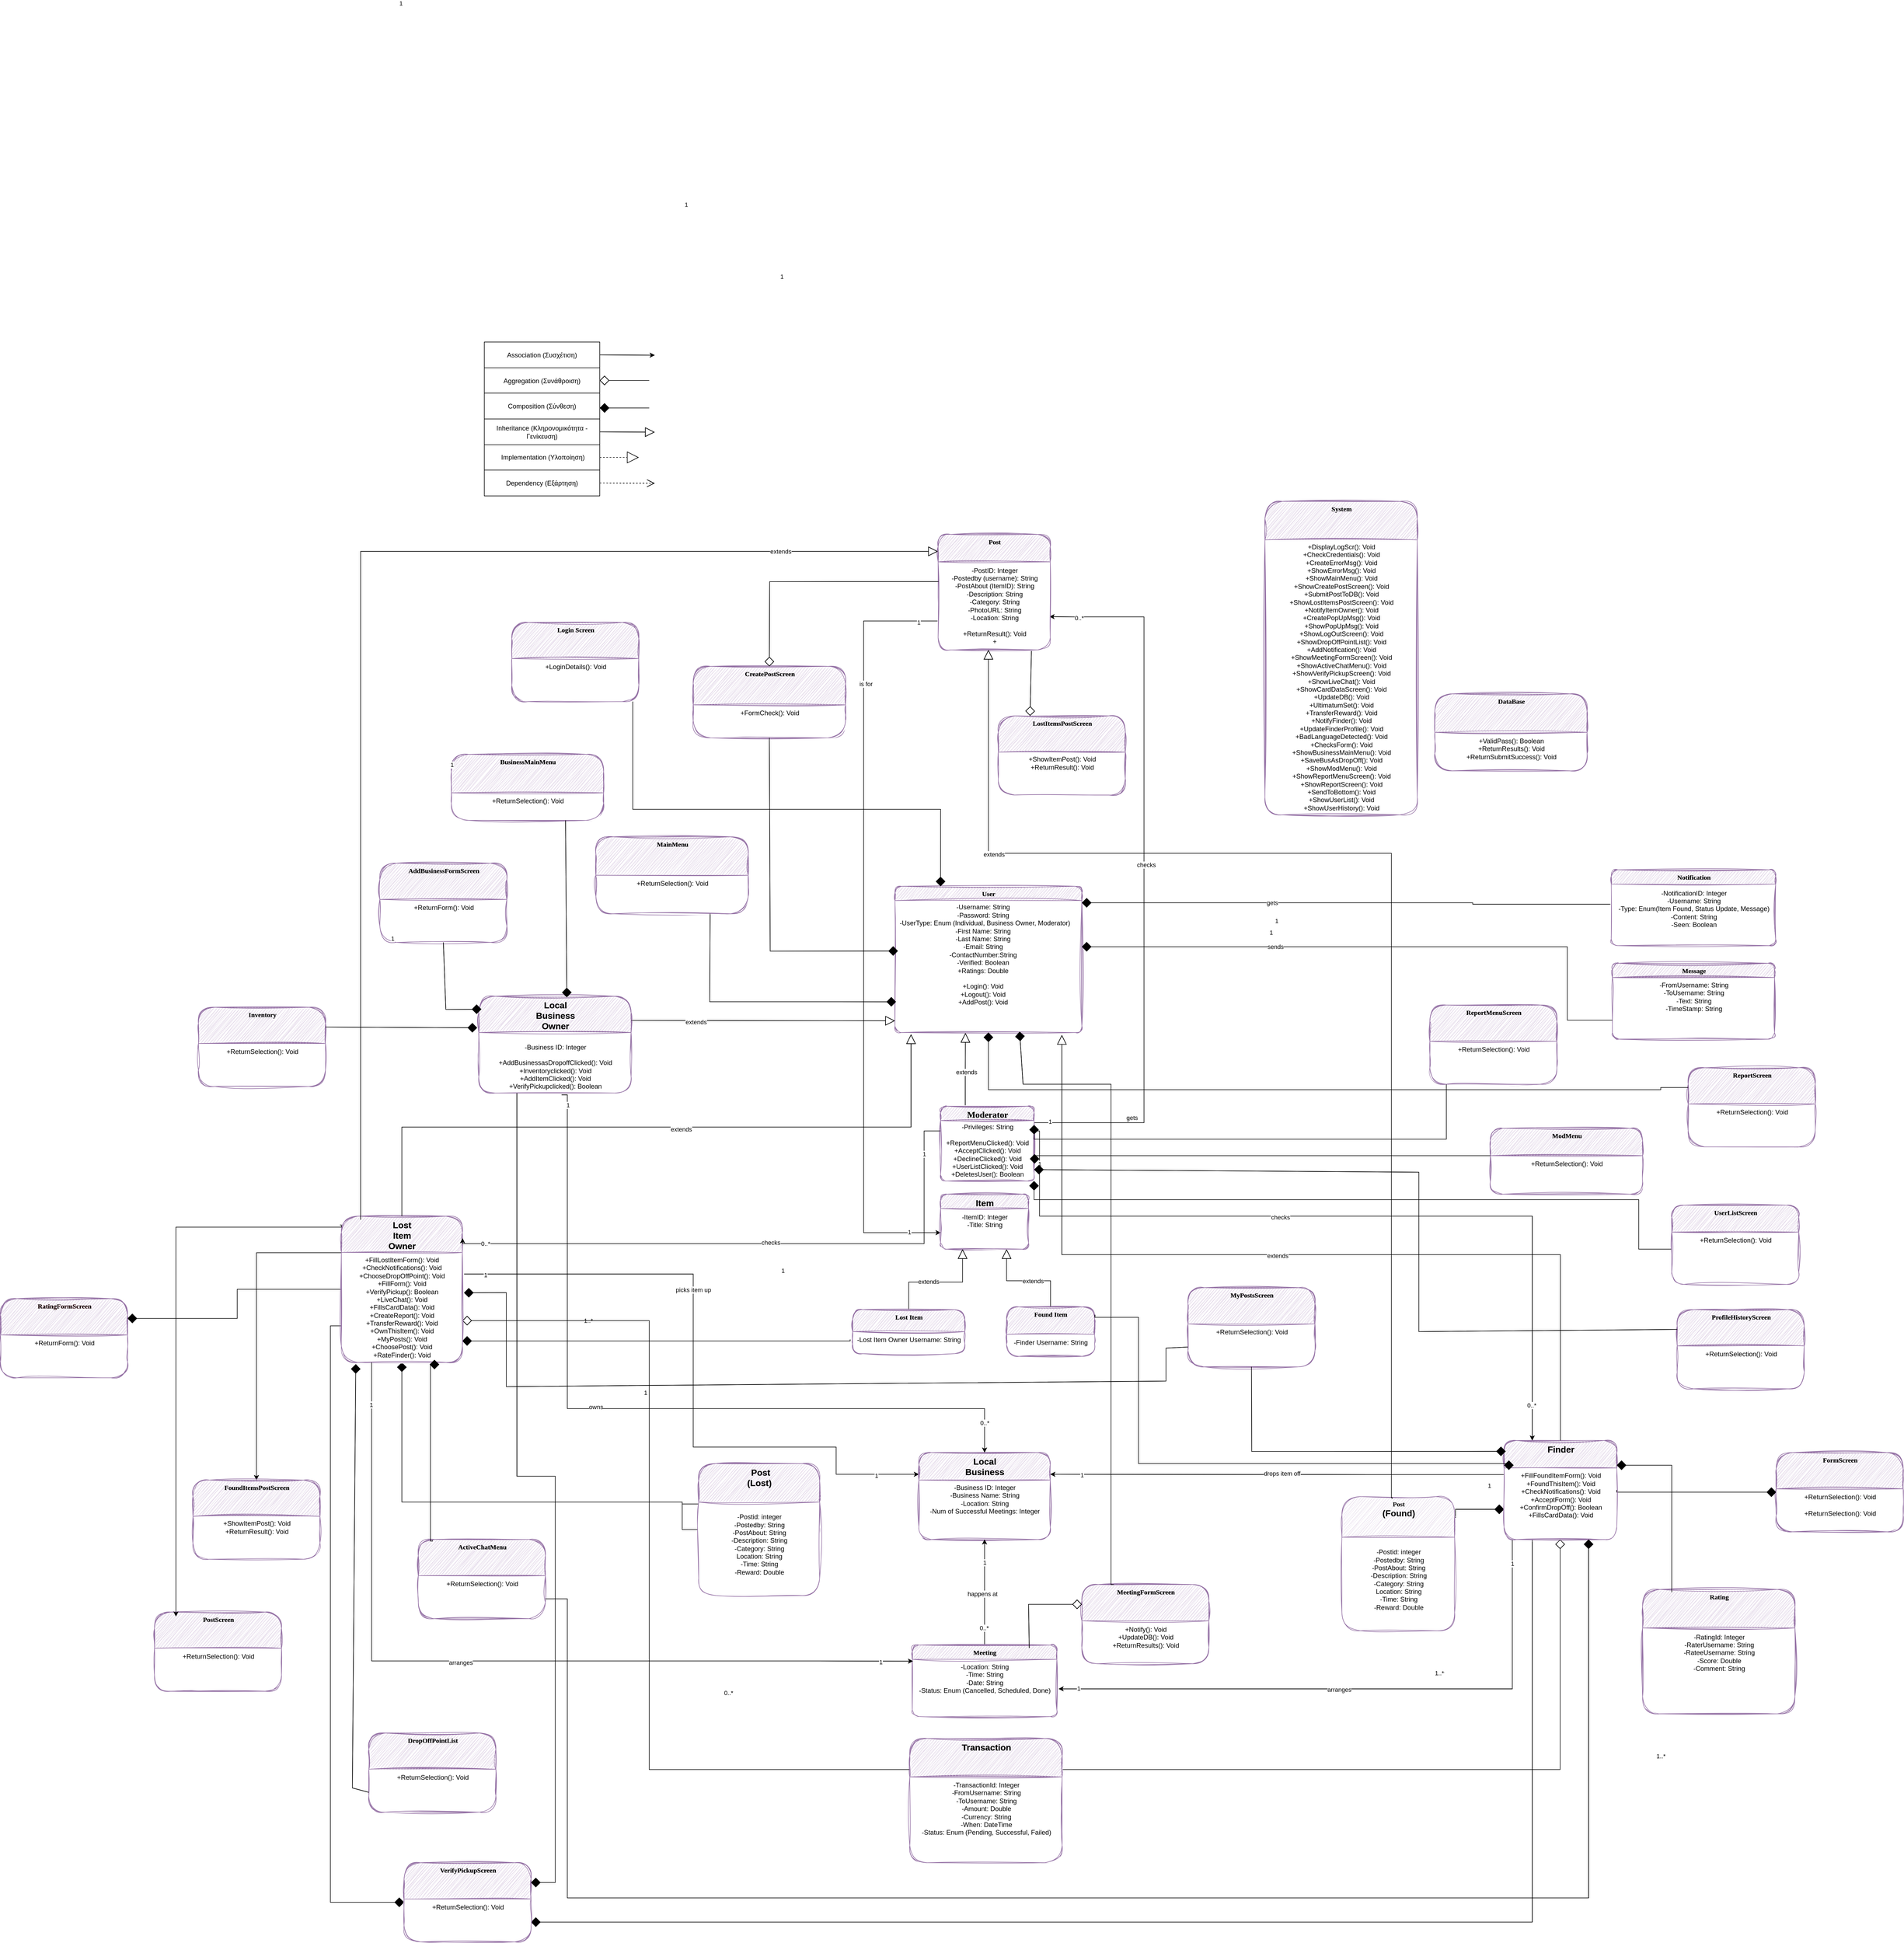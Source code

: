 <mxfile version="27.0.9">
  <diagram name="Page-1" id="klo04w2L36PP4Lie813r">
    <mxGraphModel dx="2936" dy="3313" grid="1" gridSize="10" guides="1" tooltips="1" connect="1" arrows="1" fold="1" page="1" pageScale="1" pageWidth="850" pageHeight="1100" math="0" shadow="0">
      <root>
        <mxCell id="0" />
        <mxCell id="1" parent="0" />
        <mxCell id="-3J6plx0-cfYTRzB3UMM-1" style="edgeStyle=orthogonalEdgeStyle;rounded=0;orthogonalLoop=1;jettySize=auto;html=1;entryX=0.25;entryY=1;entryDx=0;entryDy=0;endArrow=block;endFill=0;exitX=0.5;exitY=0;exitDx=0;exitDy=0;endSize=15;fontColor=#000000;" parent="1" source="-3J6plx0-cfYTRzB3UMM-11" target="-3J6plx0-cfYTRzB3UMM-9" edge="1">
          <mxGeometry relative="1" as="geometry" />
        </mxCell>
        <mxCell id="-3J6plx0-cfYTRzB3UMM-2" value="extends" style="edgeLabel;html=1;align=center;verticalAlign=middle;resizable=0;points=[];fontColor=#000000;" parent="-3J6plx0-cfYTRzB3UMM-1" vertex="1" connectable="0">
          <mxGeometry x="-0.183" y="1" relative="1" as="geometry">
            <mxPoint x="1" as="offset" />
          </mxGeometry>
        </mxCell>
        <mxCell id="-3J6plx0-cfYTRzB3UMM-3" style="edgeStyle=orthogonalEdgeStyle;rounded=0;orthogonalLoop=1;jettySize=auto;html=1;entryX=0.75;entryY=1;entryDx=0;entryDy=0;exitX=0.5;exitY=0;exitDx=0;exitDy=0;endArrow=block;endFill=0;endSize=15;fontColor=#000000;" parent="1" source="-3J6plx0-cfYTRzB3UMM-13" target="-3J6plx0-cfYTRzB3UMM-9" edge="1">
          <mxGeometry relative="1" as="geometry" />
        </mxCell>
        <mxCell id="-3J6plx0-cfYTRzB3UMM-4" value="extends" style="edgeLabel;html=1;align=center;verticalAlign=middle;resizable=0;points=[];fontColor=#000000;" parent="-3J6plx0-cfYTRzB3UMM-3" vertex="1" connectable="0">
          <mxGeometry x="-0.142" relative="1" as="geometry">
            <mxPoint as="offset" />
          </mxGeometry>
        </mxCell>
        <mxCell id="-3J6plx0-cfYTRzB3UMM-5" style="edgeStyle=orthogonalEdgeStyle;rounded=0;orthogonalLoop=1;jettySize=auto;html=1;exitX=0;exitY=0.75;exitDx=0;exitDy=0;fontColor=#000000;" parent="1" source="-3J6plx0-cfYTRzB3UMM-92" target="-3J6plx0-cfYTRzB3UMM-9" edge="1">
          <mxGeometry relative="1" as="geometry">
            <mxPoint x="240" y="-580" as="sourcePoint" />
            <Array as="points">
              <mxPoint x="180" y="-1062" />
              <mxPoint x="180" y="50" />
            </Array>
          </mxGeometry>
        </mxCell>
        <mxCell id="-3J6plx0-cfYTRzB3UMM-6" value="is for" style="edgeLabel;html=1;align=center;verticalAlign=middle;resizable=0;points=[];fontColor=#000000;" parent="-3J6plx0-cfYTRzB3UMM-5" vertex="1" connectable="0">
          <mxGeometry x="-0.642" y="4" relative="1" as="geometry">
            <mxPoint y="1" as="offset" />
          </mxGeometry>
        </mxCell>
        <mxCell id="-3J6plx0-cfYTRzB3UMM-7" value="1" style="edgeLabel;html=1;align=center;verticalAlign=middle;resizable=0;points=[];fontColor=#000000;" parent="-3J6plx0-cfYTRzB3UMM-5" vertex="1" connectable="0">
          <mxGeometry x="-0.948" y="2" relative="1" as="geometry">
            <mxPoint as="offset" />
          </mxGeometry>
        </mxCell>
        <mxCell id="-3J6plx0-cfYTRzB3UMM-8" value="1" style="edgeLabel;html=1;align=center;verticalAlign=middle;resizable=0;points=[];fontColor=#000000;" parent="-3J6plx0-cfYTRzB3UMM-5" vertex="1" connectable="0">
          <mxGeometry x="0.917" y="1" relative="1" as="geometry">
            <mxPoint as="offset" />
          </mxGeometry>
        </mxCell>
        <mxCell id="-3J6plx0-cfYTRzB3UMM-9" value="&lt;span style=&quot;font-size: 12pt; font-family: Calibri, sans-serif; background-color: transparent; font-weight: 700; font-style: normal; font-variant: normal; text-decoration: none; vertical-align: baseline; white-space: pre-wrap;&quot; id=&quot;docs-internal-guid-3f319763-7fff-94b9-aead-58de4b7816bd&quot;&gt;Item&lt;/span&gt;" style="swimlane;html=1;fontStyle=1;align=center;verticalAlign=top;childLayout=stackLayout;horizontal=1;startSize=26;horizontalStack=0;resizeParent=1;resizeLast=0;collapsible=1;marginBottom=0;swimlaneFillColor=#ffffff;rounded=1;shadow=0;comic=0;labelBackgroundColor=none;strokeWidth=1;fillColor=#e1d5e7;fontFamily=Verdana;fontSize=12;sketch=1;curveFitting=1;jiggle=2;strokeColor=#9673a6;fontColor=#000000;" parent="1" vertex="1">
          <mxGeometry x="320" y="-20" width="160" height="100" as="geometry" />
        </mxCell>
        <mxCell id="-3J6plx0-cfYTRzB3UMM-10" value="&lt;div&gt;-ItemID: Integer&lt;/div&gt;&lt;div&gt;-Title: String&lt;/div&gt;&lt;div&gt;&lt;br&gt;&lt;/div&gt;" style="text;html=1;align=center;verticalAlign=middle;resizable=0;points=[];autosize=1;strokeColor=none;fillColor=none;fontColor=#000000;" parent="-3J6plx0-cfYTRzB3UMM-9" vertex="1">
          <mxGeometry y="26" width="160" height="60" as="geometry" />
        </mxCell>
        <mxCell id="-3J6plx0-cfYTRzB3UMM-11" value="Lost Item" style="swimlane;html=1;fontStyle=1;align=center;verticalAlign=top;childLayout=stackLayout;horizontal=1;startSize=40;horizontalStack=0;resizeParent=1;resizeLast=0;collapsible=1;marginBottom=0;swimlaneFillColor=#ffffff;rounded=1;shadow=0;comic=0;labelBackgroundColor=none;strokeWidth=1;fillColor=#e1d5e7;fontFamily=Verdana;fontSize=12;sketch=1;curveFitting=1;jiggle=2;strokeColor=#9673a6;fontColor=#000000;" parent="1" vertex="1">
          <mxGeometry x="160" y="190" width="204" height="80" as="geometry" />
        </mxCell>
        <mxCell id="-3J6plx0-cfYTRzB3UMM-12" value="-Lost Item Owner Username: String" style="text;html=1;align=center;verticalAlign=middle;resizable=0;points=[];autosize=1;strokeColor=none;fillColor=none;fontColor=#000000;" parent="-3J6plx0-cfYTRzB3UMM-11" vertex="1">
          <mxGeometry y="40" width="204" height="30" as="geometry" />
        </mxCell>
        <mxCell id="-3J6plx0-cfYTRzB3UMM-13" value="Found Item" style="swimlane;html=1;fontStyle=1;align=center;verticalAlign=top;childLayout=stackLayout;horizontal=1;startSize=50;horizontalStack=0;resizeParent=1;resizeLast=0;collapsible=1;marginBottom=0;swimlaneFillColor=#ffffff;rounded=1;shadow=0;comic=0;labelBackgroundColor=none;strokeWidth=1;fillColor=#e1d5e7;fontFamily=Verdana;fontSize=12;sketch=1;curveFitting=1;jiggle=2;strokeColor=#9673a6;fontColor=#000000;" parent="1" vertex="1">
          <mxGeometry x="440" y="185" width="160" height="90" as="geometry" />
        </mxCell>
        <mxCell id="-3J6plx0-cfYTRzB3UMM-14" value="-Finder Username: String" style="text;html=1;align=center;verticalAlign=middle;resizable=0;points=[];autosize=1;strokeColor=none;fillColor=none;fontColor=#000000;" parent="-3J6plx0-cfYTRzB3UMM-13" vertex="1">
          <mxGeometry y="50" width="160" height="30" as="geometry" />
        </mxCell>
        <mxCell id="-3J6plx0-cfYTRzB3UMM-15" style="edgeStyle=orthogonalEdgeStyle;rounded=0;orthogonalLoop=1;jettySize=auto;html=1;entryX=1;entryY=0.25;entryDx=0;entryDy=0;fontColor=#000000;" parent="1" source="-3J6plx0-cfYTRzB3UMM-28" target="-3J6plx0-cfYTRzB3UMM-54" edge="1">
          <mxGeometry relative="1" as="geometry">
            <Array as="points">
              <mxPoint x="1100" y="490" />
              <mxPoint x="1100" y="490" />
            </Array>
          </mxGeometry>
        </mxCell>
        <mxCell id="-3J6plx0-cfYTRzB3UMM-16" value="drops item off" style="edgeLabel;html=1;align=center;verticalAlign=middle;resizable=0;points=[];fontColor=#000000;" parent="-3J6plx0-cfYTRzB3UMM-15" vertex="1" connectable="0">
          <mxGeometry x="-0.022" y="-2" relative="1" as="geometry">
            <mxPoint x="-1" as="offset" />
          </mxGeometry>
        </mxCell>
        <mxCell id="-3J6plx0-cfYTRzB3UMM-17" value="1" style="edgeLabel;html=1;align=center;verticalAlign=middle;resizable=0;points=[];fontColor=#000000;" parent="-3J6plx0-cfYTRzB3UMM-15" vertex="1" connectable="0">
          <mxGeometry x="-0.933" y="-1" relative="1" as="geometry">
            <mxPoint y="21" as="offset" />
          </mxGeometry>
        </mxCell>
        <mxCell id="-3J6plx0-cfYTRzB3UMM-18" value="1" style="edgeLabel;html=1;align=center;verticalAlign=middle;resizable=0;points=[];fontColor=#000000;" parent="-3J6plx0-cfYTRzB3UMM-15" vertex="1" connectable="0">
          <mxGeometry x="0.861" y="1" relative="1" as="geometry">
            <mxPoint as="offset" />
          </mxGeometry>
        </mxCell>
        <mxCell id="-3J6plx0-cfYTRzB3UMM-19" style="edgeStyle=orthogonalEdgeStyle;rounded=0;orthogonalLoop=1;jettySize=auto;html=1;entryX=1.012;entryY=0.767;entryDx=0;entryDy=0;entryPerimeter=0;fontColor=#000000;" parent="1" source="-3J6plx0-cfYTRzB3UMM-28" target="-3J6plx0-cfYTRzB3UMM-65" edge="1">
          <mxGeometry relative="1" as="geometry">
            <Array as="points">
              <mxPoint x="1360" y="880" />
            </Array>
          </mxGeometry>
        </mxCell>
        <mxCell id="-3J6plx0-cfYTRzB3UMM-20" value="arranges" style="edgeLabel;html=1;align=center;verticalAlign=middle;resizable=0;points=[];fontColor=#000000;" parent="-3J6plx0-cfYTRzB3UMM-19" vertex="1" connectable="0">
          <mxGeometry x="0.143" y="1" relative="1" as="geometry">
            <mxPoint x="40" as="offset" />
          </mxGeometry>
        </mxCell>
        <mxCell id="-3J6plx0-cfYTRzB3UMM-21" value="1" style="edgeLabel;html=1;align=center;verticalAlign=middle;resizable=0;points=[];fontColor=#000000;" parent="-3J6plx0-cfYTRzB3UMM-19" vertex="1" connectable="0">
          <mxGeometry x="-0.961" relative="1" as="geometry">
            <mxPoint y="22" as="offset" />
          </mxGeometry>
        </mxCell>
        <mxCell id="-3J6plx0-cfYTRzB3UMM-22" value="1" style="edgeLabel;html=1;align=center;verticalAlign=middle;resizable=0;points=[];fontColor=#000000;" parent="-3J6plx0-cfYTRzB3UMM-19" vertex="1" connectable="0">
          <mxGeometry x="0.933" y="-1" relative="1" as="geometry">
            <mxPoint as="offset" />
          </mxGeometry>
        </mxCell>
        <mxCell id="-3J6plx0-cfYTRzB3UMM-23" style="edgeStyle=orthogonalEdgeStyle;rounded=0;orthogonalLoop=1;jettySize=auto;html=1;endArrow=diamond;endFill=1;endSize=15;exitX=1.008;exitY=0.159;exitDx=0;exitDy=0;exitPerimeter=0;fontColor=#000000;" parent="1" target="-3J6plx0-cfYTRzB3UMM-28" edge="1">
          <mxGeometry relative="1" as="geometry">
            <Array as="points">
              <mxPoint x="1290" y="553" />
              <mxPoint x="1290" y="553" />
            </Array>
            <mxPoint x="1257.64" y="553.373" as="sourcePoint" />
          </mxGeometry>
        </mxCell>
        <mxCell id="-3J6plx0-cfYTRzB3UMM-24" value="1..*" style="edgeLabel;html=1;align=center;verticalAlign=middle;resizable=0;points=[];fontColor=#000000;" parent="-3J6plx0-cfYTRzB3UMM-23" vertex="1" connectable="0">
          <mxGeometry x="0.817" y="1" relative="1" as="geometry">
            <mxPoint x="-109" y="299" as="offset" />
          </mxGeometry>
        </mxCell>
        <mxCell id="-3J6plx0-cfYTRzB3UMM-25" style="edgeStyle=orthogonalEdgeStyle;rounded=0;orthogonalLoop=1;jettySize=auto;html=1;endArrow=diamond;endFill=0;exitX=1;exitY=0.25;exitDx=0;exitDy=0;endSize=15;fontColor=#000000;" parent="1" source="-3J6plx0-cfYTRzB3UMM-107" target="-3J6plx0-cfYTRzB3UMM-28" edge="1">
          <mxGeometry relative="1" as="geometry">
            <Array as="points">
              <mxPoint x="1447" y="1027" />
            </Array>
          </mxGeometry>
        </mxCell>
        <mxCell id="-3J6plx0-cfYTRzB3UMM-26" style="edgeStyle=orthogonalEdgeStyle;rounded=0;orthogonalLoop=1;jettySize=auto;html=1;exitX=0.25;exitY=1;exitDx=0;exitDy=0;entryX=1;entryY=0.75;entryDx=0;entryDy=0;endSize=15;endArrow=diamond;endFill=1;fontColor=#000000;" parent="1" source="-3J6plx0-cfYTRzB3UMM-28" target="-3J6plx0-cfYTRzB3UMM-134" edge="1">
          <mxGeometry relative="1" as="geometry">
            <mxPoint x="-230" y="1410" as="targetPoint" />
          </mxGeometry>
        </mxCell>
        <mxCell id="-3J6plx0-cfYTRzB3UMM-27" style="edgeStyle=orthogonalEdgeStyle;rounded=0;orthogonalLoop=1;jettySize=auto;html=1;exitX=1;exitY=0.5;exitDx=0;exitDy=0;entryX=0;entryY=0.5;entryDx=0;entryDy=0;endArrow=diamond;endFill=1;endSize=15;fontColor=#000000;" parent="1" source="-3J6plx0-cfYTRzB3UMM-28" target="-3J6plx0-cfYTRzB3UMM-131" edge="1">
          <mxGeometry relative="1" as="geometry">
            <Array as="points">
              <mxPoint x="1550" y="522" />
            </Array>
          </mxGeometry>
        </mxCell>
        <mxCell id="-3J6plx0-cfYTRzB3UMM-28" value="&lt;span style=&quot;font-size: 12pt; font-family: Calibri, sans-serif; background-color: transparent; font-weight: 700; font-style: normal; font-variant: normal; text-decoration: none; vertical-align: baseline; white-space: pre-wrap;&quot; id=&quot;docs-internal-guid-a88b9b18-7fff-cebd-dcaf-61405e9e3261&quot;&gt;Finder&lt;/span&gt;" style="swimlane;html=1;fontStyle=1;align=center;verticalAlign=top;childLayout=stackLayout;horizontal=1;startSize=50;horizontalStack=0;resizeParent=1;resizeLast=0;collapsible=1;marginBottom=0;swimlaneFillColor=#ffffff;rounded=1;shadow=0;comic=0;labelBackgroundColor=none;strokeWidth=1;fillColor=#e1d5e7;fontFamily=Verdana;fontSize=12;sketch=1;curveFitting=1;jiggle=2;strokeColor=#9673a6;fontColor=#000000;" parent="1" vertex="1">
          <mxGeometry x="1345" y="428" width="205" height="180" as="geometry" />
        </mxCell>
        <mxCell id="-3J6plx0-cfYTRzB3UMM-29" value="&lt;div align=&quot;center&quot;&gt;&lt;span style=&quot;background-color: light-dark(#ffffff, var(--ge-dark-color, #121212));&quot;&gt;+&lt;/span&gt;&lt;span style=&quot;background-color: light-dark(#ffffff, var(--ge-dark-color, #121212));&quot;&gt;FillFoundItemForm():&lt;/span&gt;&lt;span style=&quot;background-color: light-dark(#ffffff, var(--ge-dark-color, #121212));&quot;&gt; Void&lt;/span&gt;&lt;/div&gt;&lt;div align=&quot;center&quot;&gt;&lt;span style=&quot;background-color: light-dark(#ffffff, var(--ge-dark-color, #121212));&quot;&gt;+FoundThisItem(): Void&lt;/span&gt;&lt;/div&gt;&lt;div align=&quot;center&quot;&gt;&lt;span style=&quot;background-color: light-dark(#ffffff, var(--ge-dark-color, #121212));&quot;&gt;+CheckNotifications(): Void&lt;/span&gt;&lt;/div&gt;&lt;div align=&quot;center&quot;&gt;&lt;span style=&quot;background-color: light-dark(#ffffff, var(--ge-dark-color, #121212));&quot;&gt;+AcceptForm(): Void&lt;/span&gt;&lt;/div&gt;&lt;div align=&quot;center&quot;&gt;&lt;span style=&quot;background-color: light-dark(#ffffff, var(--ge-dark-color, #121212));&quot;&gt;+ConfirmDropOff(): Boolean&lt;/span&gt;&lt;/div&gt;&lt;div align=&quot;center&quot;&gt;&lt;span style=&quot;background-color: light-dark(#ffffff, var(--ge-dark-color, #121212));&quot;&gt;+FillsCardData(): Void&lt;/span&gt;&lt;/div&gt;" style="text;html=1;align=center;verticalAlign=middle;resizable=0;points=[];autosize=1;strokeColor=none;fillColor=none;fontColor=#000000;" parent="-3J6plx0-cfYTRzB3UMM-28" vertex="1">
          <mxGeometry y="50" width="205" height="100" as="geometry" />
        </mxCell>
        <mxCell id="-3J6plx0-cfYTRzB3UMM-30" style="edgeStyle=orthogonalEdgeStyle;rounded=0;orthogonalLoop=1;jettySize=auto;html=1;exitX=-0.022;exitY=0.478;exitDx=0;exitDy=0;endArrow=diamond;endFill=1;endSize=15;exitPerimeter=0;fontColor=#000000;" parent="1" source="-3J6plx0-cfYTRzB3UMM-12" target="-3J6plx0-cfYTRzB3UMM-43" edge="1">
          <mxGeometry relative="1" as="geometry">
            <Array as="points">
              <mxPoint x="155" y="247" />
            </Array>
          </mxGeometry>
        </mxCell>
        <mxCell id="-3J6plx0-cfYTRzB3UMM-31" value="1..*" style="edgeLabel;html=1;align=center;verticalAlign=middle;resizable=0;points=[];fontColor=#000000;" parent="-3J6plx0-cfYTRzB3UMM-30" vertex="1" connectable="0">
          <mxGeometry x="0.722" y="-1" relative="1" as="geometry">
            <mxPoint x="130" y="-36" as="offset" />
          </mxGeometry>
        </mxCell>
        <mxCell id="-3J6plx0-cfYTRzB3UMM-32" style="edgeStyle=orthogonalEdgeStyle;rounded=0;orthogonalLoop=1;jettySize=auto;html=1;entryX=0;entryY=0.25;entryDx=0;entryDy=0;exitX=1.015;exitY=0.196;exitDx=0;exitDy=0;exitPerimeter=0;fontColor=#000000;" parent="1" source="-3J6plx0-cfYTRzB3UMM-44" target="-3J6plx0-cfYTRzB3UMM-54" edge="1">
          <mxGeometry relative="1" as="geometry">
            <Array as="points">
              <mxPoint x="-130" y="125" />
              <mxPoint x="-130" y="440" />
              <mxPoint x="130" y="440" />
              <mxPoint x="130" y="489" />
            </Array>
          </mxGeometry>
        </mxCell>
        <mxCell id="-3J6plx0-cfYTRzB3UMM-33" value="picks item up" style="edgeLabel;html=1;align=center;verticalAlign=middle;resizable=0;points=[];fontColor=#000000;" parent="-3J6plx0-cfYTRzB3UMM-32" vertex="1" connectable="0">
          <mxGeometry x="-0.252" relative="1" as="geometry">
            <mxPoint as="offset" />
          </mxGeometry>
        </mxCell>
        <mxCell id="-3J6plx0-cfYTRzB3UMM-34" value="1" style="edgeLabel;html=1;align=center;verticalAlign=middle;resizable=0;points=[];fontColor=#000000;" parent="-3J6plx0-cfYTRzB3UMM-32" vertex="1" connectable="0">
          <mxGeometry x="-0.936" y="-2" relative="1" as="geometry">
            <mxPoint as="offset" />
          </mxGeometry>
        </mxCell>
        <mxCell id="-3J6plx0-cfYTRzB3UMM-35" value="1" style="edgeLabel;html=1;align=center;verticalAlign=middle;resizable=0;points=[];fontColor=#000000;" parent="-3J6plx0-cfYTRzB3UMM-32" vertex="1" connectable="0">
          <mxGeometry x="0.867" y="-1" relative="1" as="geometry">
            <mxPoint x="1" y="1" as="offset" />
          </mxGeometry>
        </mxCell>
        <mxCell id="-3J6plx0-cfYTRzB3UMM-36" style="edgeStyle=orthogonalEdgeStyle;rounded=0;orthogonalLoop=1;jettySize=auto;html=1;exitX=0;exitY=0.5;exitDx=0;exitDy=0;endArrow=diamond;endFill=1;endSize=15;fontColor=#000000;" parent="1" source="-3J6plx0-cfYTRzB3UMM-87" target="-3J6plx0-cfYTRzB3UMM-43" edge="1">
          <mxGeometry relative="1" as="geometry">
            <Array as="points">
              <mxPoint x="-150" y="540" />
              <mxPoint x="-660" y="540" />
            </Array>
          </mxGeometry>
        </mxCell>
        <mxCell id="-3J6plx0-cfYTRzB3UMM-37" style="edgeStyle=orthogonalEdgeStyle;rounded=0;orthogonalLoop=1;jettySize=auto;html=1;endArrow=diamond;endFill=0;exitX=0;exitY=0.25;exitDx=0;exitDy=0;endSize=15;fontColor=#000000;" parent="1" source="-3J6plx0-cfYTRzB3UMM-107" target="-3J6plx0-cfYTRzB3UMM-43" edge="1">
          <mxGeometry relative="1" as="geometry">
            <Array as="points">
              <mxPoint x="-210" y="1027" />
              <mxPoint x="-210" y="210" />
            </Array>
          </mxGeometry>
        </mxCell>
        <mxCell id="-3J6plx0-cfYTRzB3UMM-38" value="0..*" style="edgeLabel;html=1;align=center;verticalAlign=middle;resizable=0;points=[];fontColor=#000000;" parent="-3J6plx0-cfYTRzB3UMM-37" vertex="1" connectable="0">
          <mxGeometry x="0.92" y="-1" relative="1" as="geometry">
            <mxPoint x="419" y="678" as="offset" />
          </mxGeometry>
        </mxCell>
        <mxCell id="-3J6plx0-cfYTRzB3UMM-39" value="1" style="edgeLabel;html=1;align=center;verticalAlign=middle;resizable=0;points=[];fontColor=#000000;" parent="-3J6plx0-cfYTRzB3UMM-37" vertex="1" connectable="0">
          <mxGeometry x="-0.963" y="-3" relative="1" as="geometry">
            <mxPoint x="-451" y="-683" as="offset" />
          </mxGeometry>
        </mxCell>
        <mxCell id="-3J6plx0-cfYTRzB3UMM-40" style="edgeStyle=orthogonalEdgeStyle;rounded=0;orthogonalLoop=1;jettySize=auto;html=1;exitX=0;exitY=0.75;exitDx=0;exitDy=0;entryX=0;entryY=0.5;entryDx=0;entryDy=0;endArrow=diamond;endFill=1;endSize=15;fontColor=#000000;" parent="1" source="-3J6plx0-cfYTRzB3UMM-43" target="-3J6plx0-cfYTRzB3UMM-134" edge="1">
          <mxGeometry relative="1" as="geometry" />
        </mxCell>
        <mxCell id="-3J6plx0-cfYTRzB3UMM-41" style="edgeStyle=orthogonalEdgeStyle;rounded=0;orthogonalLoop=1;jettySize=auto;html=1;exitX=0;exitY=0.25;exitDx=0;exitDy=0;entryX=0.5;entryY=0;entryDx=0;entryDy=0;fontColor=#000000;" parent="1" source="-3J6plx0-cfYTRzB3UMM-43" target="-3J6plx0-cfYTRzB3UMM-136" edge="1">
          <mxGeometry relative="1" as="geometry" />
        </mxCell>
        <mxCell id="-3J6plx0-cfYTRzB3UMM-42" style="edgeStyle=orthogonalEdgeStyle;rounded=0;orthogonalLoop=1;jettySize=auto;html=1;exitX=0;exitY=0.5;exitDx=0;exitDy=0;entryX=1;entryY=0.25;entryDx=0;entryDy=0;endArrow=diamond;endFill=1;endSize=15;fontColor=#000000;" parent="1" source="-3J6plx0-cfYTRzB3UMM-43" target="-3J6plx0-cfYTRzB3UMM-142" edge="1">
          <mxGeometry relative="1" as="geometry" />
        </mxCell>
        <mxCell id="-3J6plx0-cfYTRzB3UMM-43" value="&lt;div align=&quot;center&quot;&gt;&lt;font style=&quot;font-size: 16px;&quot;&gt;&lt;span style=&quot;font-family: Calibri, sans-serif; background-color: transparent; font-weight: 700; font-style: normal; font-variant: normal; text-decoration: none; vertical-align: baseline; white-space: pre-wrap;&quot; id=&quot;docs-internal-guid-7b11c67e-7fff-f666-aebd-7296b2d91ea7&quot;&gt;Lost Item Owner&lt;/span&gt;&lt;/font&gt;&lt;/div&gt;" style="swimlane;html=1;fontStyle=1;align=center;verticalAlign=top;childLayout=stackLayout;horizontal=1;startSize=66;horizontalStack=0;resizeParent=1;resizeLast=0;collapsible=1;marginBottom=0;swimlaneFillColor=#ffffff;rounded=1;shadow=0;comic=0;labelBackgroundColor=none;strokeWidth=1;fillColor=#e1d5e7;fontFamily=Verdana;fontSize=12;sketch=1;curveFitting=1;jiggle=2;strokeColor=#9673a6;fontColor=#000000;" parent="1" vertex="1">
          <mxGeometry x="-770" y="20" width="220" height="266" as="geometry" />
        </mxCell>
        <mxCell id="-3J6plx0-cfYTRzB3UMM-44" value="&lt;div align=&quot;center&quot;&gt;&lt;span style=&quot;background-color: light-dark(#ffffff, var(--ge-dark-color, #121212));&quot;&gt;+&lt;/span&gt;&lt;span style=&quot;background-color: light-dark(#ffffff, var(--ge-dark-color, #121212));&quot;&gt;FillLostItemForm():&lt;/span&gt;&lt;span style=&quot;background-color: light-dark(#ffffff, var(--ge-dark-color, #121212));&quot;&gt; Void&lt;/span&gt;&lt;/div&gt;&lt;div align=&quot;center&quot;&gt;&lt;span style=&quot;background-color: light-dark(#ffffff, var(--ge-dark-color, #121212));&quot;&gt;+CheckNotifications(): Void&lt;/span&gt;&lt;/div&gt;&lt;div align=&quot;center&quot;&gt;&lt;span style=&quot;background-color: light-dark(#ffffff, var(--ge-dark-color, #121212));&quot;&gt;+ChooseDropOffPoint(): Void&lt;/span&gt;&lt;/div&gt;&lt;div align=&quot;center&quot;&gt;&lt;span style=&quot;background-color: light-dark(#ffffff, var(--ge-dark-color, #121212));&quot;&gt;+FillForm(): Void&lt;/span&gt;&lt;/div&gt;&lt;div align=&quot;center&quot;&gt;&lt;span style=&quot;background-color: light-dark(#ffffff, var(--ge-dark-color, #121212));&quot;&gt;+VerifyPickup(): Boolean&lt;/span&gt;&lt;/div&gt;&lt;div align=&quot;center&quot;&gt;&lt;span style=&quot;background-color: light-dark(#ffffff, var(--ge-dark-color, #121212));&quot;&gt;+LiveChat(): Void&lt;/span&gt;&lt;/div&gt;&lt;div align=&quot;center&quot;&gt;&lt;span style=&quot;background-color: light-dark(#ffffff, var(--ge-dark-color, #121212));&quot;&gt;+FillsCardData(): Void&lt;/span&gt;&lt;/div&gt;&lt;div align=&quot;center&quot;&gt;&lt;span style=&quot;background-color: light-dark(#ffffff, var(--ge-dark-color, #121212));&quot;&gt;+CreateReport(): Void&lt;/span&gt;&lt;/div&gt;&lt;div align=&quot;center&quot;&gt;&lt;span style=&quot;background-color: light-dark(#ffffff, var(--ge-dark-color, #121212));&quot;&gt;+TransferReward(): Void&lt;/span&gt;&lt;/div&gt;&lt;div align=&quot;center&quot;&gt;&lt;div align=&quot;center&quot;&gt;&lt;span style=&quot;background-color: light-dark(#ffffff, var(--ge-dark-color, #121212));&quot;&gt;+OwnThisItem(): Void&lt;/span&gt;&lt;/div&gt;&lt;div align=&quot;center&quot;&gt;&lt;span style=&quot;background-color: light-dark(#ffffff, var(--ge-dark-color, #121212));&quot;&gt;+MyPosts(): Void&lt;/span&gt;&lt;/div&gt;&lt;div align=&quot;center&quot;&gt;&lt;span style=&quot;background-color: light-dark(#ffffff, var(--ge-dark-color, #121212));&quot;&gt;+ChoosePost(): Void&lt;/span&gt;&lt;/div&gt;&lt;div align=&quot;center&quot;&gt;&lt;span style=&quot;background-color: light-dark(#ffffff, var(--ge-dark-color, #121212));&quot;&gt;+RateFinder(): Void&lt;/span&gt;&lt;/div&gt;&lt;/div&gt;" style="text;html=1;align=center;verticalAlign=middle;resizable=0;points=[];autosize=1;strokeColor=none;fillColor=none;fontColor=#000000;" parent="-3J6plx0-cfYTRzB3UMM-43" vertex="1">
          <mxGeometry y="66" width="220" height="200" as="geometry" />
        </mxCell>
        <mxCell id="-3J6plx0-cfYTRzB3UMM-45" style="edgeStyle=orthogonalEdgeStyle;rounded=0;orthogonalLoop=1;jettySize=auto;html=1;exitX=1.005;exitY=0.16;exitDx=0;exitDy=0;exitPerimeter=0;endArrow=diamond;endFill=1;endSize=15;entryX=0;entryY=0.25;entryDx=0;entryDy=0;fontColor=#000000;" parent="1" source="-3J6plx0-cfYTRzB3UMM-13" target="-3J6plx0-cfYTRzB3UMM-28" edge="1">
          <mxGeometry relative="1" as="geometry">
            <Array as="points">
              <mxPoint x="601" y="204" />
              <mxPoint x="680" y="204" />
              <mxPoint x="680" y="470" />
              <mxPoint x="1350" y="470" />
              <mxPoint x="1350" y="473" />
            </Array>
          </mxGeometry>
        </mxCell>
        <mxCell id="-3J6plx0-cfYTRzB3UMM-46" value="User" style="swimlane;html=1;fontStyle=1;align=center;verticalAlign=top;childLayout=stackLayout;horizontal=1;startSize=26;horizontalStack=0;resizeParent=1;resizeLast=0;collapsible=1;marginBottom=0;swimlaneFillColor=#ffffff;rounded=1;shadow=0;comic=0;labelBackgroundColor=none;strokeWidth=1;fillColor=#e1d5e7;fontFamily=Verdana;fontSize=12;sketch=1;curveFitting=1;jiggle=2;strokeColor=#9673a6;fontColor=#000000;" parent="1" vertex="1">
          <mxGeometry x="237" y="-580" width="340" height="266" as="geometry" />
        </mxCell>
        <mxCell id="-3J6plx0-cfYTRzB3UMM-47" value="&lt;div align=&quot;center&quot;&gt;-Username: String&lt;/div&gt;&lt;div align=&quot;center&quot;&gt;-Password: String&lt;/div&gt;&lt;div align=&quot;center&quot;&gt;&amp;nbsp; -UserType: Enum (Individual, Business Owner, Moderator)&lt;/div&gt;&lt;div align=&quot;center&quot;&gt;-First Name: String&lt;/div&gt;&lt;div align=&quot;center&quot;&gt;-Last Name: String&lt;/div&gt;&lt;div align=&quot;center&quot;&gt;-Email: String&lt;/div&gt;&lt;div align=&quot;center&quot;&gt;-ContactNumber:String&lt;/div&gt;&lt;div align=&quot;center&quot;&gt;-Verified: Boolean &lt;br&gt;&lt;/div&gt;&lt;div align=&quot;center&quot;&gt;+Ratings: Double&lt;/div&gt;&lt;div align=&quot;center&quot;&gt;&lt;br&gt;&lt;/div&gt;&lt;div align=&quot;center&quot;&gt;&lt;span style=&quot;background-color: light-dark(#ffffff, var(--ge-dark-color, #121212));&quot;&gt;+Login(): Void&lt;/span&gt;&lt;/div&gt;&lt;div align=&quot;center&quot;&gt;&lt;span style=&quot;background-color: light-dark(#ffffff, var(--ge-dark-color, #121212));&quot;&gt;+Logout(): Void&lt;/span&gt;&lt;/div&gt;&lt;div align=&quot;center&quot;&gt;&lt;span style=&quot;background-color: light-dark(#ffffff, var(--ge-dark-color, #121212));&quot;&gt;+AddPost(): Void&lt;/span&gt;&lt;/div&gt;&lt;div align=&quot;center&quot;&gt;&lt;br&gt;&lt;/div&gt;&lt;div&gt;&lt;div align=&quot;left&quot;&gt;&lt;br&gt;&lt;/div&gt;&lt;br&gt;&lt;/div&gt;" style="text;html=1;align=left;verticalAlign=middle;resizable=0;points=[];autosize=1;strokeColor=none;fillColor=none;fontColor=#000000;" parent="-3J6plx0-cfYTRzB3UMM-46" vertex="1">
          <mxGeometry y="26" width="340" height="240" as="geometry" />
        </mxCell>
        <mxCell id="-3J6plx0-cfYTRzB3UMM-48" style="edgeStyle=orthogonalEdgeStyle;rounded=0;orthogonalLoop=1;jettySize=auto;html=1;endArrow=block;endFill=0;exitX=0.5;exitY=0;exitDx=0;exitDy=0;entryX=0.086;entryY=1.013;entryDx=0;entryDy=0;entryPerimeter=0;endSize=15;fontColor=#000000;" parent="1" source="-3J6plx0-cfYTRzB3UMM-43" target="-3J6plx0-cfYTRzB3UMM-47" edge="1">
          <mxGeometry relative="1" as="geometry" />
        </mxCell>
        <mxCell id="-3J6plx0-cfYTRzB3UMM-49" value="extends" style="edgeLabel;html=1;align=center;verticalAlign=middle;resizable=0;points=[];fontColor=#000000;" parent="-3J6plx0-cfYTRzB3UMM-48" vertex="1" connectable="0">
          <mxGeometry x="0.065" y="-4" relative="1" as="geometry">
            <mxPoint as="offset" />
          </mxGeometry>
        </mxCell>
        <mxCell id="-3J6plx0-cfYTRzB3UMM-50" style="edgeStyle=orthogonalEdgeStyle;rounded=0;orthogonalLoop=1;jettySize=auto;html=1;exitX=0.5;exitY=0;exitDx=0;exitDy=0;entryX=0.893;entryY=1.018;entryDx=0;entryDy=0;entryPerimeter=0;endArrow=block;endFill=0;endSize=15;fontColor=#000000;" parent="1" source="-3J6plx0-cfYTRzB3UMM-28" target="-3J6plx0-cfYTRzB3UMM-47" edge="1">
          <mxGeometry relative="1" as="geometry">
            <Array as="points">
              <mxPoint x="1447" y="90" />
              <mxPoint x="541" y="90" />
            </Array>
          </mxGeometry>
        </mxCell>
        <mxCell id="-3J6plx0-cfYTRzB3UMM-51" value="extends" style="edgeLabel;html=1;align=center;verticalAlign=middle;resizable=0;points=[];fontColor=#000000;" parent="-3J6plx0-cfYTRzB3UMM-50" vertex="1" connectable="0">
          <mxGeometry x="0.038" y="2" relative="1" as="geometry">
            <mxPoint x="1" as="offset" />
          </mxGeometry>
        </mxCell>
        <mxCell id="-3J6plx0-cfYTRzB3UMM-52" style="rounded=0;orthogonalLoop=1;jettySize=auto;html=1;exitX=1;exitY=0.25;exitDx=0;exitDy=0;endArrow=block;endFill=0;entryX=-0.001;entryY=0.858;entryDx=0;entryDy=0;entryPerimeter=0;endSize=15;fontColor=#000000;" parent="1" source="-3J6plx0-cfYTRzB3UMM-193" edge="1">
          <mxGeometry relative="1" as="geometry">
            <mxPoint x="-267.967" y="-339.98" as="sourcePoint" />
            <mxPoint x="237.0" y="-335.35" as="targetPoint" />
            <Array as="points" />
          </mxGeometry>
        </mxCell>
        <mxCell id="-3J6plx0-cfYTRzB3UMM-53" value="extends" style="edgeLabel;html=1;align=center;verticalAlign=middle;resizable=0;points=[];fontColor=#000000;" parent="-3J6plx0-cfYTRzB3UMM-52" vertex="1" connectable="0">
          <mxGeometry x="-0.509" y="-3" relative="1" as="geometry">
            <mxPoint as="offset" />
          </mxGeometry>
        </mxCell>
        <mxCell id="-3J6plx0-cfYTRzB3UMM-54" value="&lt;span style=&quot;font-size: 12pt; font-family: Calibri, sans-serif; background-color: transparent; font-weight: 700; font-style: normal; font-variant: normal; text-decoration: none; vertical-align: baseline; white-space: pre-wrap;&quot; id=&quot;docs-internal-guid-14b84c08-7fff-37eb-8898-61c19f886141&quot;&gt;Local Business&lt;/span&gt;" style="swimlane;html=1;fontStyle=1;align=center;verticalAlign=top;childLayout=stackLayout;horizontal=1;startSize=50;horizontalStack=0;resizeParent=1;resizeLast=0;collapsible=1;marginBottom=0;swimlaneFillColor=#ffffff;rounded=1;shadow=0;comic=0;labelBackgroundColor=none;strokeWidth=1;fillColor=#e1d5e7;fontFamily=Verdana;fontSize=12;sketch=1;curveFitting=1;jiggle=2;strokeColor=#9673a6;fontColor=#000000;" parent="1" vertex="1">
          <mxGeometry x="280.5" y="450" width="239" height="158" as="geometry" />
        </mxCell>
        <mxCell id="-3J6plx0-cfYTRzB3UMM-55" value="&lt;div&gt;-Business ID: Integer&lt;/div&gt;&lt;div&gt;-Business Name: String&lt;/div&gt;&lt;div&gt;-Location: String&lt;/div&gt;&lt;div&gt;-Num of Successful Meetings: Integer&lt;/div&gt;" style="text;html=1;align=center;verticalAlign=middle;resizable=0;points=[];autosize=1;strokeColor=none;fillColor=none;fontColor=#000000;" parent="-3J6plx0-cfYTRzB3UMM-54" vertex="1">
          <mxGeometry y="50" width="239" height="70" as="geometry" />
        </mxCell>
        <mxCell id="-3J6plx0-cfYTRzB3UMM-56" style="edgeStyle=orthogonalEdgeStyle;rounded=0;orthogonalLoop=1;jettySize=auto;html=1;entryX=0.5;entryY=0;entryDx=0;entryDy=0;exitX=0.544;exitY=1.031;exitDx=0;exitDy=0;exitPerimeter=0;fontColor=#000000;" parent="1" source="-3J6plx0-cfYTRzB3UMM-194" target="-3J6plx0-cfYTRzB3UMM-54" edge="1">
          <mxGeometry relative="1" as="geometry">
            <Array as="points">
              <mxPoint x="-359" y="370" />
              <mxPoint x="400" y="370" />
            </Array>
            <mxPoint x="-450" y="-260" as="sourcePoint" />
          </mxGeometry>
        </mxCell>
        <mxCell id="-3J6plx0-cfYTRzB3UMM-57" value="owns" style="edgeLabel;html=1;align=center;verticalAlign=middle;resizable=0;points=[];fontColor=#000000;" parent="-3J6plx0-cfYTRzB3UMM-56" vertex="1" connectable="0">
          <mxGeometry x="-0.109" y="3" relative="1" as="geometry">
            <mxPoint as="offset" />
          </mxGeometry>
        </mxCell>
        <mxCell id="-3J6plx0-cfYTRzB3UMM-58" value="1" style="edgeLabel;html=1;align=center;verticalAlign=middle;resizable=0;points=[];fontColor=#000000;" parent="-3J6plx0-cfYTRzB3UMM-56" vertex="1" connectable="0">
          <mxGeometry x="-0.959" y="1" relative="1" as="geometry">
            <mxPoint as="offset" />
          </mxGeometry>
        </mxCell>
        <mxCell id="-3J6plx0-cfYTRzB3UMM-59" value="0..*" style="edgeLabel;html=1;align=center;verticalAlign=middle;resizable=0;points=[];fontColor=#000000;" parent="-3J6plx0-cfYTRzB3UMM-56" vertex="1" connectable="0">
          <mxGeometry x="0.924" relative="1" as="geometry">
            <mxPoint as="offset" />
          </mxGeometry>
        </mxCell>
        <mxCell id="-3J6plx0-cfYTRzB3UMM-60" style="edgeStyle=orthogonalEdgeStyle;rounded=0;orthogonalLoop=1;jettySize=auto;html=1;entryX=0.5;entryY=1;entryDx=0;entryDy=0;fontColor=#000000;" parent="1" source="-3J6plx0-cfYTRzB3UMM-64" target="-3J6plx0-cfYTRzB3UMM-54" edge="1">
          <mxGeometry relative="1" as="geometry" />
        </mxCell>
        <mxCell id="-3J6plx0-cfYTRzB3UMM-61" value="happens at" style="edgeLabel;html=1;align=center;verticalAlign=middle;resizable=0;points=[];fontColor=#000000;" parent="-3J6plx0-cfYTRzB3UMM-60" vertex="1" connectable="0">
          <mxGeometry x="-0.033" y="4" relative="1" as="geometry">
            <mxPoint as="offset" />
          </mxGeometry>
        </mxCell>
        <mxCell id="-3J6plx0-cfYTRzB3UMM-62" value="0..*" style="edgeLabel;html=1;align=center;verticalAlign=middle;resizable=0;points=[];fontColor=#000000;" parent="-3J6plx0-cfYTRzB3UMM-60" vertex="1" connectable="0">
          <mxGeometry x="-0.679" y="1" relative="1" as="geometry">
            <mxPoint as="offset" />
          </mxGeometry>
        </mxCell>
        <mxCell id="-3J6plx0-cfYTRzB3UMM-63" value="1" style="edgeLabel;html=1;align=center;verticalAlign=middle;resizable=0;points=[];fontColor=#000000;" parent="-3J6plx0-cfYTRzB3UMM-60" vertex="1" connectable="0">
          <mxGeometry x="0.551" relative="1" as="geometry">
            <mxPoint y="-1" as="offset" />
          </mxGeometry>
        </mxCell>
        <object label="Meeting" id="-3J6plx0-cfYTRzB3UMM-64">
          <mxCell style="swimlane;html=1;fontStyle=1;align=center;verticalAlign=top;childLayout=stackLayout;horizontal=1;startSize=26;horizontalStack=0;resizeParent=1;resizeLast=0;collapsible=1;marginBottom=0;swimlaneFillColor=#ffffff;rounded=1;shadow=0;comic=0;labelBackgroundColor=none;strokeWidth=1;fillColor=#e1d5e7;fontFamily=Verdana;fontSize=12;sketch=1;curveFitting=1;jiggle=2;strokeColor=#9673a6;fontColor=#000000;" parent="1" vertex="1">
            <mxGeometry x="268.5" y="800" width="263" height="130" as="geometry" />
          </mxCell>
        </object>
        <mxCell id="-3J6plx0-cfYTRzB3UMM-65" value="&lt;div&gt;-Location: String&lt;/div&gt;&lt;div&gt;-Time: String&lt;/div&gt;&lt;div&gt;-Date: String&lt;/div&gt;&lt;div&gt;-Status: Enum (Cancelled, Scheduled, Done)&lt;/div&gt;" style="text;html=1;align=center;verticalAlign=middle;resizable=0;points=[];autosize=1;strokeColor=none;fillColor=none;fontColor=#000000;" parent="-3J6plx0-cfYTRzB3UMM-64" vertex="1">
          <mxGeometry y="26" width="263" height="70" as="geometry" />
        </mxCell>
        <mxCell id="-3J6plx0-cfYTRzB3UMM-66" style="edgeStyle=orthogonalEdgeStyle;rounded=0;orthogonalLoop=1;jettySize=auto;html=1;entryX=0.005;entryY=0.049;entryDx=0;entryDy=0;entryPerimeter=0;exitX=0.25;exitY=1;exitDx=0;exitDy=0;fontColor=#000000;" parent="1" source="-3J6plx0-cfYTRzB3UMM-43" target="-3J6plx0-cfYTRzB3UMM-65" edge="1">
          <mxGeometry relative="1" as="geometry">
            <mxPoint x="-180" y="400" as="sourcePoint" />
            <mxPoint x="270" y="756" as="targetPoint" />
            <Array as="points">
              <mxPoint x="-715" y="829" />
              <mxPoint x="98" y="829" />
              <mxPoint x="270" y="830" />
            </Array>
          </mxGeometry>
        </mxCell>
        <mxCell id="-3J6plx0-cfYTRzB3UMM-67" value="arranges" style="edgeLabel;html=1;align=center;verticalAlign=middle;resizable=0;points=[];fontColor=#000000;" parent="-3J6plx0-cfYTRzB3UMM-66" vertex="1" connectable="0">
          <mxGeometry x="-0.078" y="-3" relative="1" as="geometry">
            <mxPoint as="offset" />
          </mxGeometry>
        </mxCell>
        <mxCell id="-3J6plx0-cfYTRzB3UMM-68" value="1" style="edgeLabel;html=1;align=center;verticalAlign=middle;resizable=0;points=[];fontColor=#000000;" parent="-3J6plx0-cfYTRzB3UMM-66" vertex="1" connectable="0">
          <mxGeometry x="0.923" y="-1" relative="1" as="geometry">
            <mxPoint as="offset" />
          </mxGeometry>
        </mxCell>
        <mxCell id="-3J6plx0-cfYTRzB3UMM-69" value="1" style="edgeLabel;html=1;align=center;verticalAlign=middle;resizable=0;points=[];fontColor=#000000;" parent="-3J6plx0-cfYTRzB3UMM-66" vertex="1" connectable="0">
          <mxGeometry x="-0.898" y="-1" relative="1" as="geometry">
            <mxPoint y="-1" as="offset" />
          </mxGeometry>
        </mxCell>
        <mxCell id="-3J6plx0-cfYTRzB3UMM-70" style="edgeStyle=orthogonalEdgeStyle;rounded=0;orthogonalLoop=1;jettySize=auto;html=1;entryX=1.002;entryY=0.151;entryDx=0;entryDy=0;entryPerimeter=0;fontColor=#000000;" parent="1" source="-3J6plx0-cfYTRzB3UMM-83" target="-3J6plx0-cfYTRzB3UMM-43" edge="1">
          <mxGeometry relative="1" as="geometry">
            <Array as="points">
              <mxPoint x="290" y="-135" />
              <mxPoint x="290" y="70" />
              <mxPoint x="-550" y="70" />
            </Array>
          </mxGeometry>
        </mxCell>
        <mxCell id="-3J6plx0-cfYTRzB3UMM-71" value="checks" style="edgeLabel;html=1;align=center;verticalAlign=middle;resizable=0;points=[];fontColor=#000000;" parent="-3J6plx0-cfYTRzB3UMM-70" vertex="1" connectable="0">
          <mxGeometry x="-0.05" y="-2" relative="1" as="geometry">
            <mxPoint x="1" as="offset" />
          </mxGeometry>
        </mxCell>
        <mxCell id="-3J6plx0-cfYTRzB3UMM-72" value="1" style="edgeLabel;html=1;align=center;verticalAlign=middle;resizable=0;points=[];fontColor=#000000;" parent="-3J6plx0-cfYTRzB3UMM-70" vertex="1" connectable="0">
          <mxGeometry x="-0.867" relative="1" as="geometry">
            <mxPoint as="offset" />
          </mxGeometry>
        </mxCell>
        <mxCell id="-3J6plx0-cfYTRzB3UMM-73" value="0..*" style="edgeLabel;html=1;align=center;verticalAlign=middle;resizable=0;points=[];fontColor=#000000;" parent="-3J6plx0-cfYTRzB3UMM-70" vertex="1" connectable="0">
          <mxGeometry x="0.906" relative="1" as="geometry">
            <mxPoint as="offset" />
          </mxGeometry>
        </mxCell>
        <mxCell id="-3J6plx0-cfYTRzB3UMM-74" style="edgeStyle=orthogonalEdgeStyle;rounded=0;orthogonalLoop=1;jettySize=auto;html=1;entryX=0.25;entryY=0;entryDx=0;entryDy=0;fontColor=#000000;" parent="1" source="-3J6plx0-cfYTRzB3UMM-83" target="-3J6plx0-cfYTRzB3UMM-28" edge="1">
          <mxGeometry relative="1" as="geometry">
            <mxPoint x="860" y="190" as="targetPoint" />
            <Array as="points">
              <mxPoint x="500" y="-135" />
              <mxPoint x="500" y="20" />
              <mxPoint x="1396" y="20" />
            </Array>
          </mxGeometry>
        </mxCell>
        <mxCell id="-3J6plx0-cfYTRzB3UMM-75" value="checks" style="edgeLabel;html=1;align=center;verticalAlign=middle;resizable=0;points=[];fontColor=#000000;" parent="-3J6plx0-cfYTRzB3UMM-74" vertex="1" connectable="0">
          <mxGeometry x="-0.18" y="-2" relative="1" as="geometry">
            <mxPoint as="offset" />
          </mxGeometry>
        </mxCell>
        <mxCell id="-3J6plx0-cfYTRzB3UMM-76" value="1" style="edgeLabel;html=1;align=center;verticalAlign=middle;resizable=0;points=[];fontColor=#000000;" parent="-3J6plx0-cfYTRzB3UMM-74" vertex="1" connectable="0">
          <mxGeometry x="-0.905" relative="1" as="geometry">
            <mxPoint as="offset" />
          </mxGeometry>
        </mxCell>
        <mxCell id="-3J6plx0-cfYTRzB3UMM-77" value="0..*" style="edgeLabel;html=1;align=center;verticalAlign=middle;resizable=0;points=[];fontColor=#000000;" parent="-3J6plx0-cfYTRzB3UMM-74" vertex="1" connectable="0">
          <mxGeometry x="0.913" y="-2" relative="1" as="geometry">
            <mxPoint as="offset" />
          </mxGeometry>
        </mxCell>
        <mxCell id="-3J6plx0-cfYTRzB3UMM-78" style="edgeStyle=orthogonalEdgeStyle;rounded=0;orthogonalLoop=1;jettySize=auto;html=1;entryX=0.993;entryY=0.622;entryDx=0;entryDy=0;entryPerimeter=0;fontColor=#000000;" parent="1" source="-3J6plx0-cfYTRzB3UMM-83" target="-3J6plx0-cfYTRzB3UMM-93" edge="1">
          <mxGeometry relative="1" as="geometry">
            <mxPoint x="502" y="-580" as="targetPoint" />
            <Array as="points">
              <mxPoint x="690" y="-150" />
              <mxPoint x="690" y="-1070" />
              <mxPoint x="560" y="-1070" />
            </Array>
          </mxGeometry>
        </mxCell>
        <mxCell id="-3J6plx0-cfYTRzB3UMM-79" value="checks" style="edgeLabel;html=1;align=center;verticalAlign=middle;resizable=0;points=[];fontColor=#000000;" parent="-3J6plx0-cfYTRzB3UMM-78" vertex="1" connectable="0">
          <mxGeometry x="0.038" y="-4" relative="1" as="geometry">
            <mxPoint y="1" as="offset" />
          </mxGeometry>
        </mxCell>
        <mxCell id="-3J6plx0-cfYTRzB3UMM-80" value="1" style="edgeLabel;html=1;align=center;verticalAlign=middle;resizable=0;points=[];fontColor=#000000;" parent="-3J6plx0-cfYTRzB3UMM-78" vertex="1" connectable="0">
          <mxGeometry x="-0.955" y="2" relative="1" as="geometry">
            <mxPoint as="offset" />
          </mxGeometry>
        </mxCell>
        <mxCell id="-3J6plx0-cfYTRzB3UMM-81" value="0..*" style="edgeLabel;html=1;align=center;verticalAlign=middle;resizable=0;points=[];fontColor=#000000;" parent="-3J6plx0-cfYTRzB3UMM-78" vertex="1" connectable="0">
          <mxGeometry x="0.917" y="2" relative="1" as="geometry">
            <mxPoint as="offset" />
          </mxGeometry>
        </mxCell>
        <mxCell id="-3J6plx0-cfYTRzB3UMM-82" style="edgeStyle=orthogonalEdgeStyle;rounded=0;orthogonalLoop=1;jettySize=auto;html=1;exitX=1;exitY=1;exitDx=0;exitDy=0;entryX=1;entryY=1;entryDx=0;entryDy=0;endArrow=diamond;endFill=1;endSize=15;fontColor=#000000;" parent="1" target="-3J6plx0-cfYTRzB3UMM-83" edge="1">
          <mxGeometry relative="1" as="geometry">
            <mxPoint x="1650" y="80" as="sourcePoint" />
            <Array as="points">
              <mxPoint x="1650" y="80" />
              <mxPoint x="1590" y="80" />
              <mxPoint x="1590" y="-10" />
              <mxPoint x="490" y="-10" />
            </Array>
          </mxGeometry>
        </mxCell>
        <mxCell id="-3J6plx0-cfYTRzB3UMM-83" value="&lt;b&gt;&lt;span lang=&quot;EN-US&quot; style=&quot;font-size:12.0pt;line-height:115%;font-family:&amp;quot;Calibri&amp;quot;,&amp;quot;sans-serif&amp;quot;;&lt;br/&gt;mso-ascii-theme-font:minor-latin;mso-fareast-font-family:Calibri;mso-fareast-theme-font:&lt;br/&gt;minor-latin;mso-hansi-theme-font:minor-latin;mso-bidi-font-family:&amp;quot;Times New Roman&amp;quot;;&lt;br/&gt;mso-bidi-theme-font:minor-bidi;mso-font-kerning:1.0pt;mso-ansi-language:EN-US;&lt;br/&gt;mso-fareast-language:EN-US;mso-bidi-language:AR-SA&quot;&gt;Moderator&lt;/span&gt;&lt;span lang=&quot;EN-US&quot; style=&quot;font-size:12.0pt;line-height:115%;font-family:&amp;quot;Calibri&amp;quot;,&amp;quot;sans-serif&amp;quot;;&lt;br/&gt;mso-ascii-theme-font:minor-latin;mso-fareast-font-family:Calibri;mso-fareast-theme-font:&lt;br/&gt;minor-latin;mso-hansi-theme-font:minor-latin;mso-bidi-font-family:&amp;quot;Times New Roman&amp;quot;;&lt;br/&gt;mso-bidi-theme-font:minor-bidi;mso-font-kerning:1.0pt;mso-ansi-language:EL;&lt;br/&gt;mso-fareast-language:EN-US;mso-bidi-language:AR-SA&quot;&gt;&lt;/span&gt;&lt;/b&gt;" style="swimlane;html=1;fontStyle=1;align=center;verticalAlign=top;childLayout=stackLayout;horizontal=1;startSize=26;horizontalStack=0;resizeParent=1;resizeLast=0;collapsible=1;marginBottom=0;swimlaneFillColor=#ffffff;rounded=1;shadow=0;comic=0;labelBackgroundColor=none;strokeWidth=1;fillColor=#e1d5e7;fontFamily=Verdana;fontSize=12;sketch=1;curveFitting=1;jiggle=2;strokeColor=#9673a6;fontColor=#000000;" parent="1" vertex="1">
          <mxGeometry x="320" y="-180" width="170" height="136" as="geometry" />
        </mxCell>
        <mxCell id="-3J6plx0-cfYTRzB3UMM-84" value="&lt;div&gt;&lt;span&gt;-Privileges: String&lt;/span&gt;&lt;/div&gt;&lt;div&gt;&lt;span style=&quot;&quot;&gt;&lt;br&gt;&lt;/span&gt;&lt;/div&gt;&lt;div&gt;&lt;span style=&quot;&quot;&gt;+ReportMenuClicked(): Void&lt;/span&gt;&lt;/div&gt;&lt;div&gt;&lt;span style=&quot;&quot;&gt;+&lt;span&gt;AcceptClicked()&lt;/span&gt;: Void&lt;/span&gt;&lt;/div&gt;&lt;div&gt;&lt;span style=&quot;&quot;&gt;+DeclineClicked(): Void&lt;/span&gt;&lt;/div&gt;&lt;div&gt;&lt;span style=&quot;&quot;&gt;+&lt;/span&gt;&lt;span style=&quot;&quot;&gt;UserListClicked(): Void&lt;/span&gt;&lt;/div&gt;&lt;div&gt;&lt;span style=&quot;&quot;&gt;+&lt;/span&gt;&lt;span&gt;&lt;span style=&quot;&quot;&gt;DeletesUser(): Boolean&lt;/span&gt;&lt;/span&gt;&lt;/div&gt;" style="text;html=1;align=center;verticalAlign=middle;resizable=0;points=[];autosize=1;strokeColor=none;fillColor=none;fontColor=#000000;" parent="-3J6plx0-cfYTRzB3UMM-83" vertex="1">
          <mxGeometry y="26" width="170" height="110" as="geometry" />
        </mxCell>
        <mxCell id="-3J6plx0-cfYTRzB3UMM-85" style="edgeStyle=orthogonalEdgeStyle;rounded=0;orthogonalLoop=1;jettySize=auto;html=1;entryX=0.377;entryY=1.003;entryDx=0;entryDy=0;entryPerimeter=0;endArrow=block;endFill=0;endSize=15;exitX=0.264;exitY=-0.013;exitDx=0;exitDy=0;exitPerimeter=0;fontColor=#000000;" parent="1" source="-3J6plx0-cfYTRzB3UMM-83" target="-3J6plx0-cfYTRzB3UMM-47" edge="1">
          <mxGeometry relative="1" as="geometry" />
        </mxCell>
        <mxCell id="-3J6plx0-cfYTRzB3UMM-86" value="extends" style="edgeLabel;html=1;align=center;verticalAlign=middle;resizable=0;points=[];fontColor=#000000;" parent="-3J6plx0-cfYTRzB3UMM-85" vertex="1" connectable="0">
          <mxGeometry x="-0.056" y="-2" relative="1" as="geometry">
            <mxPoint y="1" as="offset" />
          </mxGeometry>
        </mxCell>
        <mxCell id="-3J6plx0-cfYTRzB3UMM-87" value="&lt;span style=&quot;font-size: 12pt; font-family: Calibri, sans-serif; background-color: transparent; font-weight: 700; font-style: normal; font-variant: normal; text-decoration: none; vertical-align: baseline; white-space: pre-wrap;&quot; id=&quot;docs-internal-guid-1561e7d6-7fff-89ee-e552-ebd9630c0ea6&quot;&gt; Post&lt;/span&gt;&lt;div&gt;&lt;font face=&quot;Calibri, sans-serif&quot;&gt;&lt;span style=&quot;font-size: 16px;&quot;&gt;(Lost)&lt;/span&gt;&lt;/font&gt;&lt;/div&gt;" style="swimlane;html=1;fontStyle=1;align=center;verticalAlign=top;childLayout=stackLayout;horizontal=1;startSize=70;horizontalStack=0;resizeParent=1;resizeLast=0;collapsible=1;marginBottom=0;swimlaneFillColor=#ffffff;rounded=1;shadow=0;comic=0;labelBackgroundColor=none;strokeWidth=1;fillColor=#e1d5e7;fontFamily=Verdana;fontSize=12;sketch=1;curveFitting=1;jiggle=2;strokeColor=#9673a6;fontColor=#000000;" parent="1" vertex="1">
          <mxGeometry x="-120" y="470" width="220" height="147" as="geometry" />
        </mxCell>
        <mxCell id="-3J6plx0-cfYTRzB3UMM-88" value="&lt;div&gt;-Time: String&lt;/div&gt;&lt;div&gt;-Reward: Double&lt;/div&gt;" style="text;html=1;align=center;verticalAlign=middle;resizable=0;points=[];autosize=1;strokeColor=none;fillColor=none;fontColor=#000000;" parent="-3J6plx0-cfYTRzB3UMM-87" vertex="1">
          <mxGeometry y="70" width="220" height="40" as="geometry" />
        </mxCell>
        <mxCell id="-3J6plx0-cfYTRzB3UMM-90" style="edgeStyle=orthogonalEdgeStyle;rounded=0;orthogonalLoop=1;jettySize=auto;html=1;exitX=0.159;exitY=0.024;exitDx=0;exitDy=0;endArrow=block;endFill=0;endSize=15;entryX=-0.002;entryY=0.147;entryDx=0;entryDy=0;entryPerimeter=0;exitPerimeter=0;fontColor=#000000;" parent="1" source="-3J6plx0-cfYTRzB3UMM-43" target="-3J6plx0-cfYTRzB3UMM-92" edge="1">
          <mxGeometry relative="1" as="geometry">
            <Array as="points">
              <mxPoint x="-735" y="-1190" />
            </Array>
            <mxPoint x="-143.5" y="206.69" as="sourcePoint" />
            <mxPoint x="304.5" y="-940.001" as="targetPoint" />
          </mxGeometry>
        </mxCell>
        <mxCell id="-3J6plx0-cfYTRzB3UMM-91" value="extends" style="edgeLabel;html=1;align=center;verticalAlign=middle;resizable=0;points=[];fontColor=#000000;" parent="-3J6plx0-cfYTRzB3UMM-90" vertex="1" connectable="0">
          <mxGeometry x="0.746" relative="1" as="geometry">
            <mxPoint x="1" as="offset" />
          </mxGeometry>
        </mxCell>
        <mxCell id="-3J6plx0-cfYTRzB3UMM-92" value="Post" style="swimlane;html=1;fontStyle=1;align=center;verticalAlign=top;childLayout=stackLayout;horizontal=1;startSize=50;horizontalStack=0;resizeParent=1;resizeLast=0;collapsible=1;marginBottom=0;swimlaneFillColor=#ffffff;rounded=1;shadow=0;comic=0;labelBackgroundColor=none;strokeWidth=1;fillColor=#e1d5e7;fontFamily=Verdana;fontSize=12;sketch=1;curveFitting=1;jiggle=2;strokeColor=#9673a6;fontColor=#000000;" parent="1" vertex="1">
          <mxGeometry x="315.5" y="-1220" width="204" height="210" as="geometry" />
        </mxCell>
        <mxCell id="-3J6plx0-cfYTRzB3UMM-93" value="&lt;div&gt;-PostID: Integer&lt;/div&gt;&lt;div&gt;-Postedby (username): String&lt;/div&gt;&lt;div&gt;-PostAbout (ItemID): String&lt;/div&gt;&lt;div&gt;-Description: String&lt;/div&gt;&lt;div&gt;-Category: String&lt;/div&gt;&lt;div&gt;-PhotoURL: String&lt;/div&gt;&lt;div&gt;-Location: String&lt;/div&gt;&lt;div&gt;&lt;br&gt;&lt;/div&gt;&lt;div&gt;&lt;span style=&quot;&quot;&gt;+ReturnResult(): Void&lt;/span&gt;&lt;/div&gt;&lt;div&gt;&lt;span style=&quot;&quot;&gt;+&lt;/span&gt;&lt;/div&gt;" style="text;html=1;align=center;verticalAlign=middle;resizable=0;points=[];autosize=1;strokeColor=none;fillColor=none;fontColor=#000000;" parent="-3J6plx0-cfYTRzB3UMM-92" vertex="1">
          <mxGeometry y="50" width="204" height="160" as="geometry" />
        </mxCell>
        <mxCell id="-3J6plx0-cfYTRzB3UMM-94" style="edgeStyle=orthogonalEdgeStyle;rounded=0;orthogonalLoop=1;jettySize=auto;html=1;endArrow=block;endFill=0;endSize=15;exitX=0.447;exitY=0.016;exitDx=0;exitDy=0;exitPerimeter=0;fontColor=#000000;" parent="1" target="-3J6plx0-cfYTRzB3UMM-93" edge="1">
          <mxGeometry relative="1" as="geometry">
            <Array as="points">
              <mxPoint x="1140" y="532" />
              <mxPoint x="1140" y="-640" />
              <mxPoint x="407" y="-640" />
            </Array>
            <mxPoint x="1142.635" y="532.352" as="sourcePoint" />
          </mxGeometry>
        </mxCell>
        <mxCell id="-3J6plx0-cfYTRzB3UMM-95" value="extends" style="edgeLabel;html=1;align=center;verticalAlign=middle;resizable=0;points=[];fontColor=#000000;" parent="-3J6plx0-cfYTRzB3UMM-94" vertex="1" connectable="0">
          <mxGeometry x="0.667" y="2" relative="1" as="geometry">
            <mxPoint as="offset" />
          </mxGeometry>
        </mxCell>
        <mxCell id="-3J6plx0-cfYTRzB3UMM-96" value="Notification" style="swimlane;html=1;fontStyle=1;align=center;verticalAlign=top;childLayout=stackLayout;horizontal=1;startSize=26;horizontalStack=0;resizeParent=1;resizeLast=0;collapsible=1;marginBottom=0;swimlaneFillColor=#ffffff;rounded=1;shadow=0;comic=0;labelBackgroundColor=none;strokeWidth=1;fillColor=#e1d5e7;fontFamily=Verdana;fontSize=12;sketch=1;curveFitting=1;jiggle=2;strokeColor=#9673a6;fontColor=#000000;" parent="1" vertex="1">
          <mxGeometry x="1540" y="-610" width="299" height="138" as="geometry" />
        </mxCell>
        <mxCell id="-3J6plx0-cfYTRzB3UMM-97" value="&lt;div align=&quot;center&quot;&gt;-NotificationID: Integer&lt;/div&gt;&lt;div align=&quot;center&quot;&gt;-Username: String&lt;/div&gt;&lt;div align=&quot;center&quot;&gt;-Type: Enum(Item Found, Status Update, Message)&lt;/div&gt;&lt;div align=&quot;center&quot;&gt;-Content: String&lt;/div&gt;&lt;div align=&quot;center&quot;&gt;-Seen: Boolean&lt;/div&gt;" style="text;html=1;align=center;verticalAlign=middle;resizable=0;points=[];autosize=1;strokeColor=none;fillColor=none;fontColor=#000000;" parent="-3J6plx0-cfYTRzB3UMM-96" vertex="1">
          <mxGeometry y="26" width="299" height="90" as="geometry" />
        </mxCell>
        <mxCell id="-3J6plx0-cfYTRzB3UMM-98" value="Message" style="swimlane;html=1;fontStyle=1;align=center;verticalAlign=top;childLayout=stackLayout;horizontal=1;startSize=26;horizontalStack=0;resizeParent=1;resizeLast=0;collapsible=1;marginBottom=0;swimlaneFillColor=#ffffff;rounded=1;shadow=0;comic=0;labelBackgroundColor=none;strokeWidth=1;fillColor=#e1d5e7;fontFamily=Verdana;fontSize=12;sketch=1;curveFitting=1;jiggle=2;strokeColor=#9673a6;fontColor=#000000;" parent="1" vertex="1">
          <mxGeometry x="1542" y="-440" width="295" height="138" as="geometry" />
        </mxCell>
        <mxCell id="-3J6plx0-cfYTRzB3UMM-99" value="&lt;div&gt;-FromUsername: String&lt;/div&gt;&lt;div&gt;-ToUsername: String&lt;/div&gt;&lt;div&gt;-Text: String&lt;/div&gt;&lt;div&gt;-TimeStamp: String&lt;/div&gt;" style="text;html=1;align=center;verticalAlign=middle;resizable=0;points=[];autosize=1;strokeColor=none;fillColor=none;fontColor=#000000;" parent="-3J6plx0-cfYTRzB3UMM-98" vertex="1">
          <mxGeometry y="26" width="295" height="70" as="geometry" />
        </mxCell>
        <mxCell id="-3J6plx0-cfYTRzB3UMM-100" style="edgeStyle=orthogonalEdgeStyle;rounded=0;orthogonalLoop=1;jettySize=auto;html=1;exitX=0;exitY=0.75;exitDx=0;exitDy=0;endArrow=diamond;endFill=1;endSize=15;fontColor=#000000;" parent="1" source="-3J6plx0-cfYTRzB3UMM-98" target="-3J6plx0-cfYTRzB3UMM-47" edge="1">
          <mxGeometry relative="1" as="geometry">
            <Array as="points">
              <mxPoint x="1460" y="-337" />
              <mxPoint x="1460" y="-470" />
            </Array>
          </mxGeometry>
        </mxCell>
        <mxCell id="-3J6plx0-cfYTRzB3UMM-101" value="sends" style="edgeLabel;html=1;align=center;verticalAlign=middle;resizable=0;points=[];fontColor=#000000;" parent="-3J6plx0-cfYTRzB3UMM-100" vertex="1" connectable="0">
          <mxGeometry x="0.33" y="-4" relative="1" as="geometry">
            <mxPoint x="-16" y="4" as="offset" />
          </mxGeometry>
        </mxCell>
        <mxCell id="-3J6plx0-cfYTRzB3UMM-102" value="1" style="edgeLabel;html=1;align=center;verticalAlign=middle;resizable=0;points=[];fontColor=#000000;" parent="-3J6plx0-cfYTRzB3UMM-100" vertex="1" connectable="0">
          <mxGeometry x="-0.949" relative="1" as="geometry">
            <mxPoint x="-593" y="-160" as="offset" />
          </mxGeometry>
        </mxCell>
        <mxCell id="-3J6plx0-cfYTRzB3UMM-103" value="Rating" style="swimlane;html=1;fontStyle=1;align=center;verticalAlign=top;childLayout=stackLayout;horizontal=1;startSize=70;horizontalStack=0;resizeParent=1;resizeLast=0;collapsible=1;marginBottom=0;swimlaneFillColor=#ffffff;rounded=1;shadow=0;comic=0;labelBackgroundColor=none;strokeWidth=1;fillColor=#e1d5e7;fontFamily=Verdana;fontSize=12;sketch=1;curveFitting=1;jiggle=2;strokeColor=#9673a6;fontColor=#000000;" parent="1" vertex="1">
          <mxGeometry x="1597" y="699" width="277" height="226" as="geometry" />
        </mxCell>
        <mxCell id="-3J6plx0-cfYTRzB3UMM-104" value="&lt;div&gt;-RatingId: Integer&lt;/div&gt;&lt;div&gt;-RaterUsername: String&lt;/div&gt;&lt;div&gt;-RateeUsername: String&lt;/div&gt;&lt;div&gt;-Score: Double&lt;/div&gt;&lt;div&gt;-Comment: String&lt;/div&gt;" style="text;html=1;align=center;verticalAlign=middle;resizable=0;points=[];autosize=1;strokeColor=none;fillColor=none;fontColor=#000000;" parent="-3J6plx0-cfYTRzB3UMM-103" vertex="1">
          <mxGeometry y="70" width="277" height="90" as="geometry" />
        </mxCell>
        <mxCell id="-3J6plx0-cfYTRzB3UMM-105" style="edgeStyle=orthogonalEdgeStyle;rounded=0;orthogonalLoop=1;jettySize=auto;html=1;exitX=0;exitY=0.25;exitDx=0;exitDy=0;endArrow=diamond;endFill=1;endSize=15;fontColor=#000000;" parent="1" source="-3J6plx0-cfYTRzB3UMM-203" target="-3J6plx0-cfYTRzB3UMM-47" edge="1">
          <mxGeometry relative="1" as="geometry">
            <Array as="points">
              <mxPoint x="1630" y="-210" />
              <mxPoint x="407" y="-210" />
            </Array>
          </mxGeometry>
        </mxCell>
        <mxCell id="-3J6plx0-cfYTRzB3UMM-106" value="gets" style="edgeLabel;html=1;align=center;verticalAlign=middle;resizable=0;points=[];fontColor=#000000;" parent="-3J6plx0-cfYTRzB3UMM-105" vertex="1" connectable="0">
          <mxGeometry x="0.476" y="3" relative="1" as="geometry">
            <mxPoint x="3" y="48" as="offset" />
          </mxGeometry>
        </mxCell>
        <mxCell id="-3J6plx0-cfYTRzB3UMM-107" value="&lt;span style=&quot;font-size: 12pt; font-family: Calibri, sans-serif; background-color: transparent; font-weight: 700; font-style: normal; font-variant: normal; text-decoration: none; vertical-align: baseline; white-space: pre-wrap;&quot; id=&quot;docs-internal-guid-1561e7d6-7fff-89ee-e552-ebd9630c0ea6&quot;&gt;Transaction&lt;/span&gt;" style="swimlane;html=1;fontStyle=1;align=center;verticalAlign=top;childLayout=stackLayout;horizontal=1;startSize=70;horizontalStack=0;resizeParent=1;resizeLast=0;collapsible=1;marginBottom=0;swimlaneFillColor=#ffffff;rounded=1;shadow=0;comic=0;labelBackgroundColor=none;strokeWidth=1;fillColor=#e1d5e7;fontFamily=Verdana;fontSize=12;sketch=1;curveFitting=1;jiggle=2;strokeColor=#9673a6;fontColor=#000000;" parent="1" vertex="1">
          <mxGeometry x="264" y="970" width="277" height="226" as="geometry" />
        </mxCell>
        <mxCell id="-3J6plx0-cfYTRzB3UMM-108" value="&lt;div&gt;-TransactionId: Integer&lt;/div&gt;&lt;div&gt;-FromUsername: String&lt;/div&gt;&lt;div&gt;-ToUsername: String&lt;/div&gt;&lt;div&gt;-Amount: Double&lt;/div&gt;&lt;div&gt;-Currency: String&lt;/div&gt;&lt;div&gt;-When: DateTime&lt;/div&gt;&lt;div&gt;-Status: Enum (Pending, Successful, Failed)&lt;/div&gt;&lt;div&gt;&lt;br&gt;&lt;/div&gt;" style="text;html=1;align=center;verticalAlign=middle;resizable=0;points=[];autosize=1;strokeColor=none;fillColor=none;fontColor=#000000;" parent="-3J6plx0-cfYTRzB3UMM-107" vertex="1">
          <mxGeometry y="70" width="277" height="130" as="geometry" />
        </mxCell>
        <mxCell id="-3J6plx0-cfYTRzB3UMM-109" style="edgeStyle=orthogonalEdgeStyle;rounded=0;orthogonalLoop=1;jettySize=auto;html=1;exitX=-0.005;exitY=0.407;exitDx=0;exitDy=0;exitPerimeter=0;endArrow=diamond;endFill=1;endSize=15;fontColor=#000000;" parent="1" source="-3J6plx0-cfYTRzB3UMM-97" target="-3J6plx0-cfYTRzB3UMM-46" edge="1">
          <mxGeometry relative="1" as="geometry">
            <Array as="points">
              <mxPoint x="1288" y="-550" />
            </Array>
          </mxGeometry>
        </mxCell>
        <mxCell id="-3J6plx0-cfYTRzB3UMM-110" value="gets" style="edgeLabel;html=1;align=center;verticalAlign=middle;resizable=0;points=[];fontColor=#000000;" parent="-3J6plx0-cfYTRzB3UMM-109" vertex="1" connectable="0">
          <mxGeometry x="0.284" y="4" relative="1" as="geometry">
            <mxPoint x="1" y="-4" as="offset" />
          </mxGeometry>
        </mxCell>
        <mxCell id="-3J6plx0-cfYTRzB3UMM-111" value="1" style="edgeLabel;html=1;align=center;verticalAlign=middle;resizable=0;points=[];fontColor=#000000;" parent="-3J6plx0-cfYTRzB3UMM-109" vertex="1" connectable="0">
          <mxGeometry x="-0.939" relative="1" as="geometry">
            <mxPoint x="-578" y="30" as="offset" />
          </mxGeometry>
        </mxCell>
        <mxCell id="-3J6plx0-cfYTRzB3UMM-112" style="edgeStyle=orthogonalEdgeStyle;rounded=0;orthogonalLoop=1;jettySize=auto;html=1;entryX=0.244;entryY=0;entryDx=0;entryDy=0;entryPerimeter=0;endArrow=diamond;endFill=1;endSize=15;fontColor=#000000;" parent="1" source="-3J6plx0-cfYTRzB3UMM-113" target="-3J6plx0-cfYTRzB3UMM-46" edge="1">
          <mxGeometry relative="1" as="geometry">
            <Array as="points">
              <mxPoint x="-240" y="-720" />
              <mxPoint x="320" y="-720" />
            </Array>
          </mxGeometry>
        </mxCell>
        <mxCell id="-3J6plx0-cfYTRzB3UMM-113" value="&lt;font style=&quot;&quot;&gt;Login Screen&lt;/font&gt;" style="swimlane;html=1;fontStyle=1;align=center;verticalAlign=top;childLayout=stackLayout;horizontal=1;startSize=66;horizontalStack=0;resizeParent=1;resizeLast=0;collapsible=1;marginBottom=0;swimlaneFillColor=#ffffff;rounded=1;shadow=0;comic=0;labelBackgroundColor=none;strokeWidth=1;fillColor=#e1d5e7;fontFamily=Verdana;fontSize=12;sketch=1;curveFitting=1;jiggle=2;strokeColor=#9673a6;fontColor=#000000;" parent="1" vertex="1">
          <mxGeometry x="-460" y="-1060" width="231" height="144" as="geometry" />
        </mxCell>
        <mxCell id="-3J6plx0-cfYTRzB3UMM-114" value="&lt;div&gt;+LoginDetails(): Void&lt;/div&gt;" style="text;html=1;align=center;verticalAlign=middle;resizable=0;points=[];autosize=1;strokeColor=none;fillColor=none;fontColor=#000000;" parent="-3J6plx0-cfYTRzB3UMM-113" vertex="1">
          <mxGeometry y="66" width="231" height="30" as="geometry" />
        </mxCell>
        <mxCell id="-3J6plx0-cfYTRzB3UMM-115" value="&lt;font style=&quot;&quot;&gt;System&lt;/font&gt;" style="swimlane;html=1;fontStyle=1;align=center;verticalAlign=top;childLayout=stackLayout;horizontal=1;startSize=70;horizontalStack=0;resizeParent=1;resizeLast=0;collapsible=1;marginBottom=0;swimlaneFillColor=#ffffff;rounded=1;shadow=0;comic=0;labelBackgroundColor=none;strokeWidth=1;fillColor=#e1d5e7;fontFamily=Verdana;fontSize=12;sketch=1;curveFitting=1;jiggle=2;strokeColor=#9673a6;fontColor=#000000;" parent="1" vertex="1">
          <mxGeometry x="910" y="-1280" width="277" height="570" as="geometry" />
        </mxCell>
        <mxCell id="-3J6plx0-cfYTRzB3UMM-116" value="&lt;div&gt;&lt;div&gt;+DisplayLogScr(): Void&lt;/div&gt;&lt;div&gt;+CheckCredentials(): Void&lt;/div&gt;&lt;/div&gt;&lt;div&gt;+CreateErrorMsg(): Void&lt;/div&gt;&lt;div&gt;+ShowErrorMsg(): Void&lt;/div&gt;&lt;div&gt;+ShowMainMenu(): Void&lt;/div&gt;&lt;div&gt;+ShowCreatePostScreen(): Void&lt;/div&gt;&lt;div&gt;+SubmitPostToDB(): Void&lt;/div&gt;&lt;div&gt;+ShowLostItemsPostScreen(): Void&lt;/div&gt;&lt;div&gt;+NotifyItemOwner(): Void&lt;/div&gt;&lt;div&gt;+CreatePopUpMsg(): Void&lt;/div&gt;&lt;div&gt;+ShowPopUpMsg(): Void&lt;/div&gt;&lt;div&gt;+ShowLogOutScreen(): Void&lt;/div&gt;&lt;div&gt;+ShowDropOffPointList(): Void&lt;/div&gt;&lt;div&gt;+AddNotification(): Void&lt;/div&gt;&lt;div&gt;+ShowMeetingFormScreen(): Void&lt;/div&gt;&lt;div&gt;+ShowActiveChatMenu(): Void&lt;/div&gt;&lt;div&gt;+ShowVerifyPickupScreen(): Void&lt;/div&gt;&lt;div&gt;+ShowLiveChat(): Void&lt;/div&gt;&lt;div&gt;+ShowCardDataScreen(): Void&lt;/div&gt;&lt;div&gt;+UpdateDB(): Void&lt;/div&gt;&lt;div&gt;+UltimatumSet(): Void&lt;/div&gt;&lt;div&gt;+TransferReward(): Void&lt;/div&gt;&lt;div&gt;+NotifyFinder(): Void&lt;/div&gt;&lt;div&gt;+UpdateFinderProfile(): Void&lt;/div&gt;&lt;div&gt;+BadLanguageDetected(): Void&lt;/div&gt;&lt;div&gt;+ChecksForm(): Void&lt;/div&gt;&lt;div&gt;+ShowBusinessMainMenu(): Void&lt;/div&gt;&lt;div&gt;+SaveBusAsDropOff(): Void&lt;/div&gt;&lt;div&gt;+ShowModMenu(): Void&lt;/div&gt;&lt;div&gt;+ShowReportMenuScreen(): Void&lt;/div&gt;&lt;div&gt;+ShowReportScreen(): Void&lt;/div&gt;&lt;div&gt;+SendToBottom(): Void&lt;/div&gt;&lt;div&gt;+ShowUserList(): Void&lt;/div&gt;&lt;div&gt;+ShowUserHistory(): Void&lt;/div&gt;" style="text;html=1;align=center;verticalAlign=middle;resizable=0;points=[];autosize=1;strokeColor=none;fillColor=none;fontColor=#000000;" parent="-3J6plx0-cfYTRzB3UMM-115" vertex="1">
          <mxGeometry y="70" width="277" height="500" as="geometry" />
        </mxCell>
        <mxCell id="-3J6plx0-cfYTRzB3UMM-117" value="&lt;font style=&quot;&quot;&gt;MainMenu&lt;/font&gt;" style="swimlane;html=1;fontStyle=1;align=center;verticalAlign=top;childLayout=stackLayout;horizontal=1;startSize=70;horizontalStack=0;resizeParent=1;resizeLast=0;collapsible=1;marginBottom=0;swimlaneFillColor=#ffffff;rounded=1;shadow=0;comic=0;labelBackgroundColor=none;strokeWidth=1;fillColor=#e1d5e7;fontFamily=Verdana;fontSize=12;sketch=1;curveFitting=1;jiggle=2;strokeColor=#9673a6;fontColor=#000000;" parent="1" vertex="1">
          <mxGeometry x="-307" y="-670" width="277" height="140" as="geometry" />
        </mxCell>
        <mxCell id="-3J6plx0-cfYTRzB3UMM-118" value="+ReturnSelection(): Void" style="text;html=1;align=center;verticalAlign=middle;resizable=0;points=[];autosize=1;strokeColor=none;fillColor=none;fontColor=#000000;" parent="-3J6plx0-cfYTRzB3UMM-117" vertex="1">
          <mxGeometry y="70" width="277" height="30" as="geometry" />
        </mxCell>
        <mxCell id="-3J6plx0-cfYTRzB3UMM-119" value="&lt;font style=&quot;&quot;&gt;CreatePostScreen&lt;/font&gt;" style="swimlane;html=1;fontStyle=1;align=center;verticalAlign=top;childLayout=stackLayout;horizontal=1;startSize=70;horizontalStack=0;resizeParent=1;resizeLast=0;collapsible=1;marginBottom=0;swimlaneFillColor=#ffffff;rounded=1;shadow=0;comic=0;labelBackgroundColor=none;strokeWidth=1;fillColor=#e1d5e7;fontFamily=Verdana;fontSize=12;sketch=1;curveFitting=1;jiggle=2;strokeColor=#9673a6;fontColor=#000000;" parent="1" vertex="1">
          <mxGeometry x="-130" y="-980" width="277" height="130" as="geometry" />
        </mxCell>
        <mxCell id="-3J6plx0-cfYTRzB3UMM-120" value="+FormCheck(): Void" style="text;html=1;align=center;verticalAlign=middle;resizable=0;points=[];autosize=1;strokeColor=none;fillColor=none;fontColor=#000000;" parent="-3J6plx0-cfYTRzB3UMM-119" vertex="1">
          <mxGeometry y="70" width="277" height="30" as="geometry" />
        </mxCell>
        <mxCell id="-3J6plx0-cfYTRzB3UMM-121" value="&lt;font style=&quot;&quot;&gt;DataBase&lt;/font&gt;" style="swimlane;html=1;fontStyle=1;align=center;verticalAlign=top;childLayout=stackLayout;horizontal=1;startSize=70;horizontalStack=0;resizeParent=1;resizeLast=0;collapsible=1;marginBottom=0;swimlaneFillColor=#ffffff;rounded=1;shadow=0;comic=0;labelBackgroundColor=none;strokeWidth=1;fillColor=#e1d5e7;fontFamily=Verdana;fontSize=12;sketch=1;curveFitting=1;jiggle=2;strokeColor=#9673a6;fontColor=#000000;" parent="1" vertex="1">
          <mxGeometry x="1219" y="-930" width="277" height="140" as="geometry" />
        </mxCell>
        <mxCell id="-3J6plx0-cfYTRzB3UMM-122" value="&lt;div&gt;+ValidPass(): Boolean&lt;/div&gt;&lt;div&gt;+ReturnResults(): Void&lt;/div&gt;&lt;div&gt;+ReturnSubmitSuccess(): Void&lt;/div&gt;" style="text;html=1;align=center;verticalAlign=middle;resizable=0;points=[];autosize=1;strokeColor=none;fillColor=none;fontColor=#000000;" parent="-3J6plx0-cfYTRzB3UMM-121" vertex="1">
          <mxGeometry y="70" width="277" height="60" as="geometry" />
        </mxCell>
        <mxCell id="-3J6plx0-cfYTRzB3UMM-123" value="&lt;font style=&quot;&quot;&gt;LostItemsPostScreen&lt;/font&gt;" style="swimlane;html=1;fontStyle=1;align=center;verticalAlign=top;childLayout=stackLayout;horizontal=1;startSize=66;horizontalStack=0;resizeParent=1;resizeLast=0;collapsible=1;marginBottom=0;swimlaneFillColor=#ffffff;rounded=1;shadow=0;comic=0;labelBackgroundColor=none;strokeWidth=1;fillColor=#e1d5e7;fontFamily=Verdana;fontSize=12;sketch=1;curveFitting=1;jiggle=2;strokeColor=#9673a6;fontColor=#000000;" parent="1" vertex="1">
          <mxGeometry x="425" y="-890" width="231" height="144" as="geometry" />
        </mxCell>
        <mxCell id="-3J6plx0-cfYTRzB3UMM-124" value="&lt;div&gt;+ShowItemPost(): Void&lt;/div&gt;&lt;div&gt;+ReturnResult(): Void&lt;/div&gt;" style="text;html=1;align=center;verticalAlign=middle;resizable=0;points=[];autosize=1;strokeColor=none;fillColor=none;fontColor=#000000;" parent="-3J6plx0-cfYTRzB3UMM-123" vertex="1">
          <mxGeometry y="66" width="231" height="40" as="geometry" />
        </mxCell>
        <mxCell id="-3J6plx0-cfYTRzB3UMM-125" value="&lt;font style=&quot;&quot;&gt;ActiveChatMenu&lt;/font&gt;" style="swimlane;html=1;fontStyle=1;align=center;verticalAlign=top;childLayout=stackLayout;horizontal=1;startSize=66;horizontalStack=0;resizeParent=1;resizeLast=0;collapsible=1;marginBottom=0;swimlaneFillColor=#ffffff;rounded=1;shadow=0;comic=0;labelBackgroundColor=none;strokeWidth=1;fillColor=#e1d5e7;fontFamily=Verdana;fontSize=12;sketch=1;curveFitting=1;jiggle=2;strokeColor=#9673a6;fontColor=#000000;" parent="1" vertex="1">
          <mxGeometry x="-630" y="608" width="231" height="144" as="geometry" />
        </mxCell>
        <mxCell id="-3J6plx0-cfYTRzB3UMM-126" value="+ReturnSelection(): Void" style="text;html=1;align=center;verticalAlign=middle;resizable=0;points=[];autosize=1;strokeColor=none;fillColor=none;fontColor=#000000;" parent="-3J6plx0-cfYTRzB3UMM-125" vertex="1">
          <mxGeometry y="66" width="231" height="30" as="geometry" />
        </mxCell>
        <mxCell id="-3J6plx0-cfYTRzB3UMM-127" value="&lt;font style=&quot;&quot;&gt;DropOffPointList&lt;/font&gt;" style="swimlane;html=1;fontStyle=1;align=center;verticalAlign=top;childLayout=stackLayout;horizontal=1;startSize=66;horizontalStack=0;resizeParent=1;resizeLast=0;collapsible=1;marginBottom=0;swimlaneFillColor=#ffffff;rounded=1;shadow=0;comic=0;labelBackgroundColor=none;strokeWidth=1;fillColor=#e1d5e7;fontFamily=Verdana;fontSize=12;sketch=1;curveFitting=1;jiggle=2;strokeColor=#9673a6;fontColor=#000000;" parent="1" vertex="1">
          <mxGeometry x="-720" y="960" width="231" height="144" as="geometry" />
        </mxCell>
        <mxCell id="-3J6plx0-cfYTRzB3UMM-128" value="+ReturnSelection(): Void" style="text;html=1;align=center;verticalAlign=middle;resizable=0;points=[];autosize=1;strokeColor=none;fillColor=none;fontColor=#000000;" parent="-3J6plx0-cfYTRzB3UMM-127" vertex="1">
          <mxGeometry y="66" width="231" height="30" as="geometry" />
        </mxCell>
        <mxCell id="-3J6plx0-cfYTRzB3UMM-129" value="&lt;font style=&quot;&quot;&gt;MeetingFormScreen&lt;/font&gt;" style="swimlane;html=1;fontStyle=1;align=center;verticalAlign=top;childLayout=stackLayout;horizontal=1;startSize=66;horizontalStack=0;resizeParent=1;resizeLast=0;collapsible=1;marginBottom=0;swimlaneFillColor=#ffffff;rounded=1;shadow=0;comic=0;labelBackgroundColor=none;strokeWidth=1;fillColor=#e1d5e7;fontFamily=Verdana;fontSize=12;sketch=1;curveFitting=1;jiggle=2;strokeColor=#9673a6;fontColor=#000000;" parent="1" vertex="1">
          <mxGeometry x="577" y="690" width="231" height="144" as="geometry" />
        </mxCell>
        <mxCell id="-3J6plx0-cfYTRzB3UMM-130" value="&lt;div&gt;+Notify(): Void&lt;/div&gt;&lt;div&gt;+UpdateDB(): Void&lt;/div&gt;&lt;div&gt;+ReturnResults(): Void&lt;/div&gt;" style="text;html=1;align=center;verticalAlign=middle;resizable=0;points=[];autosize=1;strokeColor=none;fillColor=none;fontColor=#000000;" parent="-3J6plx0-cfYTRzB3UMM-129" vertex="1">
          <mxGeometry y="66" width="231" height="60" as="geometry" />
        </mxCell>
        <mxCell id="-3J6plx0-cfYTRzB3UMM-131" value="&lt;font style=&quot;&quot;&gt;FormScreen&lt;/font&gt;" style="swimlane;html=1;fontStyle=1;align=center;verticalAlign=top;childLayout=stackLayout;horizontal=1;startSize=66;horizontalStack=0;resizeParent=1;resizeLast=0;collapsible=1;marginBottom=0;swimlaneFillColor=#ffffff;rounded=1;shadow=0;comic=0;labelBackgroundColor=none;strokeWidth=1;fillColor=#e1d5e7;fontFamily=Verdana;fontSize=12;sketch=1;curveFitting=1;jiggle=2;strokeColor=#9673a6;fontColor=#000000;" parent="1" vertex="1">
          <mxGeometry x="1840" y="450" width="231" height="144" as="geometry" />
        </mxCell>
        <mxCell id="-3J6plx0-cfYTRzB3UMM-132" value="+ReturnSelection(): Void" style="text;html=1;align=center;verticalAlign=middle;resizable=0;points=[];autosize=1;strokeColor=none;fillColor=none;fontColor=#000000;" parent="-3J6plx0-cfYTRzB3UMM-131" vertex="1">
          <mxGeometry y="66" width="231" height="30" as="geometry" />
        </mxCell>
        <mxCell id="-3J6plx0-cfYTRzB3UMM-133" value="+ReturnSelection(): Void" style="text;html=1;align=center;verticalAlign=middle;resizable=0;points=[];autosize=1;strokeColor=none;fillColor=none;fontColor=#000000;" parent="-3J6plx0-cfYTRzB3UMM-131" vertex="1">
          <mxGeometry y="96" width="231" height="30" as="geometry" />
        </mxCell>
        <mxCell id="-3J6plx0-cfYTRzB3UMM-134" value="&lt;font style=&quot;&quot;&gt;VerifyPickupScreen&lt;/font&gt;" style="swimlane;html=1;fontStyle=1;align=center;verticalAlign=top;childLayout=stackLayout;horizontal=1;startSize=66;horizontalStack=0;resizeParent=1;resizeLast=0;collapsible=1;marginBottom=0;swimlaneFillColor=#ffffff;rounded=1;shadow=0;comic=0;labelBackgroundColor=none;strokeWidth=1;fillColor=#e1d5e7;fontFamily=Verdana;fontSize=12;sketch=1;curveFitting=1;jiggle=2;strokeColor=#9673a6;fontColor=#000000;" parent="1" vertex="1">
          <mxGeometry x="-656" y="1196" width="231" height="144" as="geometry" />
        </mxCell>
        <mxCell id="-3J6plx0-cfYTRzB3UMM-135" value="+ReturnSelection(): Void" style="text;html=1;align=center;verticalAlign=middle;resizable=0;points=[];autosize=1;strokeColor=none;fillColor=none;fontColor=#000000;" parent="-3J6plx0-cfYTRzB3UMM-134" vertex="1">
          <mxGeometry y="66" width="231" height="30" as="geometry" />
        </mxCell>
        <mxCell id="-3J6plx0-cfYTRzB3UMM-136" value="&lt;font style=&quot;&quot;&gt;FoundItemsPostScreen&lt;/font&gt;" style="swimlane;html=1;fontStyle=1;align=center;verticalAlign=top;childLayout=stackLayout;horizontal=1;startSize=66;horizontalStack=0;resizeParent=1;resizeLast=0;collapsible=1;marginBottom=0;swimlaneFillColor=#ffffff;rounded=1;shadow=0;comic=0;labelBackgroundColor=none;strokeWidth=1;fillColor=#e1d5e7;fontFamily=Verdana;fontSize=12;sketch=1;curveFitting=1;jiggle=2;strokeColor=#9673a6;fontColor=#000000;" parent="1" vertex="1">
          <mxGeometry x="-1040" y="500" width="231" height="144" as="geometry" />
        </mxCell>
        <mxCell id="-3J6plx0-cfYTRzB3UMM-137" value="&lt;div&gt;+ShowItemPost(): Void&lt;/div&gt;&lt;div&gt;+ReturnResult(): Void&lt;/div&gt;" style="text;html=1;align=center;verticalAlign=middle;resizable=0;points=[];autosize=1;strokeColor=none;fillColor=none;fontColor=#000000;" parent="-3J6plx0-cfYTRzB3UMM-136" vertex="1">
          <mxGeometry y="66" width="231" height="40" as="geometry" />
        </mxCell>
        <mxCell id="-3J6plx0-cfYTRzB3UMM-138" value="&lt;font style=&quot;&quot;&gt;MyPostsScreen&lt;/font&gt;" style="swimlane;html=1;fontStyle=1;align=center;verticalAlign=top;childLayout=stackLayout;horizontal=1;startSize=66;horizontalStack=0;resizeParent=1;resizeLast=0;collapsible=1;marginBottom=0;swimlaneFillColor=#ffffff;rounded=1;shadow=0;comic=0;labelBackgroundColor=none;strokeWidth=1;fillColor=#e1d5e7;fontFamily=Verdana;fontSize=12;sketch=1;curveFitting=1;jiggle=2;strokeColor=#9673a6;fontColor=#000000;" parent="1" vertex="1">
          <mxGeometry x="770" y="150" width="231" height="144" as="geometry" />
        </mxCell>
        <mxCell id="-3J6plx0-cfYTRzB3UMM-139" value="+ReturnSelection(): Void" style="text;html=1;align=center;verticalAlign=middle;resizable=0;points=[];autosize=1;strokeColor=none;fillColor=none;fontColor=#000000;" parent="-3J6plx0-cfYTRzB3UMM-138" vertex="1">
          <mxGeometry y="66" width="231" height="30" as="geometry" />
        </mxCell>
        <mxCell id="-3J6plx0-cfYTRzB3UMM-140" value="&lt;font style=&quot;&quot;&gt;PostScreen&lt;/font&gt;" style="swimlane;html=1;fontStyle=1;align=center;verticalAlign=top;childLayout=stackLayout;horizontal=1;startSize=66;horizontalStack=0;resizeParent=1;resizeLast=0;collapsible=1;marginBottom=0;swimlaneFillColor=#ffffff;rounded=1;shadow=0;comic=0;labelBackgroundColor=none;strokeWidth=1;fillColor=#e1d5e7;fontFamily=Verdana;fontSize=12;sketch=1;curveFitting=1;jiggle=2;strokeColor=#9673a6;fontColor=#000000;" parent="1" vertex="1">
          <mxGeometry x="-1110" y="740" width="231" height="144" as="geometry" />
        </mxCell>
        <mxCell id="-3J6plx0-cfYTRzB3UMM-141" value="+ReturnSelection(): Void" style="text;html=1;align=center;verticalAlign=middle;resizable=0;points=[];autosize=1;strokeColor=none;fillColor=none;fontColor=#000000;" parent="-3J6plx0-cfYTRzB3UMM-140" vertex="1">
          <mxGeometry y="66" width="231" height="30" as="geometry" />
        </mxCell>
        <mxCell id="-3J6plx0-cfYTRzB3UMM-142" value="&lt;font style=&quot;color: rgb(255, 0, 0);&quot;&gt;RatingFormScreen&lt;/font&gt;" style="swimlane;html=1;fontStyle=1;align=center;verticalAlign=top;childLayout=stackLayout;horizontal=1;startSize=66;horizontalStack=0;resizeParent=1;resizeLast=0;collapsible=1;marginBottom=0;swimlaneFillColor=#ffffff;rounded=1;shadow=0;comic=0;labelBackgroundColor=none;strokeWidth=1;fillColor=#e1d5e7;fontFamily=Verdana;fontSize=12;sketch=1;curveFitting=1;jiggle=2;strokeColor=#9673a6;" parent="1" vertex="1">
          <mxGeometry x="-1390" y="170" width="231" height="144" as="geometry" />
        </mxCell>
        <mxCell id="-3J6plx0-cfYTRzB3UMM-143" value="+ReturnForm(): Void" style="text;html=1;align=center;verticalAlign=middle;resizable=0;points=[];autosize=1;strokeColor=none;fillColor=none;" parent="-3J6plx0-cfYTRzB3UMM-142" vertex="1">
          <mxGeometry y="66" width="231" height="30" as="geometry" />
        </mxCell>
        <mxCell id="-3J6plx0-cfYTRzB3UMM-144" value="&lt;font style=&quot;&quot;&gt;BusinessMainMenu&lt;/font&gt;" style="swimlane;html=1;fontStyle=1;align=center;verticalAlign=top;childLayout=stackLayout;horizontal=1;startSize=70;horizontalStack=0;resizeParent=1;resizeLast=0;collapsible=1;marginBottom=0;swimlaneFillColor=#ffffff;rounded=1;shadow=0;comic=0;labelBackgroundColor=none;strokeWidth=1;fillColor=#e1d5e7;fontFamily=Verdana;fontSize=12;sketch=1;curveFitting=1;jiggle=2;strokeColor=#9673a6;fontColor=#000000;" parent="1" vertex="1">
          <mxGeometry x="-570" y="-820" width="277" height="120" as="geometry" />
        </mxCell>
        <mxCell id="-3J6plx0-cfYTRzB3UMM-145" value="+ReturnSelection(): Void" style="text;html=1;align=center;verticalAlign=middle;resizable=0;points=[];autosize=1;strokeColor=none;fillColor=none;fontColor=#000000;" parent="-3J6plx0-cfYTRzB3UMM-144" vertex="1">
          <mxGeometry y="70" width="277" height="30" as="geometry" />
        </mxCell>
        <mxCell id="-3J6plx0-cfYTRzB3UMM-146" value="&lt;font style=&quot;&quot;&gt;AddBusinessFormScreen&lt;/font&gt;" style="swimlane;html=1;fontStyle=1;align=center;verticalAlign=top;childLayout=stackLayout;horizontal=1;startSize=66;horizontalStack=0;resizeParent=1;resizeLast=0;collapsible=1;marginBottom=0;swimlaneFillColor=#ffffff;rounded=1;shadow=0;comic=0;labelBackgroundColor=none;strokeWidth=1;fillColor=#e1d5e7;fontFamily=Verdana;fontSize=12;sketch=1;curveFitting=1;jiggle=2;strokeColor=#9673a6;fontColor=#000000;" parent="1" vertex="1">
          <mxGeometry x="-700" y="-622" width="231" height="144" as="geometry" />
        </mxCell>
        <mxCell id="-3J6plx0-cfYTRzB3UMM-147" value="+ReturnForm(): Void" style="text;html=1;align=center;verticalAlign=middle;resizable=0;points=[];autosize=1;strokeColor=none;fillColor=none;fontColor=#000000;" parent="-3J6plx0-cfYTRzB3UMM-146" vertex="1">
          <mxGeometry y="66" width="231" height="30" as="geometry" />
        </mxCell>
        <mxCell id="-3J6plx0-cfYTRzB3UMM-148" value="&lt;font style=&quot;&quot;&gt;Inventory&lt;/font&gt;" style="swimlane;html=1;fontStyle=1;align=center;verticalAlign=top;childLayout=stackLayout;horizontal=1;startSize=66;horizontalStack=0;resizeParent=1;resizeLast=0;collapsible=1;marginBottom=0;swimlaneFillColor=#ffffff;rounded=1;shadow=0;comic=0;labelBackgroundColor=none;strokeWidth=1;fillColor=#e1d5e7;fontFamily=Verdana;fontSize=12;sketch=1;curveFitting=1;jiggle=2;strokeColor=#9673a6;fontColor=#000000;" parent="1" vertex="1">
          <mxGeometry x="-1030" y="-360" width="231" height="144" as="geometry" />
        </mxCell>
        <mxCell id="-3J6plx0-cfYTRzB3UMM-149" value="+ReturnSelection(): Void" style="text;html=1;align=center;verticalAlign=middle;resizable=0;points=[];autosize=1;strokeColor=none;fillColor=none;fontColor=#000000;" parent="-3J6plx0-cfYTRzB3UMM-148" vertex="1">
          <mxGeometry y="66" width="231" height="30" as="geometry" />
        </mxCell>
        <mxCell id="-3J6plx0-cfYTRzB3UMM-150" value="&lt;font style=&quot;&quot;&gt;ModMenu&lt;/font&gt;" style="swimlane;html=1;fontStyle=1;align=center;verticalAlign=top;childLayout=stackLayout;horizontal=1;startSize=50;horizontalStack=0;resizeParent=1;resizeLast=0;collapsible=1;marginBottom=0;swimlaneFillColor=#ffffff;rounded=1;shadow=0;comic=0;labelBackgroundColor=none;strokeWidth=1;fillColor=#e1d5e7;fontFamily=Verdana;fontSize=12;sketch=1;curveFitting=1;jiggle=2;strokeColor=#9673a6;fontColor=#000000;" parent="1" vertex="1">
          <mxGeometry x="1320" y="-140" width="277" height="120" as="geometry" />
        </mxCell>
        <mxCell id="-3J6plx0-cfYTRzB3UMM-151" value="+ReturnSelection(): Void" style="text;html=1;align=center;verticalAlign=middle;resizable=0;points=[];autosize=1;strokeColor=none;fillColor=none;fontColor=#000000;" parent="-3J6plx0-cfYTRzB3UMM-150" vertex="1">
          <mxGeometry y="50" width="277" height="30" as="geometry" />
        </mxCell>
        <mxCell id="-3J6plx0-cfYTRzB3UMM-152" style="edgeStyle=orthogonalEdgeStyle;rounded=0;orthogonalLoop=1;jettySize=auto;html=1;entryX=1;entryY=0.25;entryDx=0;entryDy=0;endArrow=diamond;endFill=1;endSize=15;fontColor=#000000;" parent="1" source="-3J6plx0-cfYTRzB3UMM-153" target="-3J6plx0-cfYTRzB3UMM-83" edge="1">
          <mxGeometry relative="1" as="geometry">
            <Array as="points">
              <mxPoint x="1240" y="-120" />
              <mxPoint x="490" y="-120" />
            </Array>
          </mxGeometry>
        </mxCell>
        <mxCell id="-3J6plx0-cfYTRzB3UMM-153" value="&lt;font style=&quot;&quot;&gt;ReportMenuScreen&lt;/font&gt;" style="swimlane;html=1;fontStyle=1;align=center;verticalAlign=top;childLayout=stackLayout;horizontal=1;startSize=66;horizontalStack=0;resizeParent=1;resizeLast=0;collapsible=1;marginBottom=0;swimlaneFillColor=#ffffff;rounded=1;shadow=0;comic=0;labelBackgroundColor=none;strokeWidth=1;fillColor=#e1d5e7;fontFamily=Verdana;fontSize=12;sketch=1;curveFitting=1;jiggle=2;strokeColor=#9673a6;fontColor=#000000;" parent="1" vertex="1">
          <mxGeometry x="1210" y="-364" width="231" height="144" as="geometry" />
        </mxCell>
        <mxCell id="-3J6plx0-cfYTRzB3UMM-154" value="+ReturnSelection(): Void" style="text;html=1;align=center;verticalAlign=middle;resizable=0;points=[];autosize=1;strokeColor=none;fillColor=none;fontColor=#000000;" parent="-3J6plx0-cfYTRzB3UMM-153" vertex="1">
          <mxGeometry y="66" width="231" height="30" as="geometry" />
        </mxCell>
        <mxCell id="-3J6plx0-cfYTRzB3UMM-155" value="&lt;font style=&quot;&quot;&gt;UserListScreen&lt;/font&gt;" style="swimlane;html=1;fontStyle=1;align=center;verticalAlign=top;childLayout=stackLayout;horizontal=1;startSize=49;horizontalStack=0;resizeParent=1;resizeLast=0;collapsible=1;marginBottom=0;swimlaneFillColor=#ffffff;rounded=1;shadow=0;comic=0;labelBackgroundColor=none;strokeWidth=1;fillColor=#e1d5e7;fontFamily=Verdana;fontSize=12;sketch=1;curveFitting=1;jiggle=2;strokeColor=#9673a6;fontColor=#000000;" parent="1" vertex="1">
          <mxGeometry x="1650" width="231" height="144" as="geometry" />
        </mxCell>
        <mxCell id="-3J6plx0-cfYTRzB3UMM-156" value="+ReturnSelection(): Void" style="text;html=1;align=center;verticalAlign=middle;resizable=0;points=[];autosize=1;strokeColor=none;fillColor=none;fontColor=#000000;" parent="-3J6plx0-cfYTRzB3UMM-155" vertex="1">
          <mxGeometry y="49" width="231" height="30" as="geometry" />
        </mxCell>
        <mxCell id="-3J6plx0-cfYTRzB3UMM-157" value="&lt;font style=&quot;&quot;&gt;ProfileHistoryScreen&lt;/font&gt;" style="swimlane;html=1;fontStyle=1;align=center;verticalAlign=top;childLayout=stackLayout;horizontal=1;startSize=66;horizontalStack=0;resizeParent=1;resizeLast=0;collapsible=1;marginBottom=0;swimlaneFillColor=#ffffff;rounded=1;shadow=0;comic=0;labelBackgroundColor=none;strokeWidth=1;fillColor=#e1d5e7;fontFamily=Verdana;fontSize=12;sketch=1;curveFitting=1;jiggle=2;strokeColor=#9673a6;fontColor=#000000;" parent="1" vertex="1">
          <mxGeometry x="1660" y="190" width="231" height="144" as="geometry" />
        </mxCell>
        <mxCell id="-3J6plx0-cfYTRzB3UMM-158" value="+ReturnSelection(): Void" style="text;html=1;align=center;verticalAlign=middle;resizable=0;points=[];autosize=1;strokeColor=none;fillColor=none;fontColor=#000000;" parent="-3J6plx0-cfYTRzB3UMM-157" vertex="1">
          <mxGeometry y="66" width="231" height="30" as="geometry" />
        </mxCell>
        <mxCell id="-3J6plx0-cfYTRzB3UMM-159" value="" style="shape=table;startSize=0;container=1;collapsible=0;childLayout=tableLayout;fontColor=#000000;" parent="1" vertex="1">
          <mxGeometry x="-510" y="-1570" width="210" height="280" as="geometry" />
        </mxCell>
        <mxCell id="-3J6plx0-cfYTRzB3UMM-160" value="" style="shape=tableRow;horizontal=0;startSize=0;swimlaneHead=0;swimlaneBody=0;strokeColor=inherit;top=0;left=0;bottom=0;right=0;collapsible=0;dropTarget=0;fillColor=none;points=[[0,0.5],[1,0.5]];portConstraint=eastwest;fontColor=#000000;" parent="-3J6plx0-cfYTRzB3UMM-159" vertex="1">
          <mxGeometry width="210" height="47" as="geometry" />
        </mxCell>
        <mxCell id="-3J6plx0-cfYTRzB3UMM-161" value="Association (Συσχέτιση)" style="shape=partialRectangle;html=1;whiteSpace=wrap;connectable=0;strokeColor=inherit;overflow=hidden;fillColor=none;top=0;left=0;bottom=0;right=0;pointerEvents=1;fontColor=#000000;" parent="-3J6plx0-cfYTRzB3UMM-160" vertex="1">
          <mxGeometry width="210" height="47" as="geometry">
            <mxRectangle width="210" height="47" as="alternateBounds" />
          </mxGeometry>
        </mxCell>
        <mxCell id="-3J6plx0-cfYTRzB3UMM-162" value="" style="shape=tableRow;horizontal=0;startSize=0;swimlaneHead=0;swimlaneBody=0;strokeColor=inherit;top=0;left=0;bottom=0;right=0;collapsible=0;dropTarget=0;fillColor=none;points=[[0,0.5],[1,0.5]];portConstraint=eastwest;fontColor=#000000;" parent="-3J6plx0-cfYTRzB3UMM-159" vertex="1">
          <mxGeometry y="47" width="210" height="46" as="geometry" />
        </mxCell>
        <mxCell id="-3J6plx0-cfYTRzB3UMM-163" value="&#xa;Aggregation (Συνάθροιση)&#xa;&#xa;" style="shape=partialRectangle;html=1;whiteSpace=wrap;connectable=0;strokeColor=inherit;overflow=hidden;fillColor=none;top=0;left=0;bottom=0;right=0;pointerEvents=1;fontColor=#000000;" parent="-3J6plx0-cfYTRzB3UMM-162" vertex="1">
          <mxGeometry width="210" height="46" as="geometry">
            <mxRectangle width="210" height="46" as="alternateBounds" />
          </mxGeometry>
        </mxCell>
        <mxCell id="-3J6plx0-cfYTRzB3UMM-164" value="" style="shape=tableRow;horizontal=0;startSize=0;swimlaneHead=0;swimlaneBody=0;strokeColor=inherit;top=0;left=0;bottom=0;right=0;collapsible=0;dropTarget=0;fillColor=none;points=[[0,0.5],[1,0.5]];portConstraint=eastwest;fontColor=#000000;" parent="-3J6plx0-cfYTRzB3UMM-159" vertex="1">
          <mxGeometry y="93" width="210" height="47" as="geometry" />
        </mxCell>
        <mxCell id="-3J6plx0-cfYTRzB3UMM-165" value="&#xa;Composition (Σύνθεση)&#xa;&#xa;" style="shape=partialRectangle;html=1;whiteSpace=wrap;connectable=0;strokeColor=inherit;overflow=hidden;fillColor=none;top=0;left=0;bottom=0;right=0;pointerEvents=1;fontColor=#000000;" parent="-3J6plx0-cfYTRzB3UMM-164" vertex="1">
          <mxGeometry width="210" height="47" as="geometry">
            <mxRectangle width="210" height="47" as="alternateBounds" />
          </mxGeometry>
        </mxCell>
        <mxCell id="-3J6plx0-cfYTRzB3UMM-166" value="" style="shape=tableRow;horizontal=0;startSize=0;swimlaneHead=0;swimlaneBody=0;strokeColor=inherit;top=0;left=0;bottom=0;right=0;collapsible=0;dropTarget=0;fillColor=none;points=[[0,0.5],[1,0.5]];portConstraint=eastwest;fontColor=#000000;" parent="-3J6plx0-cfYTRzB3UMM-159" vertex="1">
          <mxGeometry y="140" width="210" height="47" as="geometry" />
        </mxCell>
        <mxCell id="-3J6plx0-cfYTRzB3UMM-167" value="Inheritance (Κληρονομικότητα - Γενίκευση)" style="shape=partialRectangle;html=1;whiteSpace=wrap;connectable=0;strokeColor=inherit;overflow=hidden;fillColor=none;top=0;left=0;bottom=0;right=0;pointerEvents=1;fontColor=#000000;" parent="-3J6plx0-cfYTRzB3UMM-166" vertex="1">
          <mxGeometry width="210" height="47" as="geometry">
            <mxRectangle width="210" height="47" as="alternateBounds" />
          </mxGeometry>
        </mxCell>
        <mxCell id="-3J6plx0-cfYTRzB3UMM-168" value="" style="shape=tableRow;horizontal=0;startSize=0;swimlaneHead=0;swimlaneBody=0;strokeColor=inherit;top=0;left=0;bottom=0;right=0;collapsible=0;dropTarget=0;fillColor=none;points=[[0,0.5],[1,0.5]];portConstraint=eastwest;fontColor=#000000;" parent="-3J6plx0-cfYTRzB3UMM-159" vertex="1">
          <mxGeometry y="187" width="210" height="46" as="geometry" />
        </mxCell>
        <mxCell id="-3J6plx0-cfYTRzB3UMM-169" value="&amp;nbsp;Implementation (Υλοποίηση)" style="shape=partialRectangle;html=1;whiteSpace=wrap;connectable=0;strokeColor=inherit;overflow=hidden;fillColor=none;top=0;left=0;bottom=0;right=0;pointerEvents=1;fontColor=#000000;" parent="-3J6plx0-cfYTRzB3UMM-168" vertex="1">
          <mxGeometry width="210" height="46" as="geometry">
            <mxRectangle width="210" height="46" as="alternateBounds" />
          </mxGeometry>
        </mxCell>
        <mxCell id="-3J6plx0-cfYTRzB3UMM-170" value="" style="shape=tableRow;horizontal=0;startSize=0;swimlaneHead=0;swimlaneBody=0;strokeColor=inherit;top=0;left=0;bottom=0;right=0;collapsible=0;dropTarget=0;fillColor=none;points=[[0,0.5],[1,0.5]];portConstraint=eastwest;fontColor=#000000;" parent="-3J6plx0-cfYTRzB3UMM-159" vertex="1">
          <mxGeometry y="233" width="210" height="47" as="geometry" />
        </mxCell>
        <mxCell id="-3J6plx0-cfYTRzB3UMM-171" value="Dependency (Εξάρτηση)" style="shape=partialRectangle;html=1;whiteSpace=wrap;connectable=0;strokeColor=inherit;overflow=hidden;fillColor=none;top=0;left=0;bottom=0;right=0;pointerEvents=1;fontColor=#000000;" parent="-3J6plx0-cfYTRzB3UMM-170" vertex="1">
          <mxGeometry width="210" height="47" as="geometry">
            <mxRectangle width="210" height="47" as="alternateBounds" />
          </mxGeometry>
        </mxCell>
        <mxCell id="-3J6plx0-cfYTRzB3UMM-172" style="rounded=0;orthogonalLoop=1;jettySize=auto;html=1;endArrow=diamond;endFill=1;endSize=15;fontColor=#000000;" parent="1" edge="1">
          <mxGeometry relative="1" as="geometry">
            <mxPoint x="-210" y="-1450" as="sourcePoint" />
            <mxPoint x="-300" y="-1450" as="targetPoint" />
          </mxGeometry>
        </mxCell>
        <mxCell id="-3J6plx0-cfYTRzB3UMM-173" style="rounded=0;orthogonalLoop=1;jettySize=auto;html=1;endArrow=diamond;endFill=0;endSize=15;fontColor=#000000;" parent="1" edge="1">
          <mxGeometry relative="1" as="geometry">
            <mxPoint x="-210" y="-1500" as="sourcePoint" />
            <mxPoint x="-300" y="-1500" as="targetPoint" />
          </mxGeometry>
        </mxCell>
        <mxCell id="-3J6plx0-cfYTRzB3UMM-174" value="1" style="edgeLabel;html=1;align=center;verticalAlign=middle;resizable=0;points=[];" parent="-3J6plx0-cfYTRzB3UMM-173" vertex="1" connectable="0">
          <mxGeometry x="-0.963" y="-3" relative="1" as="geometry">
            <mxPoint x="-451" y="-683" as="offset" />
          </mxGeometry>
        </mxCell>
        <mxCell id="-3J6plx0-cfYTRzB3UMM-175" style="rounded=0;orthogonalLoop=1;jettySize=auto;html=1;endArrow=block;endFill=0;endSize=15;exitX=1;exitY=0.5;exitDx=0;exitDy=0;fontColor=#000000;" parent="1" source="-3J6plx0-cfYTRzB3UMM-166" edge="1">
          <mxGeometry relative="1" as="geometry">
            <mxPoint x="-291.5" y="-1410" as="sourcePoint" />
            <mxPoint x="-200" y="-1406" as="targetPoint" />
          </mxGeometry>
        </mxCell>
        <mxCell id="-3J6plx0-cfYTRzB3UMM-176" value="" style="endArrow=open;endSize=12;dashed=1;html=1;rounded=0;fillColor=#f8cecc;strokeColor=#000000;exitX=1;exitY=0.5;exitDx=0;exitDy=0;fontColor=#000000;" parent="1" source="-3J6plx0-cfYTRzB3UMM-170" edge="1">
          <mxGeometry x="-0.053" width="160" relative="1" as="geometry">
            <mxPoint x="-280" y="-1310" as="sourcePoint" />
            <mxPoint x="-200" y="-1313" as="targetPoint" />
            <mxPoint as="offset" />
          </mxGeometry>
        </mxCell>
        <mxCell id="-3J6plx0-cfYTRzB3UMM-177" value="" style="endArrow=none;dashed=1;html=1;rounded=0;fontColor=#000000;" parent="1" source="-3J6plx0-cfYTRzB3UMM-182" edge="1">
          <mxGeometry width="50" height="50" relative="1" as="geometry">
            <mxPoint x="-310" y="-1360.33" as="sourcePoint" />
            <mxPoint x="-250" y="-1360.33" as="targetPoint" />
          </mxGeometry>
        </mxCell>
        <mxCell id="-3J6plx0-cfYTRzB3UMM-178" style="rounded=0;orthogonalLoop=1;jettySize=auto;html=1;endArrow=diamond;endFill=1;endSize=15;exitX=0.5;exitY=1;exitDx=0;exitDy=0;entryX=0.016;entryY=0.382;entryDx=0;entryDy=0;entryPerimeter=0;fontColor=#000000;" parent="1" source="-3J6plx0-cfYTRzB3UMM-119" target="-3J6plx0-cfYTRzB3UMM-47" edge="1">
          <mxGeometry relative="1" as="geometry">
            <mxPoint x="330" y="-640" as="sourcePoint" />
            <mxPoint x="-340" y="-640" as="targetPoint" />
            <Array as="points">
              <mxPoint x="10" y="-462" />
            </Array>
          </mxGeometry>
        </mxCell>
        <mxCell id="-3J6plx0-cfYTRzB3UMM-179" value="1" style="edgeLabel;html=1;align=center;verticalAlign=middle;resizable=0;points=[];fontColor=#000000;" parent="-3J6plx0-cfYTRzB3UMM-178" vertex="1" connectable="0">
          <mxGeometry x="-0.939" relative="1" as="geometry">
            <mxPoint x="-578" y="30" as="offset" />
          </mxGeometry>
        </mxCell>
        <mxCell id="-3J6plx0-cfYTRzB3UMM-180" value="" style="endArrow=classic;html=1;rounded=0;exitX=1;exitY=0.5;exitDx=0;exitDy=0;fontColor=#000000;" parent="1" source="-3J6plx0-cfYTRzB3UMM-160" edge="1">
          <mxGeometry width="50" height="50" relative="1" as="geometry">
            <mxPoint x="-270" y="-1546.5" as="sourcePoint" />
            <mxPoint x="-200" y="-1546" as="targetPoint" />
          </mxGeometry>
        </mxCell>
        <mxCell id="-3J6plx0-cfYTRzB3UMM-181" value="" style="endArrow=none;dashed=1;html=1;rounded=0;exitX=1;exitY=0.5;exitDx=0;exitDy=0;fontColor=#000000;" parent="1" source="-3J6plx0-cfYTRzB3UMM-168" target="-3J6plx0-cfYTRzB3UMM-182" edge="1">
          <mxGeometry width="50" height="50" relative="1" as="geometry">
            <mxPoint x="-270" y="-1330" as="sourcePoint" />
            <mxPoint x="-250" y="-1360.33" as="targetPoint" />
          </mxGeometry>
        </mxCell>
        <mxCell id="-3J6plx0-cfYTRzB3UMM-182" value="" style="triangle;whiteSpace=wrap;html=1;rotation=0;fontColor=#000000;" parent="1" vertex="1">
          <mxGeometry x="-250" y="-1370" width="20" height="20" as="geometry" />
        </mxCell>
        <mxCell id="-3J6plx0-cfYTRzB3UMM-183" style="rounded=0;orthogonalLoop=1;jettySize=auto;html=1;endArrow=diamond;endFill=0;endSize=15;entryX=0.5;entryY=0;entryDx=0;entryDy=0;exitX=0.004;exitY=0.224;exitDx=0;exitDy=0;exitPerimeter=0;fontColor=#000000;" parent="1" source="-3J6plx0-cfYTRzB3UMM-93" target="-3J6plx0-cfYTRzB3UMM-119" edge="1">
          <mxGeometry relative="1" as="geometry">
            <mxPoint x="81" y="-1000" as="sourcePoint" />
            <mxPoint x="-9" y="-1000" as="targetPoint" />
            <Array as="points">
              <mxPoint x="9" y="-1134" />
            </Array>
          </mxGeometry>
        </mxCell>
        <mxCell id="-3J6plx0-cfYTRzB3UMM-184" value="1" style="edgeLabel;html=1;align=center;verticalAlign=middle;resizable=0;points=[];" parent="-3J6plx0-cfYTRzB3UMM-183" vertex="1" connectable="0">
          <mxGeometry x="-0.963" y="-3" relative="1" as="geometry">
            <mxPoint x="-451" y="-683" as="offset" />
          </mxGeometry>
        </mxCell>
        <mxCell id="-3J6plx0-cfYTRzB3UMM-185" style="rounded=0;orthogonalLoop=1;jettySize=auto;html=1;endArrow=diamond;endFill=0;endSize=15;entryX=0.25;entryY=0;entryDx=0;entryDy=0;exitX=0.832;exitY=1.013;exitDx=0;exitDy=0;exitPerimeter=0;fontColor=#000000;" parent="1" source="-3J6plx0-cfYTRzB3UMM-93" target="-3J6plx0-cfYTRzB3UMM-123" edge="1">
          <mxGeometry relative="1" as="geometry">
            <mxPoint x="620" y="-950" as="sourcePoint" />
            <mxPoint x="530" y="-950" as="targetPoint" />
          </mxGeometry>
        </mxCell>
        <mxCell id="-3J6plx0-cfYTRzB3UMM-186" value="1" style="edgeLabel;html=1;align=center;verticalAlign=middle;resizable=0;points=[];fontColor=#000000;" parent="-3J6plx0-cfYTRzB3UMM-185" vertex="1" connectable="0">
          <mxGeometry x="-0.963" y="-3" relative="1" as="geometry">
            <mxPoint x="-451" y="-683" as="offset" />
          </mxGeometry>
        </mxCell>
        <mxCell id="-3J6plx0-cfYTRzB3UMM-187" style="rounded=0;orthogonalLoop=1;jettySize=auto;html=1;endArrow=diamond;endFill=1;endSize=15;entryX=0.006;entryY=0.767;entryDx=0;entryDy=0;entryPerimeter=0;exitX=0.75;exitY=1;exitDx=0;exitDy=0;fontColor=#000000;" parent="1" source="-3J6plx0-cfYTRzB3UMM-117" target="-3J6plx0-cfYTRzB3UMM-47" edge="1">
          <mxGeometry relative="1" as="geometry">
            <mxPoint x="-270" y="-590" as="sourcePoint" />
            <mxPoint x="252" y="-452" as="targetPoint" />
            <Array as="points">
              <mxPoint x="-100" y="-370" />
            </Array>
          </mxGeometry>
        </mxCell>
        <mxCell id="-3J6plx0-cfYTRzB3UMM-188" value="1" style="edgeLabel;html=1;align=center;verticalAlign=middle;resizable=0;points=[];fontColor=#000000;" parent="-3J6plx0-cfYTRzB3UMM-187" vertex="1" connectable="0">
          <mxGeometry x="-0.939" relative="1" as="geometry">
            <mxPoint x="-578" y="30" as="offset" />
          </mxGeometry>
        </mxCell>
        <mxCell id="-3J6plx0-cfYTRzB3UMM-189" style="rounded=0;orthogonalLoop=1;jettySize=auto;html=1;endArrow=diamond;endFill=1;endSize=15;entryX=0.667;entryY=0.993;entryDx=0;entryDy=0;entryPerimeter=0;exitX=0.25;exitY=0;exitDx=0;exitDy=0;fontColor=#000000;" parent="1" source="-3J6plx0-cfYTRzB3UMM-129" target="-3J6plx0-cfYTRzB3UMM-47" edge="1">
          <mxGeometry relative="1" as="geometry">
            <mxPoint x="660" y="750" as="sourcePoint" />
            <mxPoint x="658" y="-212" as="targetPoint" />
            <Array as="points">
              <mxPoint x="630" y="690" />
              <mxPoint x="630" y="-220" />
              <mxPoint x="470" y="-220" />
            </Array>
          </mxGeometry>
        </mxCell>
        <mxCell id="-3J6plx0-cfYTRzB3UMM-190" style="rounded=0;orthogonalLoop=1;jettySize=auto;html=1;endArrow=diamond;endFill=0;endSize=15;exitX=0.809;exitY=0.042;exitDx=0;exitDy=0;exitPerimeter=0;entryX=0;entryY=0.25;entryDx=0;entryDy=0;fontColor=#000000;" parent="1" source="-3J6plx0-cfYTRzB3UMM-64" target="-3J6plx0-cfYTRzB3UMM-129" edge="1">
          <mxGeometry relative="1" as="geometry">
            <mxPoint x="1345" y="720" as="sourcePoint" />
            <mxPoint x="680" y="770" as="targetPoint" />
            <Array as="points">
              <mxPoint x="480" y="726" />
            </Array>
          </mxGeometry>
        </mxCell>
        <mxCell id="-3J6plx0-cfYTRzB3UMM-191" value="1" style="edgeLabel;html=1;align=center;verticalAlign=middle;resizable=0;points=[];fontColor=#000000;" parent="-3J6plx0-cfYTRzB3UMM-190" vertex="1" connectable="0">
          <mxGeometry x="-0.963" y="-3" relative="1" as="geometry">
            <mxPoint x="-451" y="-683" as="offset" />
          </mxGeometry>
        </mxCell>
        <mxCell id="-3J6plx0-cfYTRzB3UMM-192" style="edgeStyle=orthogonalEdgeStyle;rounded=0;orthogonalLoop=1;jettySize=auto;html=1;exitX=0.25;exitY=1;exitDx=0;exitDy=0;entryX=1;entryY=0.25;entryDx=0;entryDy=0;endArrow=diamond;endFill=1;endSize=15;fontColor=#000000;" parent="1" source="-3J6plx0-cfYTRzB3UMM-193" target="-3J6plx0-cfYTRzB3UMM-134" edge="1">
          <mxGeometry relative="1" as="geometry">
            <Array as="points">
              <mxPoint x="-451" y="493" />
              <mxPoint x="-381" y="493" />
              <mxPoint x="-381" y="1232" />
            </Array>
          </mxGeometry>
        </mxCell>
        <mxCell id="-3J6plx0-cfYTRzB3UMM-193" value="&lt;div&gt;&lt;span style=&quot;font-size: 12pt; font-family: Calibri, sans-serif; background-color: transparent; font-weight: 700; font-style: normal; font-variant: normal; text-decoration: none; vertical-align: baseline; white-space: pre-wrap;&quot; id=&quot;docs-internal-guid-55cd896a-7fff-4ad1-102f-66eb74480d65&quot;&gt;Local Business Owner&lt;/span&gt;&lt;/div&gt;&lt;div&gt;&lt;span style=&quot;font-size: 12pt; font-family: Calibri, sans-serif; background-color: transparent; font-weight: 700; font-style: normal; font-variant: normal; text-decoration: none; vertical-align: baseline; white-space: pre-wrap;&quot; id=&quot;docs-internal-guid-55cd896a-7fff-4ad1-102f-66eb74480d65&quot;&gt;&lt;span style=&quot;white-space: pre;&quot;&gt;&#x9;&lt;/span&gt;&lt;span style=&quot;white-space: pre;&quot;&gt;&#x9;&lt;/span&gt;&lt;br&gt;&lt;/span&gt;&lt;/div&gt;" style="swimlane;html=1;fontStyle=1;align=center;verticalAlign=top;childLayout=stackLayout;horizontal=1;startSize=66;horizontalStack=0;resizeParent=1;resizeLast=0;collapsible=1;marginBottom=0;swimlaneFillColor=#ffffff;rounded=1;shadow=0;comic=0;labelBackgroundColor=none;strokeWidth=1;fillColor=#e1d5e7;fontFamily=Verdana;fontSize=12;sketch=1;curveFitting=1;jiggle=2;strokeColor=#9673a6;fontColor=#000000;" parent="1" vertex="1">
          <mxGeometry x="-520" y="-380" width="277" height="176" as="geometry" />
        </mxCell>
        <mxCell id="-3J6plx0-cfYTRzB3UMM-194" value="&lt;br&gt;&lt;div&gt;-Business ID: Integer&lt;/div&gt;&lt;div&gt;&lt;br&gt;&lt;/div&gt;&lt;div&gt;&lt;span style=&quot;&quot;&gt;+AddBusinessasDropoffClicked(): Void&lt;/span&gt;&lt;/div&gt;&lt;div&gt;&lt;span style=&quot;&quot;&gt;+Inventoryclicked(): Void&lt;/span&gt;&lt;/div&gt;&lt;div&gt;&lt;span style=&quot;&quot;&gt;+AddItemClicked(): Void&lt;/span&gt;&lt;/div&gt;&lt;div&gt;&lt;span style=&quot;&quot;&gt;+VerifyPickupclicked(): Boolean&lt;/span&gt;&lt;/div&gt;" style="text;html=1;align=center;verticalAlign=middle;resizable=0;points=[];autosize=1;strokeColor=none;fillColor=none;fontColor=#000000;" parent="-3J6plx0-cfYTRzB3UMM-193" vertex="1">
          <mxGeometry y="66" width="277" height="110" as="geometry" />
        </mxCell>
        <mxCell id="-3J6plx0-cfYTRzB3UMM-195" style="edgeStyle=orthogonalEdgeStyle;rounded=0;orthogonalLoop=1;jettySize=auto;html=1;endArrow=diamond;endFill=1;endSize=15;entryX=0.73;entryY=1.019;entryDx=0;entryDy=0;entryPerimeter=0;exitX=0.111;exitY=0.012;exitDx=0;exitDy=0;exitPerimeter=0;fontColor=#000000;" parent="1" source="-3J6plx0-cfYTRzB3UMM-125" target="-3J6plx0-cfYTRzB3UMM-44" edge="1">
          <mxGeometry relative="1" as="geometry">
            <Array as="points">
              <mxPoint x="-608" y="611" />
              <mxPoint x="-608" y="290" />
            </Array>
            <mxPoint x="-243" y="460" as="sourcePoint" />
            <mxPoint x="-761.04" y="398.6" as="targetPoint" />
          </mxGeometry>
        </mxCell>
        <mxCell id="-3J6plx0-cfYTRzB3UMM-196" style="edgeStyle=orthogonalEdgeStyle;rounded=0;orthogonalLoop=1;jettySize=auto;html=1;endArrow=diamond;endFill=1;endSize=15;entryX=0.75;entryY=1;entryDx=0;entryDy=0;exitX=1;exitY=0.75;exitDx=0;exitDy=0;fontColor=#000000;" parent="1" source="-3J6plx0-cfYTRzB3UMM-125" target="-3J6plx0-cfYTRzB3UMM-28" edge="1">
          <mxGeometry relative="1" as="geometry">
            <Array as="points">
              <mxPoint x="-359" y="716" />
              <mxPoint x="-359" y="1260" />
              <mxPoint x="1499" y="1260" />
            </Array>
            <mxPoint x="-359" y="680" as="sourcePoint" />
            <mxPoint x="-360" y="357.5" as="targetPoint" />
          </mxGeometry>
        </mxCell>
        <mxCell id="-3J6plx0-cfYTRzB3UMM-197" value="1..*" style="edgeLabel;html=1;align=center;verticalAlign=middle;resizable=0;points=[];fontColor=#000000;" parent="-3J6plx0-cfYTRzB3UMM-196" vertex="1" connectable="0">
          <mxGeometry x="0.722" y="-1" relative="1" as="geometry">
            <mxPoint x="130" y="-36" as="offset" />
          </mxGeometry>
        </mxCell>
        <mxCell id="-3J6plx0-cfYTRzB3UMM-198" style="rounded=0;orthogonalLoop=1;jettySize=auto;html=1;endArrow=diamond;endFill=1;endSize=15;exitX=0.75;exitY=1;exitDx=0;exitDy=0;entryX=0.578;entryY=0.011;entryDx=0;entryDy=0;entryPerimeter=0;fontColor=#000000;" parent="1" source="-3J6plx0-cfYTRzB3UMM-144" target="-3J6plx0-cfYTRzB3UMM-193" edge="1">
          <mxGeometry relative="1" as="geometry">
            <mxPoint x="-386.5" y="-650" as="sourcePoint" />
            <mxPoint x="-360" y="-390" as="targetPoint" />
          </mxGeometry>
        </mxCell>
        <mxCell id="-3J6plx0-cfYTRzB3UMM-199" style="rounded=0;orthogonalLoop=1;jettySize=auto;html=1;endArrow=diamond;endFill=1;endSize=15;entryX=0.017;entryY=0.134;entryDx=0;entryDy=0;exitX=0.5;exitY=1;exitDx=0;exitDy=0;entryPerimeter=0;fontColor=#000000;" parent="1" source="-3J6plx0-cfYTRzB3UMM-146" target="-3J6plx0-cfYTRzB3UMM-193" edge="1">
          <mxGeometry relative="1" as="geometry">
            <mxPoint x="-590" y="-670" as="sourcePoint" />
            <mxPoint x="-680" y="-670" as="targetPoint" />
            <Array as="points">
              <mxPoint x="-580" y="-356" />
            </Array>
          </mxGeometry>
        </mxCell>
        <mxCell id="-3J6plx0-cfYTRzB3UMM-200" style="rounded=0;orthogonalLoop=1;jettySize=auto;html=1;endArrow=diamond;endFill=1;endSize=15;entryX=1.014;entryY=0.367;entryDx=0;entryDy=0;entryPerimeter=0;exitX=0;exitY=0.75;exitDx=0;exitDy=0;fontColor=#000000;" parent="1" source="-3J6plx0-cfYTRzB3UMM-138" target="-3J6plx0-cfYTRzB3UMM-44" edge="1">
          <mxGeometry relative="1" as="geometry">
            <mxPoint x="-425" y="164" as="sourcePoint" />
            <mxPoint x="-515" y="164" as="targetPoint" />
            <Array as="points">
              <mxPoint x="730" y="260" />
              <mxPoint x="730" y="320" />
              <mxPoint x="-470" y="330" />
              <mxPoint x="-470" y="159" />
            </Array>
          </mxGeometry>
        </mxCell>
        <mxCell id="-3J6plx0-cfYTRzB3UMM-201" style="rounded=0;orthogonalLoop=1;jettySize=auto;html=1;endArrow=diamond;endFill=1;endSize=15;entryX=0.015;entryY=0.11;entryDx=0;entryDy=0;entryPerimeter=0;exitX=0.5;exitY=1;exitDx=0;exitDy=0;fontColor=#000000;" parent="1" source="-3J6plx0-cfYTRzB3UMM-138" target="-3J6plx0-cfYTRzB3UMM-28" edge="1">
          <mxGeometry relative="1" as="geometry">
            <mxPoint x="940" y="330" as="sourcePoint" />
            <mxPoint x="850" y="330" as="targetPoint" />
            <Array as="points">
              <mxPoint x="886" y="448" />
            </Array>
          </mxGeometry>
        </mxCell>
        <mxCell id="-3J6plx0-cfYTRzB3UMM-202" style="edgeStyle=orthogonalEdgeStyle;rounded=0;orthogonalLoop=1;jettySize=auto;html=1;entryX=1.006;entryY=0.555;entryDx=0;entryDy=0;entryPerimeter=0;endArrow=diamond;endFill=1;endSize=15;fontColor=#000000;" parent="1" source="-3J6plx0-cfYTRzB3UMM-150" target="-3J6plx0-cfYTRzB3UMM-84" edge="1">
          <mxGeometry relative="1" as="geometry">
            <Array as="points">
              <mxPoint x="491" y="-90" />
            </Array>
          </mxGeometry>
        </mxCell>
        <mxCell id="-3J6plx0-cfYTRzB3UMM-203" value="&lt;font style=&quot;&quot;&gt;ReportScreen&lt;/font&gt;" style="swimlane;html=1;fontStyle=1;align=center;verticalAlign=top;childLayout=stackLayout;horizontal=1;startSize=66;horizontalStack=0;resizeParent=1;resizeLast=0;collapsible=1;marginBottom=0;swimlaneFillColor=#ffffff;rounded=1;shadow=0;comic=0;labelBackgroundColor=none;strokeWidth=1;fillColor=#e1d5e7;fontFamily=Verdana;fontSize=12;sketch=1;curveFitting=1;jiggle=2;strokeColor=#9673a6;fontColor=#000000;" parent="1" vertex="1">
          <mxGeometry x="1680" y="-250" width="231" height="144" as="geometry" />
        </mxCell>
        <mxCell id="-3J6plx0-cfYTRzB3UMM-204" value="+ReturnSelection(): Void" style="text;html=1;align=center;verticalAlign=middle;resizable=0;points=[];autosize=1;strokeColor=none;fillColor=none;fontColor=#000000;" parent="-3J6plx0-cfYTRzB3UMM-203" vertex="1">
          <mxGeometry y="66" width="231" height="30" as="geometry" />
        </mxCell>
        <mxCell id="-3J6plx0-cfYTRzB3UMM-205" style="rounded=0;orthogonalLoop=1;jettySize=auto;html=1;endArrow=diamond;endFill=1;endSize=15;entryX=0.119;entryY=1.016;entryDx=0;entryDy=0;entryPerimeter=0;exitX=0;exitY=0.75;exitDx=0;exitDy=0;fontColor=#000000;" parent="1" source="-3J6plx0-cfYTRzB3UMM-127" target="-3J6plx0-cfYTRzB3UMM-44" edge="1">
          <mxGeometry relative="1" as="geometry">
            <mxPoint x="-720" y="1434.571" as="sourcePoint" />
            <mxPoint x="-559.5" y="380" as="targetPoint" />
            <Array as="points">
              <mxPoint x="-750" y="1060" />
            </Array>
          </mxGeometry>
        </mxCell>
        <mxCell id="-3J6plx0-cfYTRzB3UMM-206" style="edgeStyle=orthogonalEdgeStyle;rounded=0;orthogonalLoop=1;jettySize=auto;html=1;exitX=-0.011;exitY=0.06;exitDx=0;exitDy=0;entryX=0.169;entryY=0.056;entryDx=0;entryDy=0;entryPerimeter=0;exitPerimeter=0;fontColor=#000000;" parent="1" source="-3J6plx0-cfYTRzB3UMM-43" target="-3J6plx0-cfYTRzB3UMM-140" edge="1">
          <mxGeometry relative="1" as="geometry">
            <Array as="points">
              <mxPoint x="-770" y="36" />
              <mxPoint x="-770" y="40" />
              <mxPoint x="-1071" y="40" />
            </Array>
          </mxGeometry>
        </mxCell>
        <mxCell id="-3J6plx0-cfYTRzB3UMM-207" style="rounded=0;orthogonalLoop=1;jettySize=auto;html=1;endArrow=diamond;endFill=1;endSize=15;entryX=-0.011;entryY=0.326;entryDx=0;entryDy=0;entryPerimeter=0;exitX=1;exitY=0.25;exitDx=0;exitDy=0;fontColor=#000000;" parent="1" source="-3J6plx0-cfYTRzB3UMM-148" target="-3J6plx0-cfYTRzB3UMM-193" edge="1">
          <mxGeometry relative="1" as="geometry">
            <mxPoint x="-580" y="-302" as="sourcePoint" />
            <mxPoint x="-670" y="-302" as="targetPoint" />
          </mxGeometry>
        </mxCell>
        <mxCell id="-3J6plx0-cfYTRzB3UMM-208" style="rounded=0;orthogonalLoop=1;jettySize=auto;html=1;endArrow=diamond;endFill=1;endSize=15;entryX=1.001;entryY=0.812;entryDx=0;entryDy=0;entryPerimeter=0;exitX=0;exitY=0.25;exitDx=0;exitDy=0;fontColor=#000000;" parent="1" source="-3J6plx0-cfYTRzB3UMM-157" target="-3J6plx0-cfYTRzB3UMM-84" edge="1">
          <mxGeometry relative="1" as="geometry">
            <mxPoint x="900" y="-60" as="sourcePoint" />
            <mxPoint x="810" y="-60" as="targetPoint" />
            <Array as="points">
              <mxPoint x="1190" y="230" />
              <mxPoint x="1190" y="-60" />
            </Array>
          </mxGeometry>
        </mxCell>
        <mxCell id="-3J6plx0-cfYTRzB3UMM-209" style="rounded=0;orthogonalLoop=1;jettySize=auto;html=1;endArrow=diamond;endFill=1;endSize=15;entryX=1;entryY=0.25;entryDx=0;entryDy=0;fontColor=#000000;" parent="1" target="-3J6plx0-cfYTRzB3UMM-28" edge="1">
          <mxGeometry relative="1" as="geometry">
            <mxPoint x="1650" y="704" as="sourcePoint" />
            <mxPoint x="1570" y="630" as="targetPoint" />
            <Array as="points">
              <mxPoint x="1650" y="473" />
            </Array>
          </mxGeometry>
        </mxCell>
        <mxCell id="pfW483y_xZasBnBpGfV8-1" style="edgeStyle=orthogonalEdgeStyle;rounded=0;orthogonalLoop=1;jettySize=auto;html=1;entryX=0.25;entryY=1;entryDx=0;entryDy=0;endArrow=block;endFill=0;exitX=0.5;exitY=0;exitDx=0;exitDy=0;endSize=15;fontColor=#000000;" edge="1" parent="1" source="pfW483y_xZasBnBpGfV8-11" target="pfW483y_xZasBnBpGfV8-9">
          <mxGeometry relative="1" as="geometry" />
        </mxCell>
        <mxCell id="pfW483y_xZasBnBpGfV8-2" value="extends" style="edgeLabel;html=1;align=center;verticalAlign=middle;resizable=0;points=[];fontColor=#000000;" vertex="1" connectable="0" parent="pfW483y_xZasBnBpGfV8-1">
          <mxGeometry x="-0.183" y="1" relative="1" as="geometry">
            <mxPoint x="1" as="offset" />
          </mxGeometry>
        </mxCell>
        <mxCell id="pfW483y_xZasBnBpGfV8-3" style="edgeStyle=orthogonalEdgeStyle;rounded=0;orthogonalLoop=1;jettySize=auto;html=1;entryX=0.75;entryY=1;entryDx=0;entryDy=0;exitX=0.5;exitY=0;exitDx=0;exitDy=0;endArrow=block;endFill=0;endSize=15;fontColor=#000000;" edge="1" parent="1" source="pfW483y_xZasBnBpGfV8-13" target="pfW483y_xZasBnBpGfV8-9">
          <mxGeometry relative="1" as="geometry" />
        </mxCell>
        <mxCell id="pfW483y_xZasBnBpGfV8-4" value="extends" style="edgeLabel;html=1;align=center;verticalAlign=middle;resizable=0;points=[];fontColor=#000000;" vertex="1" connectable="0" parent="pfW483y_xZasBnBpGfV8-3">
          <mxGeometry x="-0.142" relative="1" as="geometry">
            <mxPoint as="offset" />
          </mxGeometry>
        </mxCell>
        <mxCell id="pfW483y_xZasBnBpGfV8-5" style="edgeStyle=orthogonalEdgeStyle;rounded=0;orthogonalLoop=1;jettySize=auto;html=1;exitX=0;exitY=0.75;exitDx=0;exitDy=0;fontColor=#000000;" edge="1" parent="1" source="pfW483y_xZasBnBpGfV8-92" target="pfW483y_xZasBnBpGfV8-9">
          <mxGeometry relative="1" as="geometry">
            <mxPoint x="240" y="-580" as="sourcePoint" />
            <Array as="points">
              <mxPoint x="180" y="-1062" />
              <mxPoint x="180" y="50" />
            </Array>
          </mxGeometry>
        </mxCell>
        <mxCell id="pfW483y_xZasBnBpGfV8-6" value="is for" style="edgeLabel;html=1;align=center;verticalAlign=middle;resizable=0;points=[];fontColor=#000000;" vertex="1" connectable="0" parent="pfW483y_xZasBnBpGfV8-5">
          <mxGeometry x="-0.642" y="4" relative="1" as="geometry">
            <mxPoint y="1" as="offset" />
          </mxGeometry>
        </mxCell>
        <mxCell id="pfW483y_xZasBnBpGfV8-7" value="1" style="edgeLabel;html=1;align=center;verticalAlign=middle;resizable=0;points=[];fontColor=#000000;" vertex="1" connectable="0" parent="pfW483y_xZasBnBpGfV8-5">
          <mxGeometry x="-0.948" y="2" relative="1" as="geometry">
            <mxPoint as="offset" />
          </mxGeometry>
        </mxCell>
        <mxCell id="pfW483y_xZasBnBpGfV8-8" value="1" style="edgeLabel;html=1;align=center;verticalAlign=middle;resizable=0;points=[];fontColor=#000000;" vertex="1" connectable="0" parent="pfW483y_xZasBnBpGfV8-5">
          <mxGeometry x="0.917" y="1" relative="1" as="geometry">
            <mxPoint as="offset" />
          </mxGeometry>
        </mxCell>
        <mxCell id="pfW483y_xZasBnBpGfV8-9" value="&lt;span style=&quot;font-size: 12pt; font-family: Calibri, sans-serif; background-color: transparent; font-weight: 700; font-style: normal; font-variant: normal; text-decoration: none; vertical-align: baseline; white-space: pre-wrap;&quot; id=&quot;docs-internal-guid-3f319763-7fff-94b9-aead-58de4b7816bd&quot;&gt;Item&lt;/span&gt;" style="swimlane;html=1;fontStyle=1;align=center;verticalAlign=top;childLayout=stackLayout;horizontal=1;startSize=26;horizontalStack=0;resizeParent=1;resizeLast=0;collapsible=1;marginBottom=0;swimlaneFillColor=#ffffff;rounded=1;shadow=0;comic=0;labelBackgroundColor=none;strokeWidth=1;fillColor=#e1d5e7;fontFamily=Verdana;fontSize=12;sketch=1;curveFitting=1;jiggle=2;strokeColor=#9673a6;fontColor=#000000;" vertex="1" parent="1">
          <mxGeometry x="320" y="-20" width="160" height="100" as="geometry" />
        </mxCell>
        <mxCell id="pfW483y_xZasBnBpGfV8-10" value="&lt;div&gt;-ItemID: Integer&lt;/div&gt;&lt;div&gt;-Title: String&lt;/div&gt;&lt;div&gt;&lt;br&gt;&lt;/div&gt;" style="text;html=1;align=center;verticalAlign=middle;resizable=0;points=[];autosize=1;strokeColor=none;fillColor=none;fontColor=#000000;" vertex="1" parent="pfW483y_xZasBnBpGfV8-9">
          <mxGeometry y="26" width="160" height="60" as="geometry" />
        </mxCell>
        <mxCell id="pfW483y_xZasBnBpGfV8-11" value="Lost Item" style="swimlane;html=1;fontStyle=1;align=center;verticalAlign=top;childLayout=stackLayout;horizontal=1;startSize=40;horizontalStack=0;resizeParent=1;resizeLast=0;collapsible=1;marginBottom=0;swimlaneFillColor=#ffffff;rounded=1;shadow=0;comic=0;labelBackgroundColor=none;strokeWidth=1;fillColor=#e1d5e7;fontFamily=Verdana;fontSize=12;sketch=1;curveFitting=1;jiggle=2;strokeColor=#9673a6;fontColor=#000000;" vertex="1" parent="1">
          <mxGeometry x="160" y="190" width="204" height="80" as="geometry" />
        </mxCell>
        <mxCell id="pfW483y_xZasBnBpGfV8-12" value="-Lost Item Owner Username: String" style="text;html=1;align=center;verticalAlign=middle;resizable=0;points=[];autosize=1;strokeColor=none;fillColor=none;fontColor=#000000;" vertex="1" parent="pfW483y_xZasBnBpGfV8-11">
          <mxGeometry y="40" width="204" height="30" as="geometry" />
        </mxCell>
        <mxCell id="pfW483y_xZasBnBpGfV8-13" value="Found Item" style="swimlane;html=1;fontStyle=1;align=center;verticalAlign=top;childLayout=stackLayout;horizontal=1;startSize=50;horizontalStack=0;resizeParent=1;resizeLast=0;collapsible=1;marginBottom=0;swimlaneFillColor=#ffffff;rounded=1;shadow=0;comic=0;labelBackgroundColor=none;strokeWidth=1;fillColor=#e1d5e7;fontFamily=Verdana;fontSize=12;sketch=1;curveFitting=1;jiggle=2;strokeColor=#9673a6;fontColor=#000000;" vertex="1" parent="1">
          <mxGeometry x="440" y="185" width="160" height="90" as="geometry" />
        </mxCell>
        <mxCell id="pfW483y_xZasBnBpGfV8-14" value="-Finder Username: String" style="text;html=1;align=center;verticalAlign=middle;resizable=0;points=[];autosize=1;strokeColor=none;fillColor=none;fontColor=#000000;" vertex="1" parent="pfW483y_xZasBnBpGfV8-13">
          <mxGeometry y="50" width="160" height="30" as="geometry" />
        </mxCell>
        <mxCell id="pfW483y_xZasBnBpGfV8-15" style="edgeStyle=orthogonalEdgeStyle;rounded=0;orthogonalLoop=1;jettySize=auto;html=1;entryX=1;entryY=0.25;entryDx=0;entryDy=0;fontColor=#000000;" edge="1" parent="1" source="pfW483y_xZasBnBpGfV8-28" target="pfW483y_xZasBnBpGfV8-54">
          <mxGeometry relative="1" as="geometry">
            <Array as="points">
              <mxPoint x="1100" y="490" />
              <mxPoint x="1100" y="490" />
            </Array>
          </mxGeometry>
        </mxCell>
        <mxCell id="pfW483y_xZasBnBpGfV8-16" value="drops item off" style="edgeLabel;html=1;align=center;verticalAlign=middle;resizable=0;points=[];fontColor=#000000;" vertex="1" connectable="0" parent="pfW483y_xZasBnBpGfV8-15">
          <mxGeometry x="-0.022" y="-2" relative="1" as="geometry">
            <mxPoint x="-1" as="offset" />
          </mxGeometry>
        </mxCell>
        <mxCell id="pfW483y_xZasBnBpGfV8-17" value="1" style="edgeLabel;html=1;align=center;verticalAlign=middle;resizable=0;points=[];fontColor=#000000;" vertex="1" connectable="0" parent="pfW483y_xZasBnBpGfV8-15">
          <mxGeometry x="-0.933" y="-1" relative="1" as="geometry">
            <mxPoint y="21" as="offset" />
          </mxGeometry>
        </mxCell>
        <mxCell id="pfW483y_xZasBnBpGfV8-18" value="1" style="edgeLabel;html=1;align=center;verticalAlign=middle;resizable=0;points=[];fontColor=#000000;" vertex="1" connectable="0" parent="pfW483y_xZasBnBpGfV8-15">
          <mxGeometry x="0.861" y="1" relative="1" as="geometry">
            <mxPoint as="offset" />
          </mxGeometry>
        </mxCell>
        <mxCell id="pfW483y_xZasBnBpGfV8-19" style="edgeStyle=orthogonalEdgeStyle;rounded=0;orthogonalLoop=1;jettySize=auto;html=1;entryX=1.012;entryY=0.767;entryDx=0;entryDy=0;entryPerimeter=0;fontColor=#000000;" edge="1" parent="1" source="pfW483y_xZasBnBpGfV8-28" target="pfW483y_xZasBnBpGfV8-65">
          <mxGeometry relative="1" as="geometry">
            <Array as="points">
              <mxPoint x="1360" y="880" />
            </Array>
          </mxGeometry>
        </mxCell>
        <mxCell id="pfW483y_xZasBnBpGfV8-20" value="arranges" style="edgeLabel;html=1;align=center;verticalAlign=middle;resizable=0;points=[];fontColor=#000000;" vertex="1" connectable="0" parent="pfW483y_xZasBnBpGfV8-19">
          <mxGeometry x="0.143" y="1" relative="1" as="geometry">
            <mxPoint x="40" as="offset" />
          </mxGeometry>
        </mxCell>
        <mxCell id="pfW483y_xZasBnBpGfV8-21" value="1" style="edgeLabel;html=1;align=center;verticalAlign=middle;resizable=0;points=[];fontColor=#000000;" vertex="1" connectable="0" parent="pfW483y_xZasBnBpGfV8-19">
          <mxGeometry x="-0.961" relative="1" as="geometry">
            <mxPoint y="22" as="offset" />
          </mxGeometry>
        </mxCell>
        <mxCell id="pfW483y_xZasBnBpGfV8-22" value="1" style="edgeLabel;html=1;align=center;verticalAlign=middle;resizable=0;points=[];fontColor=#000000;" vertex="1" connectable="0" parent="pfW483y_xZasBnBpGfV8-19">
          <mxGeometry x="0.933" y="-1" relative="1" as="geometry">
            <mxPoint as="offset" />
          </mxGeometry>
        </mxCell>
        <mxCell id="pfW483y_xZasBnBpGfV8-23" style="edgeStyle=orthogonalEdgeStyle;rounded=0;orthogonalLoop=1;jettySize=auto;html=1;endArrow=diamond;endFill=1;endSize=15;exitX=1.008;exitY=0.159;exitDx=0;exitDy=0;exitPerimeter=0;fontColor=#000000;" edge="1" parent="1" source="pfW483y_xZasBnBpGfV8-89" target="pfW483y_xZasBnBpGfV8-28">
          <mxGeometry relative="1" as="geometry">
            <Array as="points">
              <mxPoint x="1290" y="553" />
              <mxPoint x="1290" y="553" />
            </Array>
            <mxPoint x="1270" y="640" as="sourcePoint" />
          </mxGeometry>
        </mxCell>
        <mxCell id="pfW483y_xZasBnBpGfV8-24" value="1..*" style="edgeLabel;html=1;align=center;verticalAlign=middle;resizable=0;points=[];fontColor=#000000;" vertex="1" connectable="0" parent="pfW483y_xZasBnBpGfV8-23">
          <mxGeometry x="0.817" y="1" relative="1" as="geometry">
            <mxPoint x="-109" y="299" as="offset" />
          </mxGeometry>
        </mxCell>
        <mxCell id="pfW483y_xZasBnBpGfV8-25" style="edgeStyle=orthogonalEdgeStyle;rounded=0;orthogonalLoop=1;jettySize=auto;html=1;endArrow=diamond;endFill=0;exitX=1;exitY=0.25;exitDx=0;exitDy=0;endSize=15;fontColor=#000000;" edge="1" parent="1" source="pfW483y_xZasBnBpGfV8-107" target="pfW483y_xZasBnBpGfV8-28">
          <mxGeometry relative="1" as="geometry">
            <Array as="points">
              <mxPoint x="1447" y="1027" />
            </Array>
          </mxGeometry>
        </mxCell>
        <mxCell id="pfW483y_xZasBnBpGfV8-26" style="edgeStyle=orthogonalEdgeStyle;rounded=0;orthogonalLoop=1;jettySize=auto;html=1;exitX=0.25;exitY=1;exitDx=0;exitDy=0;entryX=1;entryY=0.75;entryDx=0;entryDy=0;endSize=15;endArrow=diamond;endFill=1;fontColor=#000000;" edge="1" parent="1" source="pfW483y_xZasBnBpGfV8-28" target="pfW483y_xZasBnBpGfV8-134">
          <mxGeometry relative="1" as="geometry">
            <mxPoint x="-230" y="1410" as="targetPoint" />
          </mxGeometry>
        </mxCell>
        <mxCell id="pfW483y_xZasBnBpGfV8-27" style="edgeStyle=orthogonalEdgeStyle;rounded=0;orthogonalLoop=1;jettySize=auto;html=1;exitX=1;exitY=0.5;exitDx=0;exitDy=0;entryX=0;entryY=0.5;entryDx=0;entryDy=0;endArrow=diamond;endFill=1;endSize=15;fontColor=#000000;" edge="1" parent="1" source="pfW483y_xZasBnBpGfV8-28" target="pfW483y_xZasBnBpGfV8-131">
          <mxGeometry relative="1" as="geometry">
            <Array as="points">
              <mxPoint x="1550" y="522" />
            </Array>
          </mxGeometry>
        </mxCell>
        <mxCell id="pfW483y_xZasBnBpGfV8-28" value="&lt;span style=&quot;font-size: 12pt; font-family: Calibri, sans-serif; background-color: transparent; font-weight: 700; font-style: normal; font-variant: normal; text-decoration: none; vertical-align: baseline; white-space: pre-wrap;&quot; id=&quot;docs-internal-guid-a88b9b18-7fff-cebd-dcaf-61405e9e3261&quot;&gt;Finder&lt;/span&gt;" style="swimlane;html=1;fontStyle=1;align=center;verticalAlign=top;childLayout=stackLayout;horizontal=1;startSize=50;horizontalStack=0;resizeParent=1;resizeLast=0;collapsible=1;marginBottom=0;swimlaneFillColor=#ffffff;rounded=1;shadow=0;comic=0;labelBackgroundColor=none;strokeWidth=1;fillColor=#e1d5e7;fontFamily=Verdana;fontSize=12;sketch=1;curveFitting=1;jiggle=2;strokeColor=#9673a6;fontColor=#000000;" vertex="1" parent="1">
          <mxGeometry x="1345" y="428" width="205" height="180" as="geometry" />
        </mxCell>
        <mxCell id="pfW483y_xZasBnBpGfV8-29" value="&lt;div align=&quot;center&quot;&gt;&lt;span style=&quot;background-color: light-dark(#ffffff, var(--ge-dark-color, #121212));&quot;&gt;+&lt;/span&gt;&lt;span style=&quot;background-color: light-dark(#ffffff, var(--ge-dark-color, #121212));&quot;&gt;FillFoundItemForm():&lt;/span&gt;&lt;span style=&quot;background-color: light-dark(#ffffff, var(--ge-dark-color, #121212));&quot;&gt; Void&lt;/span&gt;&lt;/div&gt;&lt;div align=&quot;center&quot;&gt;&lt;span style=&quot;background-color: light-dark(#ffffff, var(--ge-dark-color, #121212));&quot;&gt;+FoundThisItem(): Void&lt;/span&gt;&lt;/div&gt;&lt;div align=&quot;center&quot;&gt;&lt;span style=&quot;background-color: light-dark(#ffffff, var(--ge-dark-color, #121212));&quot;&gt;+CheckNotifications(): Void&lt;/span&gt;&lt;/div&gt;&lt;div align=&quot;center&quot;&gt;&lt;span style=&quot;background-color: light-dark(#ffffff, var(--ge-dark-color, #121212));&quot;&gt;+AcceptForm(): Void&lt;/span&gt;&lt;/div&gt;&lt;div align=&quot;center&quot;&gt;&lt;span style=&quot;background-color: light-dark(#ffffff, var(--ge-dark-color, #121212));&quot;&gt;+ConfirmDropOff(): Boolean&lt;/span&gt;&lt;/div&gt;&lt;div align=&quot;center&quot;&gt;&lt;span style=&quot;background-color: light-dark(#ffffff, var(--ge-dark-color, #121212));&quot;&gt;+FillsCardData(): Void&lt;/span&gt;&lt;/div&gt;" style="text;html=1;align=center;verticalAlign=middle;resizable=0;points=[];autosize=1;strokeColor=none;fillColor=none;fontColor=#000000;" vertex="1" parent="pfW483y_xZasBnBpGfV8-28">
          <mxGeometry y="50" width="205" height="100" as="geometry" />
        </mxCell>
        <mxCell id="pfW483y_xZasBnBpGfV8-30" style="edgeStyle=orthogonalEdgeStyle;rounded=0;orthogonalLoop=1;jettySize=auto;html=1;exitX=-0.022;exitY=0.478;exitDx=0;exitDy=0;endArrow=diamond;endFill=1;endSize=15;exitPerimeter=0;fontColor=#000000;" edge="1" parent="1" source="pfW483y_xZasBnBpGfV8-12" target="pfW483y_xZasBnBpGfV8-43">
          <mxGeometry relative="1" as="geometry">
            <Array as="points">
              <mxPoint x="155" y="247" />
            </Array>
          </mxGeometry>
        </mxCell>
        <mxCell id="pfW483y_xZasBnBpGfV8-31" value="1..*" style="edgeLabel;html=1;align=center;verticalAlign=middle;resizable=0;points=[];fontColor=#000000;" vertex="1" connectable="0" parent="pfW483y_xZasBnBpGfV8-30">
          <mxGeometry x="0.722" y="-1" relative="1" as="geometry">
            <mxPoint x="130" y="-36" as="offset" />
          </mxGeometry>
        </mxCell>
        <mxCell id="pfW483y_xZasBnBpGfV8-32" style="edgeStyle=orthogonalEdgeStyle;rounded=0;orthogonalLoop=1;jettySize=auto;html=1;entryX=0;entryY=0.25;entryDx=0;entryDy=0;exitX=1.015;exitY=0.196;exitDx=0;exitDy=0;exitPerimeter=0;fontColor=#000000;" edge="1" parent="1" source="pfW483y_xZasBnBpGfV8-44" target="pfW483y_xZasBnBpGfV8-54">
          <mxGeometry relative="1" as="geometry">
            <Array as="points">
              <mxPoint x="-130" y="125" />
              <mxPoint x="-130" y="440" />
              <mxPoint x="130" y="440" />
              <mxPoint x="130" y="489" />
            </Array>
          </mxGeometry>
        </mxCell>
        <mxCell id="pfW483y_xZasBnBpGfV8-33" value="picks item up" style="edgeLabel;html=1;align=center;verticalAlign=middle;resizable=0;points=[];fontColor=#000000;" vertex="1" connectable="0" parent="pfW483y_xZasBnBpGfV8-32">
          <mxGeometry x="-0.252" relative="1" as="geometry">
            <mxPoint as="offset" />
          </mxGeometry>
        </mxCell>
        <mxCell id="pfW483y_xZasBnBpGfV8-34" value="1" style="edgeLabel;html=1;align=center;verticalAlign=middle;resizable=0;points=[];fontColor=#000000;" vertex="1" connectable="0" parent="pfW483y_xZasBnBpGfV8-32">
          <mxGeometry x="-0.936" y="-2" relative="1" as="geometry">
            <mxPoint as="offset" />
          </mxGeometry>
        </mxCell>
        <mxCell id="pfW483y_xZasBnBpGfV8-35" value="1" style="edgeLabel;html=1;align=center;verticalAlign=middle;resizable=0;points=[];fontColor=#000000;" vertex="1" connectable="0" parent="pfW483y_xZasBnBpGfV8-32">
          <mxGeometry x="0.867" y="-1" relative="1" as="geometry">
            <mxPoint x="1" y="1" as="offset" />
          </mxGeometry>
        </mxCell>
        <mxCell id="pfW483y_xZasBnBpGfV8-36" style="edgeStyle=orthogonalEdgeStyle;rounded=0;orthogonalLoop=1;jettySize=auto;html=1;exitX=0;exitY=0.5;exitDx=0;exitDy=0;endArrow=diamond;endFill=1;endSize=15;fontColor=#000000;" edge="1" parent="1" source="pfW483y_xZasBnBpGfV8-87" target="pfW483y_xZasBnBpGfV8-43">
          <mxGeometry relative="1" as="geometry">
            <Array as="points">
              <mxPoint x="-150" y="540" />
              <mxPoint x="-660" y="540" />
            </Array>
          </mxGeometry>
        </mxCell>
        <mxCell id="pfW483y_xZasBnBpGfV8-37" style="edgeStyle=orthogonalEdgeStyle;rounded=0;orthogonalLoop=1;jettySize=auto;html=1;endArrow=diamond;endFill=0;exitX=0;exitY=0.25;exitDx=0;exitDy=0;endSize=15;fontColor=#000000;" edge="1" parent="1" source="pfW483y_xZasBnBpGfV8-107" target="pfW483y_xZasBnBpGfV8-43">
          <mxGeometry relative="1" as="geometry">
            <Array as="points">
              <mxPoint x="-210" y="1027" />
              <mxPoint x="-210" y="210" />
            </Array>
          </mxGeometry>
        </mxCell>
        <mxCell id="pfW483y_xZasBnBpGfV8-38" value="0..*" style="edgeLabel;html=1;align=center;verticalAlign=middle;resizable=0;points=[];fontColor=#000000;" vertex="1" connectable="0" parent="pfW483y_xZasBnBpGfV8-37">
          <mxGeometry x="0.92" y="-1" relative="1" as="geometry">
            <mxPoint x="419" y="678" as="offset" />
          </mxGeometry>
        </mxCell>
        <mxCell id="pfW483y_xZasBnBpGfV8-39" value="1" style="edgeLabel;html=1;align=center;verticalAlign=middle;resizable=0;points=[];fontColor=#000000;" vertex="1" connectable="0" parent="pfW483y_xZasBnBpGfV8-37">
          <mxGeometry x="-0.963" y="-3" relative="1" as="geometry">
            <mxPoint x="-451" y="-683" as="offset" />
          </mxGeometry>
        </mxCell>
        <mxCell id="pfW483y_xZasBnBpGfV8-40" style="edgeStyle=orthogonalEdgeStyle;rounded=0;orthogonalLoop=1;jettySize=auto;html=1;exitX=0;exitY=0.75;exitDx=0;exitDy=0;entryX=0;entryY=0.5;entryDx=0;entryDy=0;endArrow=diamond;endFill=1;endSize=15;fontColor=#000000;" edge="1" parent="1" source="pfW483y_xZasBnBpGfV8-43" target="pfW483y_xZasBnBpGfV8-134">
          <mxGeometry relative="1" as="geometry" />
        </mxCell>
        <mxCell id="pfW483y_xZasBnBpGfV8-41" style="edgeStyle=orthogonalEdgeStyle;rounded=0;orthogonalLoop=1;jettySize=auto;html=1;exitX=0;exitY=0.25;exitDx=0;exitDy=0;entryX=0.5;entryY=0;entryDx=0;entryDy=0;fontColor=#000000;" edge="1" parent="1" source="pfW483y_xZasBnBpGfV8-43" target="pfW483y_xZasBnBpGfV8-136">
          <mxGeometry relative="1" as="geometry" />
        </mxCell>
        <mxCell id="pfW483y_xZasBnBpGfV8-42" style="edgeStyle=orthogonalEdgeStyle;rounded=0;orthogonalLoop=1;jettySize=auto;html=1;exitX=0;exitY=0.5;exitDx=0;exitDy=0;entryX=1;entryY=0.25;entryDx=0;entryDy=0;endArrow=diamond;endFill=1;endSize=15;fontColor=#000000;" edge="1" parent="1" source="pfW483y_xZasBnBpGfV8-43" target="pfW483y_xZasBnBpGfV8-142">
          <mxGeometry relative="1" as="geometry" />
        </mxCell>
        <mxCell id="pfW483y_xZasBnBpGfV8-43" value="&lt;div align=&quot;center&quot;&gt;&lt;font style=&quot;font-size: 16px;&quot;&gt;&lt;span style=&quot;font-family: Calibri, sans-serif; background-color: transparent; font-weight: 700; font-style: normal; font-variant: normal; text-decoration: none; vertical-align: baseline; white-space: pre-wrap;&quot; id=&quot;docs-internal-guid-7b11c67e-7fff-f666-aebd-7296b2d91ea7&quot;&gt;Lost Item Owner&lt;/span&gt;&lt;/font&gt;&lt;/div&gt;" style="swimlane;html=1;fontStyle=1;align=center;verticalAlign=top;childLayout=stackLayout;horizontal=1;startSize=66;horizontalStack=0;resizeParent=1;resizeLast=0;collapsible=1;marginBottom=0;swimlaneFillColor=#ffffff;rounded=1;shadow=0;comic=0;labelBackgroundColor=none;strokeWidth=1;fillColor=#e1d5e7;fontFamily=Verdana;fontSize=12;sketch=1;curveFitting=1;jiggle=2;strokeColor=#9673a6;fontColor=#000000;" vertex="1" parent="1">
          <mxGeometry x="-770" y="20" width="220" height="266" as="geometry" />
        </mxCell>
        <mxCell id="pfW483y_xZasBnBpGfV8-44" value="&lt;div align=&quot;center&quot;&gt;&lt;span style=&quot;background-color: light-dark(#ffffff, var(--ge-dark-color, #121212));&quot;&gt;+&lt;/span&gt;&lt;span style=&quot;background-color: light-dark(#ffffff, var(--ge-dark-color, #121212));&quot;&gt;FillLostItemForm():&lt;/span&gt;&lt;span style=&quot;background-color: light-dark(#ffffff, var(--ge-dark-color, #121212));&quot;&gt; Void&lt;/span&gt;&lt;/div&gt;&lt;div align=&quot;center&quot;&gt;&lt;span style=&quot;background-color: light-dark(#ffffff, var(--ge-dark-color, #121212));&quot;&gt;+CheckNotifications(): Void&lt;/span&gt;&lt;/div&gt;&lt;div align=&quot;center&quot;&gt;&lt;span style=&quot;background-color: light-dark(#ffffff, var(--ge-dark-color, #121212));&quot;&gt;+ChooseDropOffPoint(): Void&lt;/span&gt;&lt;/div&gt;&lt;div align=&quot;center&quot;&gt;&lt;span style=&quot;background-color: light-dark(#ffffff, var(--ge-dark-color, #121212));&quot;&gt;+FillForm(): Void&lt;/span&gt;&lt;/div&gt;&lt;div align=&quot;center&quot;&gt;&lt;span style=&quot;background-color: light-dark(#ffffff, var(--ge-dark-color, #121212));&quot;&gt;+VerifyPickup(): Boolean&lt;/span&gt;&lt;/div&gt;&lt;div align=&quot;center&quot;&gt;&lt;span style=&quot;background-color: light-dark(#ffffff, var(--ge-dark-color, #121212));&quot;&gt;+LiveChat(): Void&lt;/span&gt;&lt;/div&gt;&lt;div align=&quot;center&quot;&gt;&lt;span style=&quot;background-color: light-dark(#ffffff, var(--ge-dark-color, #121212));&quot;&gt;+FillsCardData(): Void&lt;/span&gt;&lt;/div&gt;&lt;div align=&quot;center&quot;&gt;&lt;span style=&quot;background-color: light-dark(#ffffff, var(--ge-dark-color, #121212));&quot;&gt;+CreateReport(): Void&lt;/span&gt;&lt;/div&gt;&lt;div align=&quot;center&quot;&gt;&lt;span style=&quot;background-color: light-dark(#ffffff, var(--ge-dark-color, #121212));&quot;&gt;+TransferReward(): Void&lt;/span&gt;&lt;/div&gt;&lt;div align=&quot;center&quot;&gt;&lt;div align=&quot;center&quot;&gt;&lt;span style=&quot;background-color: light-dark(#ffffff, var(--ge-dark-color, #121212));&quot;&gt;+OwnThisItem(): Void&lt;/span&gt;&lt;/div&gt;&lt;div align=&quot;center&quot;&gt;&lt;span style=&quot;background-color: light-dark(#ffffff, var(--ge-dark-color, #121212));&quot;&gt;+MyPosts(): Void&lt;/span&gt;&lt;/div&gt;&lt;div align=&quot;center&quot;&gt;&lt;span style=&quot;background-color: light-dark(#ffffff, var(--ge-dark-color, #121212));&quot;&gt;+ChoosePost(): Void&lt;/span&gt;&lt;/div&gt;&lt;div align=&quot;center&quot;&gt;&lt;span style=&quot;background-color: light-dark(#ffffff, var(--ge-dark-color, #121212));&quot;&gt;+RateFinder(): Void&lt;/span&gt;&lt;/div&gt;&lt;/div&gt;" style="text;html=1;align=center;verticalAlign=middle;resizable=0;points=[];autosize=1;strokeColor=none;fillColor=none;fontColor=#000000;" vertex="1" parent="pfW483y_xZasBnBpGfV8-43">
          <mxGeometry y="66" width="220" height="200" as="geometry" />
        </mxCell>
        <mxCell id="pfW483y_xZasBnBpGfV8-45" style="edgeStyle=orthogonalEdgeStyle;rounded=0;orthogonalLoop=1;jettySize=auto;html=1;exitX=1.005;exitY=0.16;exitDx=0;exitDy=0;exitPerimeter=0;endArrow=diamond;endFill=1;endSize=15;entryX=0;entryY=0.25;entryDx=0;entryDy=0;fontColor=#000000;" edge="1" parent="1" source="pfW483y_xZasBnBpGfV8-13" target="pfW483y_xZasBnBpGfV8-28">
          <mxGeometry relative="1" as="geometry">
            <Array as="points">
              <mxPoint x="601" y="204" />
              <mxPoint x="680" y="204" />
              <mxPoint x="680" y="470" />
              <mxPoint x="1350" y="470" />
              <mxPoint x="1350" y="473" />
            </Array>
          </mxGeometry>
        </mxCell>
        <mxCell id="pfW483y_xZasBnBpGfV8-46" value="User" style="swimlane;html=1;fontStyle=1;align=center;verticalAlign=top;childLayout=stackLayout;horizontal=1;startSize=26;horizontalStack=0;resizeParent=1;resizeLast=0;collapsible=1;marginBottom=0;swimlaneFillColor=#ffffff;rounded=1;shadow=0;comic=0;labelBackgroundColor=none;strokeWidth=1;fillColor=#e1d5e7;fontFamily=Verdana;fontSize=12;sketch=1;curveFitting=1;jiggle=2;strokeColor=#9673a6;fontColor=#000000;" vertex="1" parent="1">
          <mxGeometry x="237" y="-580" width="340" height="266" as="geometry" />
        </mxCell>
        <mxCell id="pfW483y_xZasBnBpGfV8-47" value="&lt;div align=&quot;center&quot;&gt;-Username: String&lt;/div&gt;&lt;div align=&quot;center&quot;&gt;-Password: String&lt;/div&gt;&lt;div align=&quot;center&quot;&gt;&amp;nbsp; -UserType: Enum (Individual, Business Owner, Moderator)&lt;/div&gt;&lt;div align=&quot;center&quot;&gt;-First Name: String&lt;/div&gt;&lt;div align=&quot;center&quot;&gt;-Last Name: String&lt;/div&gt;&lt;div align=&quot;center&quot;&gt;-Email: String&lt;/div&gt;&lt;div align=&quot;center&quot;&gt;-ContactNumber:String&lt;/div&gt;&lt;div align=&quot;center&quot;&gt;-Verified: Boolean &lt;br&gt;&lt;/div&gt;&lt;div align=&quot;center&quot;&gt;+Ratings: Double&lt;/div&gt;&lt;div align=&quot;center&quot;&gt;&lt;br&gt;&lt;/div&gt;&lt;div align=&quot;center&quot;&gt;&lt;span style=&quot;background-color: light-dark(#ffffff, var(--ge-dark-color, #121212));&quot;&gt;+Login(): Void&lt;/span&gt;&lt;/div&gt;&lt;div align=&quot;center&quot;&gt;&lt;span style=&quot;background-color: light-dark(#ffffff, var(--ge-dark-color, #121212));&quot;&gt;+Logout(): Void&lt;/span&gt;&lt;/div&gt;&lt;div align=&quot;center&quot;&gt;&lt;span style=&quot;background-color: light-dark(#ffffff, var(--ge-dark-color, #121212));&quot;&gt;+AddPost(): Void&lt;/span&gt;&lt;/div&gt;&lt;div align=&quot;center&quot;&gt;&lt;br&gt;&lt;/div&gt;&lt;div&gt;&lt;div align=&quot;left&quot;&gt;&lt;br&gt;&lt;/div&gt;&lt;br&gt;&lt;/div&gt;" style="text;html=1;align=left;verticalAlign=middle;resizable=0;points=[];autosize=1;strokeColor=none;fillColor=none;fontColor=#000000;" vertex="1" parent="pfW483y_xZasBnBpGfV8-46">
          <mxGeometry y="26" width="340" height="240" as="geometry" />
        </mxCell>
        <mxCell id="pfW483y_xZasBnBpGfV8-48" style="edgeStyle=orthogonalEdgeStyle;rounded=0;orthogonalLoop=1;jettySize=auto;html=1;endArrow=block;endFill=0;exitX=0.5;exitY=0;exitDx=0;exitDy=0;entryX=0.086;entryY=1.013;entryDx=0;entryDy=0;entryPerimeter=0;endSize=15;fontColor=#000000;" edge="1" parent="1" source="pfW483y_xZasBnBpGfV8-43" target="pfW483y_xZasBnBpGfV8-47">
          <mxGeometry relative="1" as="geometry" />
        </mxCell>
        <mxCell id="pfW483y_xZasBnBpGfV8-49" value="extends" style="edgeLabel;html=1;align=center;verticalAlign=middle;resizable=0;points=[];fontColor=#000000;" vertex="1" connectable="0" parent="pfW483y_xZasBnBpGfV8-48">
          <mxGeometry x="0.065" y="-4" relative="1" as="geometry">
            <mxPoint as="offset" />
          </mxGeometry>
        </mxCell>
        <mxCell id="pfW483y_xZasBnBpGfV8-50" style="edgeStyle=orthogonalEdgeStyle;rounded=0;orthogonalLoop=1;jettySize=auto;html=1;exitX=0.5;exitY=0;exitDx=0;exitDy=0;entryX=0.893;entryY=1.018;entryDx=0;entryDy=0;entryPerimeter=0;endArrow=block;endFill=0;endSize=15;fontColor=#000000;" edge="1" parent="1" source="pfW483y_xZasBnBpGfV8-28" target="pfW483y_xZasBnBpGfV8-47">
          <mxGeometry relative="1" as="geometry">
            <Array as="points">
              <mxPoint x="1447" y="90" />
              <mxPoint x="541" y="90" />
            </Array>
          </mxGeometry>
        </mxCell>
        <mxCell id="pfW483y_xZasBnBpGfV8-51" value="extends" style="edgeLabel;html=1;align=center;verticalAlign=middle;resizable=0;points=[];fontColor=#000000;" vertex="1" connectable="0" parent="pfW483y_xZasBnBpGfV8-50">
          <mxGeometry x="0.038" y="2" relative="1" as="geometry">
            <mxPoint x="1" as="offset" />
          </mxGeometry>
        </mxCell>
        <mxCell id="pfW483y_xZasBnBpGfV8-52" style="rounded=0;orthogonalLoop=1;jettySize=auto;html=1;exitX=1;exitY=0.25;exitDx=0;exitDy=0;endArrow=block;endFill=0;entryX=-0.001;entryY=0.858;entryDx=0;entryDy=0;entryPerimeter=0;endSize=15;fontColor=#000000;" edge="1" parent="1" source="pfW483y_xZasBnBpGfV8-193">
          <mxGeometry relative="1" as="geometry">
            <mxPoint x="-267.967" y="-339.98" as="sourcePoint" />
            <mxPoint x="237.0" y="-335.35" as="targetPoint" />
            <Array as="points" />
          </mxGeometry>
        </mxCell>
        <mxCell id="pfW483y_xZasBnBpGfV8-53" value="extends" style="edgeLabel;html=1;align=center;verticalAlign=middle;resizable=0;points=[];fontColor=#000000;" vertex="1" connectable="0" parent="pfW483y_xZasBnBpGfV8-52">
          <mxGeometry x="-0.509" y="-3" relative="1" as="geometry">
            <mxPoint as="offset" />
          </mxGeometry>
        </mxCell>
        <mxCell id="pfW483y_xZasBnBpGfV8-54" value="&lt;span style=&quot;font-size: 12pt; font-family: Calibri, sans-serif; background-color: transparent; font-weight: 700; font-style: normal; font-variant: normal; text-decoration: none; vertical-align: baseline; white-space: pre-wrap;&quot; id=&quot;docs-internal-guid-14b84c08-7fff-37eb-8898-61c19f886141&quot;&gt;Local Business&lt;/span&gt;" style="swimlane;html=1;fontStyle=1;align=center;verticalAlign=top;childLayout=stackLayout;horizontal=1;startSize=50;horizontalStack=0;resizeParent=1;resizeLast=0;collapsible=1;marginBottom=0;swimlaneFillColor=#ffffff;rounded=1;shadow=0;comic=0;labelBackgroundColor=none;strokeWidth=1;fillColor=#e1d5e7;fontFamily=Verdana;fontSize=12;sketch=1;curveFitting=1;jiggle=2;strokeColor=#9673a6;fontColor=#000000;" vertex="1" parent="1">
          <mxGeometry x="280.5" y="450" width="239" height="158" as="geometry" />
        </mxCell>
        <mxCell id="pfW483y_xZasBnBpGfV8-55" value="&lt;div&gt;-Business ID: Integer&lt;/div&gt;&lt;div&gt;-Business Name: String&lt;/div&gt;&lt;div&gt;-Location: String&lt;/div&gt;&lt;div&gt;-Num of Successful Meetings: Integer&lt;/div&gt;" style="text;html=1;align=center;verticalAlign=middle;resizable=0;points=[];autosize=1;strokeColor=none;fillColor=none;fontColor=#000000;" vertex="1" parent="pfW483y_xZasBnBpGfV8-54">
          <mxGeometry y="50" width="239" height="70" as="geometry" />
        </mxCell>
        <mxCell id="pfW483y_xZasBnBpGfV8-56" style="edgeStyle=orthogonalEdgeStyle;rounded=0;orthogonalLoop=1;jettySize=auto;html=1;entryX=0.5;entryY=0;entryDx=0;entryDy=0;exitX=0.544;exitY=1.031;exitDx=0;exitDy=0;exitPerimeter=0;fontColor=#000000;" edge="1" parent="1" source="pfW483y_xZasBnBpGfV8-194" target="pfW483y_xZasBnBpGfV8-54">
          <mxGeometry relative="1" as="geometry">
            <Array as="points">
              <mxPoint x="-359" y="370" />
              <mxPoint x="400" y="370" />
            </Array>
            <mxPoint x="-450" y="-260" as="sourcePoint" />
          </mxGeometry>
        </mxCell>
        <mxCell id="pfW483y_xZasBnBpGfV8-57" value="owns" style="edgeLabel;html=1;align=center;verticalAlign=middle;resizable=0;points=[];fontColor=#000000;" vertex="1" connectable="0" parent="pfW483y_xZasBnBpGfV8-56">
          <mxGeometry x="-0.109" y="3" relative="1" as="geometry">
            <mxPoint as="offset" />
          </mxGeometry>
        </mxCell>
        <mxCell id="pfW483y_xZasBnBpGfV8-58" value="1" style="edgeLabel;html=1;align=center;verticalAlign=middle;resizable=0;points=[];fontColor=#000000;" vertex="1" connectable="0" parent="pfW483y_xZasBnBpGfV8-56">
          <mxGeometry x="-0.959" y="1" relative="1" as="geometry">
            <mxPoint as="offset" />
          </mxGeometry>
        </mxCell>
        <mxCell id="pfW483y_xZasBnBpGfV8-59" value="0..*" style="edgeLabel;html=1;align=center;verticalAlign=middle;resizable=0;points=[];fontColor=#000000;" vertex="1" connectable="0" parent="pfW483y_xZasBnBpGfV8-56">
          <mxGeometry x="0.924" relative="1" as="geometry">
            <mxPoint as="offset" />
          </mxGeometry>
        </mxCell>
        <mxCell id="pfW483y_xZasBnBpGfV8-60" style="edgeStyle=orthogonalEdgeStyle;rounded=0;orthogonalLoop=1;jettySize=auto;html=1;entryX=0.5;entryY=1;entryDx=0;entryDy=0;fontColor=#000000;" edge="1" parent="1" source="pfW483y_xZasBnBpGfV8-64" target="pfW483y_xZasBnBpGfV8-54">
          <mxGeometry relative="1" as="geometry" />
        </mxCell>
        <mxCell id="pfW483y_xZasBnBpGfV8-61" value="happens at" style="edgeLabel;html=1;align=center;verticalAlign=middle;resizable=0;points=[];fontColor=#000000;" vertex="1" connectable="0" parent="pfW483y_xZasBnBpGfV8-60">
          <mxGeometry x="-0.033" y="4" relative="1" as="geometry">
            <mxPoint as="offset" />
          </mxGeometry>
        </mxCell>
        <mxCell id="pfW483y_xZasBnBpGfV8-62" value="0..*" style="edgeLabel;html=1;align=center;verticalAlign=middle;resizable=0;points=[];fontColor=#000000;" vertex="1" connectable="0" parent="pfW483y_xZasBnBpGfV8-60">
          <mxGeometry x="-0.679" y="1" relative="1" as="geometry">
            <mxPoint as="offset" />
          </mxGeometry>
        </mxCell>
        <mxCell id="pfW483y_xZasBnBpGfV8-63" value="1" style="edgeLabel;html=1;align=center;verticalAlign=middle;resizable=0;points=[];fontColor=#000000;" vertex="1" connectable="0" parent="pfW483y_xZasBnBpGfV8-60">
          <mxGeometry x="0.551" relative="1" as="geometry">
            <mxPoint y="-1" as="offset" />
          </mxGeometry>
        </mxCell>
        <object label="Meeting" id="pfW483y_xZasBnBpGfV8-64">
          <mxCell style="swimlane;html=1;fontStyle=1;align=center;verticalAlign=top;childLayout=stackLayout;horizontal=1;startSize=26;horizontalStack=0;resizeParent=1;resizeLast=0;collapsible=1;marginBottom=0;swimlaneFillColor=#ffffff;rounded=1;shadow=0;comic=0;labelBackgroundColor=none;strokeWidth=1;fillColor=#e1d5e7;fontFamily=Verdana;fontSize=12;sketch=1;curveFitting=1;jiggle=2;strokeColor=#9673a6;fontColor=#000000;" vertex="1" parent="1">
            <mxGeometry x="268.5" y="800" width="263" height="130" as="geometry" />
          </mxCell>
        </object>
        <mxCell id="pfW483y_xZasBnBpGfV8-65" value="&lt;div&gt;-Location: String&lt;/div&gt;&lt;div&gt;-Time: String&lt;/div&gt;&lt;div&gt;-Date: String&lt;/div&gt;&lt;div&gt;-Status: Enum (Cancelled, Scheduled, Done)&lt;/div&gt;" style="text;html=1;align=center;verticalAlign=middle;resizable=0;points=[];autosize=1;strokeColor=none;fillColor=none;fontColor=#000000;" vertex="1" parent="pfW483y_xZasBnBpGfV8-64">
          <mxGeometry y="26" width="263" height="70" as="geometry" />
        </mxCell>
        <mxCell id="pfW483y_xZasBnBpGfV8-66" style="edgeStyle=orthogonalEdgeStyle;rounded=0;orthogonalLoop=1;jettySize=auto;html=1;entryX=0.005;entryY=0.049;entryDx=0;entryDy=0;entryPerimeter=0;exitX=0.25;exitY=1;exitDx=0;exitDy=0;fontColor=#000000;" edge="1" parent="1" source="pfW483y_xZasBnBpGfV8-43" target="pfW483y_xZasBnBpGfV8-65">
          <mxGeometry relative="1" as="geometry">
            <mxPoint x="-180" y="400" as="sourcePoint" />
            <mxPoint x="270" y="756" as="targetPoint" />
            <Array as="points">
              <mxPoint x="-715" y="829" />
              <mxPoint x="98" y="829" />
              <mxPoint x="270" y="830" />
            </Array>
          </mxGeometry>
        </mxCell>
        <mxCell id="pfW483y_xZasBnBpGfV8-67" value="arranges" style="edgeLabel;html=1;align=center;verticalAlign=middle;resizable=0;points=[];fontColor=#000000;" vertex="1" connectable="0" parent="pfW483y_xZasBnBpGfV8-66">
          <mxGeometry x="-0.078" y="-3" relative="1" as="geometry">
            <mxPoint as="offset" />
          </mxGeometry>
        </mxCell>
        <mxCell id="pfW483y_xZasBnBpGfV8-68" value="1" style="edgeLabel;html=1;align=center;verticalAlign=middle;resizable=0;points=[];fontColor=#000000;" vertex="1" connectable="0" parent="pfW483y_xZasBnBpGfV8-66">
          <mxGeometry x="0.923" y="-1" relative="1" as="geometry">
            <mxPoint as="offset" />
          </mxGeometry>
        </mxCell>
        <mxCell id="pfW483y_xZasBnBpGfV8-69" value="1" style="edgeLabel;html=1;align=center;verticalAlign=middle;resizable=0;points=[];fontColor=#000000;" vertex="1" connectable="0" parent="pfW483y_xZasBnBpGfV8-66">
          <mxGeometry x="-0.898" y="-1" relative="1" as="geometry">
            <mxPoint y="-1" as="offset" />
          </mxGeometry>
        </mxCell>
        <mxCell id="pfW483y_xZasBnBpGfV8-70" style="edgeStyle=orthogonalEdgeStyle;rounded=0;orthogonalLoop=1;jettySize=auto;html=1;entryX=1.002;entryY=0.151;entryDx=0;entryDy=0;entryPerimeter=0;fontColor=#000000;" edge="1" parent="1" source="pfW483y_xZasBnBpGfV8-83" target="pfW483y_xZasBnBpGfV8-43">
          <mxGeometry relative="1" as="geometry">
            <Array as="points">
              <mxPoint x="290" y="-135" />
              <mxPoint x="290" y="70" />
              <mxPoint x="-550" y="70" />
            </Array>
          </mxGeometry>
        </mxCell>
        <mxCell id="pfW483y_xZasBnBpGfV8-71" value="checks" style="edgeLabel;html=1;align=center;verticalAlign=middle;resizable=0;points=[];fontColor=#000000;" vertex="1" connectable="0" parent="pfW483y_xZasBnBpGfV8-70">
          <mxGeometry x="-0.05" y="-2" relative="1" as="geometry">
            <mxPoint x="1" as="offset" />
          </mxGeometry>
        </mxCell>
        <mxCell id="pfW483y_xZasBnBpGfV8-72" value="1" style="edgeLabel;html=1;align=center;verticalAlign=middle;resizable=0;points=[];fontColor=#000000;" vertex="1" connectable="0" parent="pfW483y_xZasBnBpGfV8-70">
          <mxGeometry x="-0.867" relative="1" as="geometry">
            <mxPoint as="offset" />
          </mxGeometry>
        </mxCell>
        <mxCell id="pfW483y_xZasBnBpGfV8-73" value="0..*" style="edgeLabel;html=1;align=center;verticalAlign=middle;resizable=0;points=[];fontColor=#000000;" vertex="1" connectable="0" parent="pfW483y_xZasBnBpGfV8-70">
          <mxGeometry x="0.906" relative="1" as="geometry">
            <mxPoint as="offset" />
          </mxGeometry>
        </mxCell>
        <mxCell id="pfW483y_xZasBnBpGfV8-74" style="edgeStyle=orthogonalEdgeStyle;rounded=0;orthogonalLoop=1;jettySize=auto;html=1;entryX=0.25;entryY=0;entryDx=0;entryDy=0;fontColor=#000000;" edge="1" parent="1" source="pfW483y_xZasBnBpGfV8-83" target="pfW483y_xZasBnBpGfV8-28">
          <mxGeometry relative="1" as="geometry">
            <mxPoint x="860" y="190" as="targetPoint" />
            <Array as="points">
              <mxPoint x="500" y="-135" />
              <mxPoint x="500" y="20" />
              <mxPoint x="1396" y="20" />
            </Array>
          </mxGeometry>
        </mxCell>
        <mxCell id="pfW483y_xZasBnBpGfV8-75" value="checks" style="edgeLabel;html=1;align=center;verticalAlign=middle;resizable=0;points=[];fontColor=#000000;" vertex="1" connectable="0" parent="pfW483y_xZasBnBpGfV8-74">
          <mxGeometry x="-0.18" y="-2" relative="1" as="geometry">
            <mxPoint as="offset" />
          </mxGeometry>
        </mxCell>
        <mxCell id="pfW483y_xZasBnBpGfV8-76" value="1" style="edgeLabel;html=1;align=center;verticalAlign=middle;resizable=0;points=[];fontColor=#000000;" vertex="1" connectable="0" parent="pfW483y_xZasBnBpGfV8-74">
          <mxGeometry x="-0.905" relative="1" as="geometry">
            <mxPoint as="offset" />
          </mxGeometry>
        </mxCell>
        <mxCell id="pfW483y_xZasBnBpGfV8-77" value="0..*" style="edgeLabel;html=1;align=center;verticalAlign=middle;resizable=0;points=[];fontColor=#000000;" vertex="1" connectable="0" parent="pfW483y_xZasBnBpGfV8-74">
          <mxGeometry x="0.913" y="-2" relative="1" as="geometry">
            <mxPoint as="offset" />
          </mxGeometry>
        </mxCell>
        <mxCell id="pfW483y_xZasBnBpGfV8-78" style="edgeStyle=orthogonalEdgeStyle;rounded=0;orthogonalLoop=1;jettySize=auto;html=1;entryX=0.993;entryY=0.622;entryDx=0;entryDy=0;entryPerimeter=0;fontColor=#000000;" edge="1" parent="1" source="pfW483y_xZasBnBpGfV8-83" target="pfW483y_xZasBnBpGfV8-93">
          <mxGeometry relative="1" as="geometry">
            <mxPoint x="502" y="-580" as="targetPoint" />
            <Array as="points">
              <mxPoint x="690" y="-150" />
              <mxPoint x="690" y="-1070" />
              <mxPoint x="560" y="-1070" />
            </Array>
          </mxGeometry>
        </mxCell>
        <mxCell id="pfW483y_xZasBnBpGfV8-79" value="checks" style="edgeLabel;html=1;align=center;verticalAlign=middle;resizable=0;points=[];fontColor=#000000;" vertex="1" connectable="0" parent="pfW483y_xZasBnBpGfV8-78">
          <mxGeometry x="0.038" y="-4" relative="1" as="geometry">
            <mxPoint y="1" as="offset" />
          </mxGeometry>
        </mxCell>
        <mxCell id="pfW483y_xZasBnBpGfV8-80" value="1" style="edgeLabel;html=1;align=center;verticalAlign=middle;resizable=0;points=[];fontColor=#000000;" vertex="1" connectable="0" parent="pfW483y_xZasBnBpGfV8-78">
          <mxGeometry x="-0.955" y="2" relative="1" as="geometry">
            <mxPoint as="offset" />
          </mxGeometry>
        </mxCell>
        <mxCell id="pfW483y_xZasBnBpGfV8-81" value="0..*" style="edgeLabel;html=1;align=center;verticalAlign=middle;resizable=0;points=[];fontColor=#000000;" vertex="1" connectable="0" parent="pfW483y_xZasBnBpGfV8-78">
          <mxGeometry x="0.917" y="2" relative="1" as="geometry">
            <mxPoint as="offset" />
          </mxGeometry>
        </mxCell>
        <mxCell id="pfW483y_xZasBnBpGfV8-82" style="edgeStyle=orthogonalEdgeStyle;rounded=0;orthogonalLoop=1;jettySize=auto;html=1;exitX=1;exitY=1;exitDx=0;exitDy=0;entryX=1;entryY=1;entryDx=0;entryDy=0;endArrow=diamond;endFill=1;endSize=15;fontColor=#000000;" edge="1" parent="1" target="pfW483y_xZasBnBpGfV8-83">
          <mxGeometry relative="1" as="geometry">
            <mxPoint x="1650" y="80" as="sourcePoint" />
            <Array as="points">
              <mxPoint x="1650" y="80" />
              <mxPoint x="1590" y="80" />
              <mxPoint x="1590" y="-10" />
              <mxPoint x="490" y="-10" />
            </Array>
          </mxGeometry>
        </mxCell>
        <mxCell id="pfW483y_xZasBnBpGfV8-83" value="&lt;b&gt;&lt;span lang=&quot;EN-US&quot; style=&quot;font-size:12.0pt;line-height:115%;font-family:&amp;quot;Calibri&amp;quot;,&amp;quot;sans-serif&amp;quot;;&lt;br/&gt;mso-ascii-theme-font:minor-latin;mso-fareast-font-family:Calibri;mso-fareast-theme-font:&lt;br/&gt;minor-latin;mso-hansi-theme-font:minor-latin;mso-bidi-font-family:&amp;quot;Times New Roman&amp;quot;;&lt;br/&gt;mso-bidi-theme-font:minor-bidi;mso-font-kerning:1.0pt;mso-ansi-language:EN-US;&lt;br/&gt;mso-fareast-language:EN-US;mso-bidi-language:AR-SA&quot;&gt;Moderator&lt;/span&gt;&lt;span lang=&quot;EN-US&quot; style=&quot;font-size:12.0pt;line-height:115%;font-family:&amp;quot;Calibri&amp;quot;,&amp;quot;sans-serif&amp;quot;;&lt;br/&gt;mso-ascii-theme-font:minor-latin;mso-fareast-font-family:Calibri;mso-fareast-theme-font:&lt;br/&gt;minor-latin;mso-hansi-theme-font:minor-latin;mso-bidi-font-family:&amp;quot;Times New Roman&amp;quot;;&lt;br/&gt;mso-bidi-theme-font:minor-bidi;mso-font-kerning:1.0pt;mso-ansi-language:EL;&lt;br/&gt;mso-fareast-language:EN-US;mso-bidi-language:AR-SA&quot;&gt;&lt;/span&gt;&lt;/b&gt;" style="swimlane;html=1;fontStyle=1;align=center;verticalAlign=top;childLayout=stackLayout;horizontal=1;startSize=26;horizontalStack=0;resizeParent=1;resizeLast=0;collapsible=1;marginBottom=0;swimlaneFillColor=#ffffff;rounded=1;shadow=0;comic=0;labelBackgroundColor=none;strokeWidth=1;fillColor=#e1d5e7;fontFamily=Verdana;fontSize=12;sketch=1;curveFitting=1;jiggle=2;strokeColor=#9673a6;fontColor=#000000;" vertex="1" parent="1">
          <mxGeometry x="320" y="-180" width="170" height="136" as="geometry" />
        </mxCell>
        <mxCell id="pfW483y_xZasBnBpGfV8-84" value="&lt;div&gt;&lt;span&gt;-Privileges: String&lt;/span&gt;&lt;/div&gt;&lt;div&gt;&lt;span style=&quot;&quot;&gt;&lt;br&gt;&lt;/span&gt;&lt;/div&gt;&lt;div&gt;&lt;span style=&quot;&quot;&gt;+ReportMenuClicked(): Void&lt;/span&gt;&lt;/div&gt;&lt;div&gt;&lt;span style=&quot;&quot;&gt;+&lt;span&gt;AcceptClicked()&lt;/span&gt;: Void&lt;/span&gt;&lt;/div&gt;&lt;div&gt;&lt;span style=&quot;&quot;&gt;+DeclineClicked(): Void&lt;/span&gt;&lt;/div&gt;&lt;div&gt;&lt;span style=&quot;&quot;&gt;+&lt;/span&gt;&lt;span style=&quot;&quot;&gt;UserListClicked(): Void&lt;/span&gt;&lt;/div&gt;&lt;div&gt;&lt;span style=&quot;&quot;&gt;+&lt;/span&gt;&lt;span&gt;&lt;span style=&quot;&quot;&gt;DeletesUser(): Boolean&lt;/span&gt;&lt;/span&gt;&lt;/div&gt;" style="text;html=1;align=center;verticalAlign=middle;resizable=0;points=[];autosize=1;strokeColor=none;fillColor=none;fontColor=#000000;" vertex="1" parent="pfW483y_xZasBnBpGfV8-83">
          <mxGeometry y="26" width="170" height="110" as="geometry" />
        </mxCell>
        <mxCell id="pfW483y_xZasBnBpGfV8-85" style="edgeStyle=orthogonalEdgeStyle;rounded=0;orthogonalLoop=1;jettySize=auto;html=1;entryX=0.377;entryY=1.003;entryDx=0;entryDy=0;entryPerimeter=0;endArrow=block;endFill=0;endSize=15;exitX=0.264;exitY=-0.013;exitDx=0;exitDy=0;exitPerimeter=0;fontColor=#000000;" edge="1" parent="1" source="pfW483y_xZasBnBpGfV8-83" target="pfW483y_xZasBnBpGfV8-47">
          <mxGeometry relative="1" as="geometry" />
        </mxCell>
        <mxCell id="pfW483y_xZasBnBpGfV8-86" value="extends" style="edgeLabel;html=1;align=center;verticalAlign=middle;resizable=0;points=[];fontColor=#000000;" vertex="1" connectable="0" parent="pfW483y_xZasBnBpGfV8-85">
          <mxGeometry x="-0.056" y="-2" relative="1" as="geometry">
            <mxPoint y="1" as="offset" />
          </mxGeometry>
        </mxCell>
        <mxCell id="pfW483y_xZasBnBpGfV8-87" value="&lt;span style=&quot;font-size: 12pt; font-family: Calibri, sans-serif; background-color: transparent; font-weight: 700; font-style: normal; font-variant: normal; text-decoration: none; vertical-align: baseline; white-space: pre-wrap;&quot; id=&quot;docs-internal-guid-1561e7d6-7fff-89ee-e552-ebd9630c0ea6&quot;&gt; Post&lt;/span&gt;&lt;div&gt;&lt;font face=&quot;Calibri, sans-serif&quot;&gt;&lt;span style=&quot;font-size: 16px;&quot;&gt;(Lost)&lt;/span&gt;&lt;/font&gt;&lt;/div&gt;" style="swimlane;html=1;fontStyle=1;align=center;verticalAlign=top;childLayout=stackLayout;horizontal=1;startSize=70;horizontalStack=0;resizeParent=1;resizeLast=0;collapsible=1;marginBottom=0;swimlaneFillColor=#ffffff;rounded=1;shadow=0;comic=0;labelBackgroundColor=none;strokeWidth=1;fillColor=#e1d5e7;fontFamily=Verdana;fontSize=12;sketch=1;curveFitting=1;jiggle=2;strokeColor=#9673a6;fontColor=#000000;" vertex="1" parent="1">
          <mxGeometry x="-120" y="470" width="220" height="240" as="geometry" />
        </mxCell>
        <mxCell id="pfW483y_xZasBnBpGfV8-88" value="&lt;div&gt;&lt;br&gt;&lt;/div&gt;&lt;div&gt;-Postid: integer&lt;/div&gt;&lt;div&gt;-Postedby: String&lt;/div&gt;&lt;div&gt;-PostAbout: String&lt;/div&gt;&lt;div&gt;-Description: String&lt;/div&gt;&lt;div&gt;-Category: String&lt;/div&gt;&lt;div&gt;Location: String&lt;/div&gt;&lt;div&gt;-Time: String&lt;/div&gt;&lt;div&gt;-Reward: Double&lt;/div&gt;" style="text;html=1;align=center;verticalAlign=middle;resizable=0;points=[];autosize=1;strokeColor=none;fillColor=none;fontColor=#000000;" vertex="1" parent="pfW483y_xZasBnBpGfV8-87">
          <mxGeometry y="70" width="220" height="140" as="geometry" />
        </mxCell>
        <mxCell id="pfW483y_xZasBnBpGfV8-89" value="Post&lt;div&gt;&lt;font face=&quot;Calibri, sans-serif&quot;&gt;&lt;span style=&quot;font-size: 16px;&quot;&gt;(Found)&lt;/span&gt;&lt;/font&gt;&lt;/div&gt;" style="swimlane;html=1;fontStyle=1;align=center;verticalAlign=top;childLayout=stackLayout;horizontal=1;startSize=74;horizontalStack=0;resizeParent=1;resizeLast=0;collapsible=1;marginBottom=0;swimlaneFillColor=#ffffff;rounded=1;shadow=0;comic=0;labelBackgroundColor=none;strokeWidth=1;fillColor=#e1d5e7;fontFamily=Verdana;fontSize=12;sketch=1;curveFitting=1;jiggle=2;strokeColor=#9673a6;fontColor=#000000;" vertex="1" parent="1">
          <mxGeometry x="1050" y="530" width="205" height="244" as="geometry" />
        </mxCell>
        <mxCell id="pfW483y_xZasBnBpGfV8-214" value="&lt;br&gt;&lt;div&gt;&lt;div&gt;-Postid: integer&lt;/div&gt;&lt;div&gt;-Postedby: String&lt;/div&gt;&lt;div&gt;-PostAbout: String&lt;/div&gt;&lt;div&gt;-Description: String&lt;/div&gt;&lt;div&gt;-Category: String&lt;/div&gt;&lt;div&gt;Location: String&lt;/div&gt;&lt;div&gt;-Time: String&lt;/div&gt;&lt;div&gt;-Reward: Double&lt;/div&gt;&lt;/div&gt;" style="text;html=1;align=center;verticalAlign=middle;resizable=0;points=[];autosize=1;strokeColor=none;fillColor=none;fontColor=#000000;" vertex="1" parent="pfW483y_xZasBnBpGfV8-89">
          <mxGeometry y="74" width="205" height="140" as="geometry" />
        </mxCell>
        <mxCell id="pfW483y_xZasBnBpGfV8-213" value="&lt;span style=&quot;color: rgba(0, 0, 0, 0); font-family: monospace; font-size: 0px; text-align: start;&quot;&gt;%3CmxGraphModel%3E%3Croot%3E%3CmxCell%20id%3D%220%22%2F%3E%3CmxCell%20id%3D%221%22%20parent%3D%220%22%2F%3E%3CmxCell%20id%3D%222%22%20value%3D%22%26lt%3Bdiv%26gt%3B%2BNotify()%3A%20Void%26lt%3B%2Fdiv%26gt%3B%26lt%3Bdiv%26gt%3B%2BUpdateDB()%3A%20Void%26lt%3B%2Fdiv%26gt%3B%26lt%3Bdiv%26gt%3B%2BReturnResults()%3A%20Void%26lt%3B%2Fdiv%26gt%3B%22%20style%3D%22text%3Bhtml%3D1%3Balign%3Dcenter%3BverticalAlign%3Dmiddle%3Bresizable%3D0%3Bpoints%3D%5B%5D%3Bautosize%3D1%3BstrokeColor%3Dnone%3BfillColor%3Dnone%3BfontColor%3D%23000000%3B%22%20vertex%3D%221%22%20parent%3D%221%22%3E%3CmxGeometry%20x%3D%22577%22%20y%3D%22756%22%20width%3D%22231%22%20height%3D%2260%22%20as%3D%22geometry%22%2F%3E%3C%2FmxCell%3E%3C%2Froot%3E%3C%2FmxGraphModel%3E&lt;/span&gt;" style="text;html=1;align=center;verticalAlign=middle;resizable=0;points=[];autosize=1;strokeColor=none;fillColor=none;fontColor=#000000;" vertex="1" parent="pfW483y_xZasBnBpGfV8-89">
          <mxGeometry y="214" width="205" height="30" as="geometry" />
        </mxCell>
        <mxCell id="pfW483y_xZasBnBpGfV8-90" style="edgeStyle=orthogonalEdgeStyle;rounded=0;orthogonalLoop=1;jettySize=auto;html=1;exitX=0.159;exitY=0.024;exitDx=0;exitDy=0;endArrow=block;endFill=0;endSize=15;entryX=-0.002;entryY=0.147;entryDx=0;entryDy=0;entryPerimeter=0;exitPerimeter=0;fontColor=#000000;" edge="1" parent="1" source="pfW483y_xZasBnBpGfV8-43" target="pfW483y_xZasBnBpGfV8-92">
          <mxGeometry relative="1" as="geometry">
            <Array as="points">
              <mxPoint x="-735" y="-1190" />
            </Array>
            <mxPoint x="-143.5" y="206.69" as="sourcePoint" />
            <mxPoint x="304.5" y="-940.001" as="targetPoint" />
          </mxGeometry>
        </mxCell>
        <mxCell id="pfW483y_xZasBnBpGfV8-91" value="extends" style="edgeLabel;html=1;align=center;verticalAlign=middle;resizable=0;points=[];fontColor=#000000;" vertex="1" connectable="0" parent="pfW483y_xZasBnBpGfV8-90">
          <mxGeometry x="0.746" relative="1" as="geometry">
            <mxPoint x="1" as="offset" />
          </mxGeometry>
        </mxCell>
        <mxCell id="pfW483y_xZasBnBpGfV8-92" value="Post" style="swimlane;html=1;fontStyle=1;align=center;verticalAlign=top;childLayout=stackLayout;horizontal=1;startSize=50;horizontalStack=0;resizeParent=1;resizeLast=0;collapsible=1;marginBottom=0;swimlaneFillColor=#ffffff;rounded=1;shadow=0;comic=0;labelBackgroundColor=none;strokeWidth=1;fillColor=#e1d5e7;fontFamily=Verdana;fontSize=12;sketch=1;curveFitting=1;jiggle=2;strokeColor=#9673a6;fontColor=#000000;" vertex="1" parent="1">
          <mxGeometry x="315.5" y="-1220" width="204" height="210" as="geometry" />
        </mxCell>
        <mxCell id="pfW483y_xZasBnBpGfV8-93" value="&lt;div&gt;-PostID: Integer&lt;/div&gt;&lt;div&gt;-Postedby (username): String&lt;/div&gt;&lt;div&gt;-PostAbout (ItemID): String&lt;/div&gt;&lt;div&gt;-Description: String&lt;/div&gt;&lt;div&gt;-Category: String&lt;/div&gt;&lt;div&gt;-PhotoURL: String&lt;/div&gt;&lt;div&gt;-Location: String&lt;/div&gt;&lt;div&gt;&lt;br&gt;&lt;/div&gt;&lt;div&gt;&lt;span style=&quot;&quot;&gt;+ReturnResult(): Void&lt;/span&gt;&lt;/div&gt;&lt;div&gt;&lt;span style=&quot;&quot;&gt;+&lt;/span&gt;&lt;/div&gt;" style="text;html=1;align=center;verticalAlign=middle;resizable=0;points=[];autosize=1;strokeColor=none;fillColor=none;fontColor=#000000;" vertex="1" parent="pfW483y_xZasBnBpGfV8-92">
          <mxGeometry y="50" width="204" height="160" as="geometry" />
        </mxCell>
        <mxCell id="pfW483y_xZasBnBpGfV8-94" style="edgeStyle=orthogonalEdgeStyle;rounded=0;orthogonalLoop=1;jettySize=auto;html=1;endArrow=block;endFill=0;endSize=15;exitX=0.447;exitY=0.016;exitDx=0;exitDy=0;exitPerimeter=0;fontColor=#000000;" edge="1" parent="1" source="pfW483y_xZasBnBpGfV8-89" target="pfW483y_xZasBnBpGfV8-93">
          <mxGeometry relative="1" as="geometry">
            <Array as="points">
              <mxPoint x="1140" y="532" />
              <mxPoint x="1140" y="-640" />
              <mxPoint x="407" y="-640" />
            </Array>
            <mxPoint x="1173" y="610" as="sourcePoint" />
          </mxGeometry>
        </mxCell>
        <mxCell id="pfW483y_xZasBnBpGfV8-95" value="extends" style="edgeLabel;html=1;align=center;verticalAlign=middle;resizable=0;points=[];fontColor=#000000;" vertex="1" connectable="0" parent="pfW483y_xZasBnBpGfV8-94">
          <mxGeometry x="0.667" y="2" relative="1" as="geometry">
            <mxPoint as="offset" />
          </mxGeometry>
        </mxCell>
        <mxCell id="pfW483y_xZasBnBpGfV8-96" value="Notification" style="swimlane;html=1;fontStyle=1;align=center;verticalAlign=top;childLayout=stackLayout;horizontal=1;startSize=26;horizontalStack=0;resizeParent=1;resizeLast=0;collapsible=1;marginBottom=0;swimlaneFillColor=#ffffff;rounded=1;shadow=0;comic=0;labelBackgroundColor=none;strokeWidth=1;fillColor=#e1d5e7;fontFamily=Verdana;fontSize=12;sketch=1;curveFitting=1;jiggle=2;strokeColor=#9673a6;fontColor=#000000;" vertex="1" parent="1">
          <mxGeometry x="1540" y="-610" width="299" height="138" as="geometry" />
        </mxCell>
        <mxCell id="pfW483y_xZasBnBpGfV8-97" value="&lt;div align=&quot;center&quot;&gt;-NotificationID: Integer&lt;/div&gt;&lt;div align=&quot;center&quot;&gt;-Username: String&lt;/div&gt;&lt;div align=&quot;center&quot;&gt;-Type: Enum(Item Found, Status Update, Message)&lt;/div&gt;&lt;div align=&quot;center&quot;&gt;-Content: String&lt;/div&gt;&lt;div align=&quot;center&quot;&gt;-Seen: Boolean&lt;/div&gt;" style="text;html=1;align=center;verticalAlign=middle;resizable=0;points=[];autosize=1;strokeColor=none;fillColor=none;fontColor=#000000;" vertex="1" parent="pfW483y_xZasBnBpGfV8-96">
          <mxGeometry y="26" width="299" height="90" as="geometry" />
        </mxCell>
        <mxCell id="pfW483y_xZasBnBpGfV8-98" value="Message" style="swimlane;html=1;fontStyle=1;align=center;verticalAlign=top;childLayout=stackLayout;horizontal=1;startSize=26;horizontalStack=0;resizeParent=1;resizeLast=0;collapsible=1;marginBottom=0;swimlaneFillColor=#ffffff;rounded=1;shadow=0;comic=0;labelBackgroundColor=none;strokeWidth=1;fillColor=#e1d5e7;fontFamily=Verdana;fontSize=12;sketch=1;curveFitting=1;jiggle=2;strokeColor=#9673a6;fontColor=#000000;" vertex="1" parent="1">
          <mxGeometry x="1542" y="-440" width="295" height="138" as="geometry" />
        </mxCell>
        <mxCell id="pfW483y_xZasBnBpGfV8-99" value="&lt;div&gt;-FromUsername: String&lt;/div&gt;&lt;div&gt;-ToUsername: String&lt;/div&gt;&lt;div&gt;-Text: String&lt;/div&gt;&lt;div&gt;-TimeStamp: String&lt;/div&gt;" style="text;html=1;align=center;verticalAlign=middle;resizable=0;points=[];autosize=1;strokeColor=none;fillColor=none;fontColor=#000000;" vertex="1" parent="pfW483y_xZasBnBpGfV8-98">
          <mxGeometry y="26" width="295" height="70" as="geometry" />
        </mxCell>
        <mxCell id="pfW483y_xZasBnBpGfV8-100" style="edgeStyle=orthogonalEdgeStyle;rounded=0;orthogonalLoop=1;jettySize=auto;html=1;exitX=0;exitY=0.75;exitDx=0;exitDy=0;endArrow=diamond;endFill=1;endSize=15;fontColor=#000000;" edge="1" parent="1" source="pfW483y_xZasBnBpGfV8-98" target="pfW483y_xZasBnBpGfV8-47">
          <mxGeometry relative="1" as="geometry">
            <Array as="points">
              <mxPoint x="1460" y="-337" />
              <mxPoint x="1460" y="-470" />
            </Array>
          </mxGeometry>
        </mxCell>
        <mxCell id="pfW483y_xZasBnBpGfV8-101" value="sends" style="edgeLabel;html=1;align=center;verticalAlign=middle;resizable=0;points=[];fontColor=#000000;" vertex="1" connectable="0" parent="pfW483y_xZasBnBpGfV8-100">
          <mxGeometry x="0.33" y="-4" relative="1" as="geometry">
            <mxPoint x="-16" y="4" as="offset" />
          </mxGeometry>
        </mxCell>
        <mxCell id="pfW483y_xZasBnBpGfV8-102" value="1" style="edgeLabel;html=1;align=center;verticalAlign=middle;resizable=0;points=[];fontColor=#000000;" vertex="1" connectable="0" parent="pfW483y_xZasBnBpGfV8-100">
          <mxGeometry x="-0.949" relative="1" as="geometry">
            <mxPoint x="-593" y="-160" as="offset" />
          </mxGeometry>
        </mxCell>
        <mxCell id="pfW483y_xZasBnBpGfV8-103" value="Rating" style="swimlane;html=1;fontStyle=1;align=center;verticalAlign=top;childLayout=stackLayout;horizontal=1;startSize=70;horizontalStack=0;resizeParent=1;resizeLast=0;collapsible=1;marginBottom=0;swimlaneFillColor=#ffffff;rounded=1;shadow=0;comic=0;labelBackgroundColor=none;strokeWidth=1;fillColor=#e1d5e7;fontFamily=Verdana;fontSize=12;sketch=1;curveFitting=1;jiggle=2;strokeColor=#9673a6;fontColor=#000000;" vertex="1" parent="1">
          <mxGeometry x="1597" y="699" width="277" height="226" as="geometry" />
        </mxCell>
        <mxCell id="pfW483y_xZasBnBpGfV8-104" value="&lt;div&gt;-RatingId: Integer&lt;/div&gt;&lt;div&gt;-RaterUsername: String&lt;/div&gt;&lt;div&gt;-RateeUsername: String&lt;/div&gt;&lt;div&gt;-Score: Double&lt;/div&gt;&lt;div&gt;-Comment: String&lt;/div&gt;" style="text;html=1;align=center;verticalAlign=middle;resizable=0;points=[];autosize=1;strokeColor=none;fillColor=none;fontColor=#000000;" vertex="1" parent="pfW483y_xZasBnBpGfV8-103">
          <mxGeometry y="70" width="277" height="90" as="geometry" />
        </mxCell>
        <mxCell id="pfW483y_xZasBnBpGfV8-105" style="edgeStyle=orthogonalEdgeStyle;rounded=0;orthogonalLoop=1;jettySize=auto;html=1;exitX=0;exitY=0.25;exitDx=0;exitDy=0;endArrow=diamond;endFill=1;endSize=15;fontColor=#000000;" edge="1" parent="1" source="pfW483y_xZasBnBpGfV8-203" target="pfW483y_xZasBnBpGfV8-47">
          <mxGeometry relative="1" as="geometry">
            <Array as="points">
              <mxPoint x="1630" y="-210" />
              <mxPoint x="407" y="-210" />
            </Array>
          </mxGeometry>
        </mxCell>
        <mxCell id="pfW483y_xZasBnBpGfV8-106" value="gets" style="edgeLabel;html=1;align=center;verticalAlign=middle;resizable=0;points=[];fontColor=#000000;" vertex="1" connectable="0" parent="pfW483y_xZasBnBpGfV8-105">
          <mxGeometry x="0.476" y="3" relative="1" as="geometry">
            <mxPoint x="3" y="48" as="offset" />
          </mxGeometry>
        </mxCell>
        <mxCell id="pfW483y_xZasBnBpGfV8-107" value="&lt;span style=&quot;font-size: 12pt; font-family: Calibri, sans-serif; background-color: transparent; font-weight: 700; font-style: normal; font-variant: normal; text-decoration: none; vertical-align: baseline; white-space: pre-wrap;&quot; id=&quot;docs-internal-guid-1561e7d6-7fff-89ee-e552-ebd9630c0ea6&quot;&gt;Transaction&lt;/span&gt;" style="swimlane;html=1;fontStyle=1;align=center;verticalAlign=top;childLayout=stackLayout;horizontal=1;startSize=70;horizontalStack=0;resizeParent=1;resizeLast=0;collapsible=1;marginBottom=0;swimlaneFillColor=#ffffff;rounded=1;shadow=0;comic=0;labelBackgroundColor=none;strokeWidth=1;fillColor=#e1d5e7;fontFamily=Verdana;fontSize=12;sketch=1;curveFitting=1;jiggle=2;strokeColor=#9673a6;fontColor=#000000;" vertex="1" parent="1">
          <mxGeometry x="264" y="970" width="277" height="226" as="geometry" />
        </mxCell>
        <mxCell id="pfW483y_xZasBnBpGfV8-108" value="&lt;div&gt;-TransactionId: Integer&lt;/div&gt;&lt;div&gt;-FromUsername: String&lt;/div&gt;&lt;div&gt;-ToUsername: String&lt;/div&gt;&lt;div&gt;-Amount: Double&lt;/div&gt;&lt;div&gt;-Currency: String&lt;/div&gt;&lt;div&gt;-When: DateTime&lt;/div&gt;&lt;div&gt;-Status: Enum (Pending, Successful, Failed)&lt;/div&gt;&lt;div&gt;&lt;br&gt;&lt;/div&gt;" style="text;html=1;align=center;verticalAlign=middle;resizable=0;points=[];autosize=1;strokeColor=none;fillColor=none;fontColor=#000000;" vertex="1" parent="pfW483y_xZasBnBpGfV8-107">
          <mxGeometry y="70" width="277" height="130" as="geometry" />
        </mxCell>
        <mxCell id="pfW483y_xZasBnBpGfV8-109" style="edgeStyle=orthogonalEdgeStyle;rounded=0;orthogonalLoop=1;jettySize=auto;html=1;exitX=-0.005;exitY=0.407;exitDx=0;exitDy=0;exitPerimeter=0;endArrow=diamond;endFill=1;endSize=15;fontColor=#000000;" edge="1" parent="1" source="pfW483y_xZasBnBpGfV8-97" target="pfW483y_xZasBnBpGfV8-46">
          <mxGeometry relative="1" as="geometry">
            <Array as="points">
              <mxPoint x="1288" y="-550" />
            </Array>
          </mxGeometry>
        </mxCell>
        <mxCell id="pfW483y_xZasBnBpGfV8-110" value="gets" style="edgeLabel;html=1;align=center;verticalAlign=middle;resizable=0;points=[];fontColor=#000000;" vertex="1" connectable="0" parent="pfW483y_xZasBnBpGfV8-109">
          <mxGeometry x="0.284" y="4" relative="1" as="geometry">
            <mxPoint x="1" y="-4" as="offset" />
          </mxGeometry>
        </mxCell>
        <mxCell id="pfW483y_xZasBnBpGfV8-111" value="1" style="edgeLabel;html=1;align=center;verticalAlign=middle;resizable=0;points=[];fontColor=#000000;" vertex="1" connectable="0" parent="pfW483y_xZasBnBpGfV8-109">
          <mxGeometry x="-0.939" relative="1" as="geometry">
            <mxPoint x="-578" y="30" as="offset" />
          </mxGeometry>
        </mxCell>
        <mxCell id="pfW483y_xZasBnBpGfV8-112" style="edgeStyle=orthogonalEdgeStyle;rounded=0;orthogonalLoop=1;jettySize=auto;html=1;entryX=0.244;entryY=0;entryDx=0;entryDy=0;entryPerimeter=0;endArrow=diamond;endFill=1;endSize=15;fontColor=#000000;" edge="1" parent="1" source="pfW483y_xZasBnBpGfV8-113" target="pfW483y_xZasBnBpGfV8-46">
          <mxGeometry relative="1" as="geometry">
            <Array as="points">
              <mxPoint x="-240" y="-720" />
              <mxPoint x="320" y="-720" />
            </Array>
          </mxGeometry>
        </mxCell>
        <mxCell id="pfW483y_xZasBnBpGfV8-113" value="&lt;font style=&quot;&quot;&gt;Login Screen&lt;/font&gt;" style="swimlane;html=1;fontStyle=1;align=center;verticalAlign=top;childLayout=stackLayout;horizontal=1;startSize=66;horizontalStack=0;resizeParent=1;resizeLast=0;collapsible=1;marginBottom=0;swimlaneFillColor=#ffffff;rounded=1;shadow=0;comic=0;labelBackgroundColor=none;strokeWidth=1;fillColor=#e1d5e7;fontFamily=Verdana;fontSize=12;sketch=1;curveFitting=1;jiggle=2;strokeColor=#9673a6;fontColor=#000000;" vertex="1" parent="1">
          <mxGeometry x="-460" y="-1060" width="231" height="144" as="geometry" />
        </mxCell>
        <mxCell id="pfW483y_xZasBnBpGfV8-114" value="&lt;div&gt;+LoginDetails(): Void&lt;/div&gt;" style="text;html=1;align=center;verticalAlign=middle;resizable=0;points=[];autosize=1;strokeColor=none;fillColor=none;fontColor=#000000;" vertex="1" parent="pfW483y_xZasBnBpGfV8-113">
          <mxGeometry y="66" width="231" height="30" as="geometry" />
        </mxCell>
        <mxCell id="pfW483y_xZasBnBpGfV8-115" value="&lt;font style=&quot;&quot;&gt;System&lt;/font&gt;" style="swimlane;html=1;fontStyle=1;align=center;verticalAlign=top;childLayout=stackLayout;horizontal=1;startSize=70;horizontalStack=0;resizeParent=1;resizeLast=0;collapsible=1;marginBottom=0;swimlaneFillColor=#ffffff;rounded=1;shadow=0;comic=0;labelBackgroundColor=none;strokeWidth=1;fillColor=#e1d5e7;fontFamily=Verdana;fontSize=12;sketch=1;curveFitting=1;jiggle=2;strokeColor=#9673a6;fontColor=#000000;" vertex="1" parent="1">
          <mxGeometry x="910" y="-1280" width="277" height="570" as="geometry" />
        </mxCell>
        <mxCell id="pfW483y_xZasBnBpGfV8-116" value="&lt;div&gt;&lt;div&gt;+DisplayLogScr(): Void&lt;/div&gt;&lt;div&gt;+CheckCredentials(): Void&lt;/div&gt;&lt;/div&gt;&lt;div&gt;+CreateErrorMsg(): Void&lt;/div&gt;&lt;div&gt;+ShowErrorMsg(): Void&lt;/div&gt;&lt;div&gt;+ShowMainMenu(): Void&lt;/div&gt;&lt;div&gt;+ShowCreatePostScreen(): Void&lt;/div&gt;&lt;div&gt;+SubmitPostToDB(): Void&lt;/div&gt;&lt;div&gt;+ShowLostItemsPostScreen(): Void&lt;/div&gt;&lt;div&gt;+NotifyItemOwner(): Void&lt;/div&gt;&lt;div&gt;+CreatePopUpMsg(): Void&lt;/div&gt;&lt;div&gt;+ShowPopUpMsg(): Void&lt;/div&gt;&lt;div&gt;+ShowLogOutScreen(): Void&lt;/div&gt;&lt;div&gt;+ShowDropOffPointList(): Void&lt;/div&gt;&lt;div&gt;+AddNotification(): Void&lt;/div&gt;&lt;div&gt;+ShowMeetingFormScreen(): Void&lt;/div&gt;&lt;div&gt;+ShowActiveChatMenu(): Void&lt;/div&gt;&lt;div&gt;+ShowVerifyPickupScreen(): Void&lt;/div&gt;&lt;div&gt;+ShowLiveChat(): Void&lt;/div&gt;&lt;div&gt;+ShowCardDataScreen(): Void&lt;/div&gt;&lt;div&gt;+UpdateDB(): Void&lt;/div&gt;&lt;div&gt;+UltimatumSet(): Void&lt;/div&gt;&lt;div&gt;+TransferReward(): Void&lt;/div&gt;&lt;div&gt;+NotifyFinder(): Void&lt;/div&gt;&lt;div&gt;+UpdateFinderProfile(): Void&lt;/div&gt;&lt;div&gt;+BadLanguageDetected(): Void&lt;/div&gt;&lt;div&gt;+ChecksForm(): Void&lt;/div&gt;&lt;div&gt;+ShowBusinessMainMenu(): Void&lt;/div&gt;&lt;div&gt;+SaveBusAsDropOff(): Void&lt;/div&gt;&lt;div&gt;+ShowModMenu(): Void&lt;/div&gt;&lt;div&gt;+ShowReportMenuScreen(): Void&lt;/div&gt;&lt;div&gt;+ShowReportScreen(): Void&lt;/div&gt;&lt;div&gt;+SendToBottom(): Void&lt;/div&gt;&lt;div&gt;+ShowUserList(): Void&lt;/div&gt;&lt;div&gt;+ShowUserHistory(): Void&lt;/div&gt;" style="text;html=1;align=center;verticalAlign=middle;resizable=0;points=[];autosize=1;strokeColor=none;fillColor=none;fontColor=#000000;" vertex="1" parent="pfW483y_xZasBnBpGfV8-115">
          <mxGeometry y="70" width="277" height="500" as="geometry" />
        </mxCell>
        <mxCell id="pfW483y_xZasBnBpGfV8-117" value="&lt;font style=&quot;&quot;&gt;MainMenu&lt;/font&gt;" style="swimlane;html=1;fontStyle=1;align=center;verticalAlign=top;childLayout=stackLayout;horizontal=1;startSize=70;horizontalStack=0;resizeParent=1;resizeLast=0;collapsible=1;marginBottom=0;swimlaneFillColor=#ffffff;rounded=1;shadow=0;comic=0;labelBackgroundColor=none;strokeWidth=1;fillColor=#e1d5e7;fontFamily=Verdana;fontSize=12;sketch=1;curveFitting=1;jiggle=2;strokeColor=#9673a6;fontColor=#000000;" vertex="1" parent="1">
          <mxGeometry x="-307" y="-670" width="277" height="140" as="geometry" />
        </mxCell>
        <mxCell id="pfW483y_xZasBnBpGfV8-118" value="+ReturnSelection(): Void" style="text;html=1;align=center;verticalAlign=middle;resizable=0;points=[];autosize=1;strokeColor=none;fillColor=none;fontColor=#000000;" vertex="1" parent="pfW483y_xZasBnBpGfV8-117">
          <mxGeometry y="70" width="277" height="30" as="geometry" />
        </mxCell>
        <mxCell id="pfW483y_xZasBnBpGfV8-119" value="&lt;font style=&quot;&quot;&gt;CreatePostScreen&lt;/font&gt;" style="swimlane;html=1;fontStyle=1;align=center;verticalAlign=top;childLayout=stackLayout;horizontal=1;startSize=70;horizontalStack=0;resizeParent=1;resizeLast=0;collapsible=1;marginBottom=0;swimlaneFillColor=#ffffff;rounded=1;shadow=0;comic=0;labelBackgroundColor=none;strokeWidth=1;fillColor=#e1d5e7;fontFamily=Verdana;fontSize=12;sketch=1;curveFitting=1;jiggle=2;strokeColor=#9673a6;fontColor=#000000;" vertex="1" parent="1">
          <mxGeometry x="-130" y="-980" width="277" height="130" as="geometry" />
        </mxCell>
        <mxCell id="pfW483y_xZasBnBpGfV8-120" value="+FormCheck(): Void" style="text;html=1;align=center;verticalAlign=middle;resizable=0;points=[];autosize=1;strokeColor=none;fillColor=none;fontColor=#000000;" vertex="1" parent="pfW483y_xZasBnBpGfV8-119">
          <mxGeometry y="70" width="277" height="30" as="geometry" />
        </mxCell>
        <mxCell id="pfW483y_xZasBnBpGfV8-121" value="&lt;font style=&quot;&quot;&gt;DataBase&lt;/font&gt;" style="swimlane;html=1;fontStyle=1;align=center;verticalAlign=top;childLayout=stackLayout;horizontal=1;startSize=70;horizontalStack=0;resizeParent=1;resizeLast=0;collapsible=1;marginBottom=0;swimlaneFillColor=#ffffff;rounded=1;shadow=0;comic=0;labelBackgroundColor=none;strokeWidth=1;fillColor=#e1d5e7;fontFamily=Verdana;fontSize=12;sketch=1;curveFitting=1;jiggle=2;strokeColor=#9673a6;fontColor=#000000;" vertex="1" parent="1">
          <mxGeometry x="1219" y="-930" width="277" height="140" as="geometry" />
        </mxCell>
        <mxCell id="pfW483y_xZasBnBpGfV8-122" value="&lt;div&gt;+ValidPass(): Boolean&lt;/div&gt;&lt;div&gt;+ReturnResults(): Void&lt;/div&gt;&lt;div&gt;+ReturnSubmitSuccess(): Void&lt;/div&gt;" style="text;html=1;align=center;verticalAlign=middle;resizable=0;points=[];autosize=1;strokeColor=none;fillColor=none;fontColor=#000000;" vertex="1" parent="pfW483y_xZasBnBpGfV8-121">
          <mxGeometry y="70" width="277" height="60" as="geometry" />
        </mxCell>
        <mxCell id="pfW483y_xZasBnBpGfV8-123" value="&lt;font style=&quot;&quot;&gt;LostItemsPostScreen&lt;/font&gt;" style="swimlane;html=1;fontStyle=1;align=center;verticalAlign=top;childLayout=stackLayout;horizontal=1;startSize=66;horizontalStack=0;resizeParent=1;resizeLast=0;collapsible=1;marginBottom=0;swimlaneFillColor=#ffffff;rounded=1;shadow=0;comic=0;labelBackgroundColor=none;strokeWidth=1;fillColor=#e1d5e7;fontFamily=Verdana;fontSize=12;sketch=1;curveFitting=1;jiggle=2;strokeColor=#9673a6;fontColor=#000000;" vertex="1" parent="1">
          <mxGeometry x="425" y="-890" width="231" height="144" as="geometry" />
        </mxCell>
        <mxCell id="pfW483y_xZasBnBpGfV8-124" value="&lt;div&gt;+ShowItemPost(): Void&lt;/div&gt;&lt;div&gt;+ReturnResult(): Void&lt;/div&gt;" style="text;html=1;align=center;verticalAlign=middle;resizable=0;points=[];autosize=1;strokeColor=none;fillColor=none;fontColor=#000000;" vertex="1" parent="pfW483y_xZasBnBpGfV8-123">
          <mxGeometry y="66" width="231" height="40" as="geometry" />
        </mxCell>
        <mxCell id="pfW483y_xZasBnBpGfV8-125" value="&lt;font style=&quot;&quot;&gt;ActiveChatMenu&lt;/font&gt;" style="swimlane;html=1;fontStyle=1;align=center;verticalAlign=top;childLayout=stackLayout;horizontal=1;startSize=66;horizontalStack=0;resizeParent=1;resizeLast=0;collapsible=1;marginBottom=0;swimlaneFillColor=#ffffff;rounded=1;shadow=0;comic=0;labelBackgroundColor=none;strokeWidth=1;fillColor=#e1d5e7;fontFamily=Verdana;fontSize=12;sketch=1;curveFitting=1;jiggle=2;strokeColor=#9673a6;fontColor=#000000;" vertex="1" parent="1">
          <mxGeometry x="-630" y="608" width="231" height="144" as="geometry" />
        </mxCell>
        <mxCell id="pfW483y_xZasBnBpGfV8-126" value="+ReturnSelection(): Void" style="text;html=1;align=center;verticalAlign=middle;resizable=0;points=[];autosize=1;strokeColor=none;fillColor=none;fontColor=#000000;" vertex="1" parent="pfW483y_xZasBnBpGfV8-125">
          <mxGeometry y="66" width="231" height="30" as="geometry" />
        </mxCell>
        <mxCell id="pfW483y_xZasBnBpGfV8-127" value="&lt;font style=&quot;&quot;&gt;DropOffPointList&lt;/font&gt;" style="swimlane;html=1;fontStyle=1;align=center;verticalAlign=top;childLayout=stackLayout;horizontal=1;startSize=66;horizontalStack=0;resizeParent=1;resizeLast=0;collapsible=1;marginBottom=0;swimlaneFillColor=#ffffff;rounded=1;shadow=0;comic=0;labelBackgroundColor=none;strokeWidth=1;fillColor=#e1d5e7;fontFamily=Verdana;fontSize=12;sketch=1;curveFitting=1;jiggle=2;strokeColor=#9673a6;fontColor=#000000;" vertex="1" parent="1">
          <mxGeometry x="-720" y="960" width="231" height="144" as="geometry" />
        </mxCell>
        <mxCell id="pfW483y_xZasBnBpGfV8-128" value="+ReturnSelection(): Void" style="text;html=1;align=center;verticalAlign=middle;resizable=0;points=[];autosize=1;strokeColor=none;fillColor=none;fontColor=#000000;" vertex="1" parent="pfW483y_xZasBnBpGfV8-127">
          <mxGeometry y="66" width="231" height="30" as="geometry" />
        </mxCell>
        <mxCell id="pfW483y_xZasBnBpGfV8-129" value="&lt;font style=&quot;&quot;&gt;MeetingFormScreen&lt;/font&gt;" style="swimlane;html=1;fontStyle=1;align=center;verticalAlign=top;childLayout=stackLayout;horizontal=1;startSize=66;horizontalStack=0;resizeParent=1;resizeLast=0;collapsible=1;marginBottom=0;swimlaneFillColor=#ffffff;rounded=1;shadow=0;comic=0;labelBackgroundColor=none;strokeWidth=1;fillColor=#e1d5e7;fontFamily=Verdana;fontSize=12;sketch=1;curveFitting=1;jiggle=2;strokeColor=#9673a6;fontColor=#000000;" vertex="1" parent="1">
          <mxGeometry x="577" y="690" width="231" height="144" as="geometry" />
        </mxCell>
        <mxCell id="pfW483y_xZasBnBpGfV8-130" value="&lt;div&gt;+Notify(): Void&lt;/div&gt;&lt;div&gt;+UpdateDB(): Void&lt;/div&gt;&lt;div&gt;+ReturnResults(): Void&lt;/div&gt;" style="text;html=1;align=center;verticalAlign=middle;resizable=0;points=[];autosize=1;strokeColor=none;fillColor=none;fontColor=#000000;" vertex="1" parent="pfW483y_xZasBnBpGfV8-129">
          <mxGeometry y="66" width="231" height="60" as="geometry" />
        </mxCell>
        <mxCell id="pfW483y_xZasBnBpGfV8-131" value="&lt;font style=&quot;&quot;&gt;FormScreen&lt;/font&gt;" style="swimlane;html=1;fontStyle=1;align=center;verticalAlign=top;childLayout=stackLayout;horizontal=1;startSize=66;horizontalStack=0;resizeParent=1;resizeLast=0;collapsible=1;marginBottom=0;swimlaneFillColor=#ffffff;rounded=1;shadow=0;comic=0;labelBackgroundColor=none;strokeWidth=1;fillColor=#e1d5e7;fontFamily=Verdana;fontSize=12;sketch=1;curveFitting=1;jiggle=2;strokeColor=#9673a6;fontColor=#000000;" vertex="1" parent="1">
          <mxGeometry x="1840" y="450" width="231" height="144" as="geometry" />
        </mxCell>
        <mxCell id="pfW483y_xZasBnBpGfV8-132" value="+ReturnSelection(): Void" style="text;html=1;align=center;verticalAlign=middle;resizable=0;points=[];autosize=1;strokeColor=none;fillColor=none;fontColor=#000000;" vertex="1" parent="pfW483y_xZasBnBpGfV8-131">
          <mxGeometry y="66" width="231" height="30" as="geometry" />
        </mxCell>
        <mxCell id="pfW483y_xZasBnBpGfV8-133" value="+ReturnSelection(): Void" style="text;html=1;align=center;verticalAlign=middle;resizable=0;points=[];autosize=1;strokeColor=none;fillColor=none;fontColor=#000000;" vertex="1" parent="pfW483y_xZasBnBpGfV8-131">
          <mxGeometry y="96" width="231" height="30" as="geometry" />
        </mxCell>
        <mxCell id="pfW483y_xZasBnBpGfV8-134" value="&lt;font style=&quot;&quot;&gt;VerifyPickupScreen&lt;/font&gt;" style="swimlane;html=1;fontStyle=1;align=center;verticalAlign=top;childLayout=stackLayout;horizontal=1;startSize=66;horizontalStack=0;resizeParent=1;resizeLast=0;collapsible=1;marginBottom=0;swimlaneFillColor=#ffffff;rounded=1;shadow=0;comic=0;labelBackgroundColor=none;strokeWidth=1;fillColor=#e1d5e7;fontFamily=Verdana;fontSize=12;sketch=1;curveFitting=1;jiggle=2;strokeColor=#9673a6;fontColor=#000000;" vertex="1" parent="1">
          <mxGeometry x="-656" y="1196" width="231" height="144" as="geometry" />
        </mxCell>
        <mxCell id="pfW483y_xZasBnBpGfV8-135" value="+ReturnSelection(): Void" style="text;html=1;align=center;verticalAlign=middle;resizable=0;points=[];autosize=1;strokeColor=none;fillColor=none;fontColor=#000000;" vertex="1" parent="pfW483y_xZasBnBpGfV8-134">
          <mxGeometry y="66" width="231" height="30" as="geometry" />
        </mxCell>
        <mxCell id="pfW483y_xZasBnBpGfV8-136" value="&lt;font style=&quot;&quot;&gt;FoundItemsPostScreen&lt;/font&gt;" style="swimlane;html=1;fontStyle=1;align=center;verticalAlign=top;childLayout=stackLayout;horizontal=1;startSize=66;horizontalStack=0;resizeParent=1;resizeLast=0;collapsible=1;marginBottom=0;swimlaneFillColor=#ffffff;rounded=1;shadow=0;comic=0;labelBackgroundColor=none;strokeWidth=1;fillColor=#e1d5e7;fontFamily=Verdana;fontSize=12;sketch=1;curveFitting=1;jiggle=2;strokeColor=#9673a6;fontColor=#000000;" vertex="1" parent="1">
          <mxGeometry x="-1040" y="500" width="231" height="144" as="geometry" />
        </mxCell>
        <mxCell id="pfW483y_xZasBnBpGfV8-137" value="&lt;div&gt;+ShowItemPost(): Void&lt;/div&gt;&lt;div&gt;+ReturnResult(): Void&lt;/div&gt;" style="text;html=1;align=center;verticalAlign=middle;resizable=0;points=[];autosize=1;strokeColor=none;fillColor=none;fontColor=#000000;" vertex="1" parent="pfW483y_xZasBnBpGfV8-136">
          <mxGeometry y="66" width="231" height="40" as="geometry" />
        </mxCell>
        <mxCell id="pfW483y_xZasBnBpGfV8-138" value="&lt;font style=&quot;&quot;&gt;MyPostsScreen&lt;/font&gt;" style="swimlane;html=1;fontStyle=1;align=center;verticalAlign=top;childLayout=stackLayout;horizontal=1;startSize=66;horizontalStack=0;resizeParent=1;resizeLast=0;collapsible=1;marginBottom=0;swimlaneFillColor=#ffffff;rounded=1;shadow=0;comic=0;labelBackgroundColor=none;strokeWidth=1;fillColor=#e1d5e7;fontFamily=Verdana;fontSize=12;sketch=1;curveFitting=1;jiggle=2;strokeColor=#9673a6;fontColor=#000000;" vertex="1" parent="1">
          <mxGeometry x="770" y="150" width="231" height="144" as="geometry" />
        </mxCell>
        <mxCell id="pfW483y_xZasBnBpGfV8-139" value="+ReturnSelection(): Void" style="text;html=1;align=center;verticalAlign=middle;resizable=0;points=[];autosize=1;strokeColor=none;fillColor=none;fontColor=#000000;" vertex="1" parent="pfW483y_xZasBnBpGfV8-138">
          <mxGeometry y="66" width="231" height="30" as="geometry" />
        </mxCell>
        <mxCell id="pfW483y_xZasBnBpGfV8-140" value="&lt;font style=&quot;&quot;&gt;PostScreen&lt;/font&gt;" style="swimlane;html=1;fontStyle=1;align=center;verticalAlign=top;childLayout=stackLayout;horizontal=1;startSize=66;horizontalStack=0;resizeParent=1;resizeLast=0;collapsible=1;marginBottom=0;swimlaneFillColor=#ffffff;rounded=1;shadow=0;comic=0;labelBackgroundColor=none;strokeWidth=1;fillColor=#e1d5e7;fontFamily=Verdana;fontSize=12;sketch=1;curveFitting=1;jiggle=2;strokeColor=#9673a6;fontColor=#000000;" vertex="1" parent="1">
          <mxGeometry x="-1110" y="740" width="231" height="144" as="geometry" />
        </mxCell>
        <mxCell id="pfW483y_xZasBnBpGfV8-141" value="+ReturnSelection(): Void" style="text;html=1;align=center;verticalAlign=middle;resizable=0;points=[];autosize=1;strokeColor=none;fillColor=none;fontColor=#000000;" vertex="1" parent="pfW483y_xZasBnBpGfV8-140">
          <mxGeometry y="66" width="231" height="30" as="geometry" />
        </mxCell>
        <mxCell id="pfW483y_xZasBnBpGfV8-142" value="&lt;font style=&quot;color: rgb(0, 0, 0);&quot;&gt;RatingFormScreen&lt;/font&gt;" style="swimlane;html=1;fontStyle=1;align=center;verticalAlign=top;childLayout=stackLayout;horizontal=1;startSize=66;horizontalStack=0;resizeParent=1;resizeLast=0;collapsible=1;marginBottom=0;swimlaneFillColor=#ffffff;rounded=1;shadow=0;comic=0;labelBackgroundColor=none;strokeWidth=1;fillColor=#e1d5e7;fontFamily=Verdana;fontSize=12;sketch=1;curveFitting=1;jiggle=2;strokeColor=#9673a6;" vertex="1" parent="1">
          <mxGeometry x="-1390" y="170" width="231" height="144" as="geometry" />
        </mxCell>
        <mxCell id="pfW483y_xZasBnBpGfV8-143" value="+ReturnForm(): Void" style="text;html=1;align=center;verticalAlign=middle;resizable=0;points=[];autosize=1;strokeColor=none;fillColor=none;" vertex="1" parent="pfW483y_xZasBnBpGfV8-142">
          <mxGeometry y="66" width="231" height="30" as="geometry" />
        </mxCell>
        <mxCell id="pfW483y_xZasBnBpGfV8-144" value="&lt;font style=&quot;&quot;&gt;BusinessMainMenu&lt;/font&gt;" style="swimlane;html=1;fontStyle=1;align=center;verticalAlign=top;childLayout=stackLayout;horizontal=1;startSize=70;horizontalStack=0;resizeParent=1;resizeLast=0;collapsible=1;marginBottom=0;swimlaneFillColor=#ffffff;rounded=1;shadow=0;comic=0;labelBackgroundColor=none;strokeWidth=1;fillColor=#e1d5e7;fontFamily=Verdana;fontSize=12;sketch=1;curveFitting=1;jiggle=2;strokeColor=#9673a6;fontColor=#000000;" vertex="1" parent="1">
          <mxGeometry x="-570" y="-820" width="277" height="120" as="geometry" />
        </mxCell>
        <mxCell id="pfW483y_xZasBnBpGfV8-145" value="+ReturnSelection(): Void" style="text;html=1;align=center;verticalAlign=middle;resizable=0;points=[];autosize=1;strokeColor=none;fillColor=none;fontColor=#000000;" vertex="1" parent="pfW483y_xZasBnBpGfV8-144">
          <mxGeometry y="70" width="277" height="30" as="geometry" />
        </mxCell>
        <mxCell id="pfW483y_xZasBnBpGfV8-146" value="&lt;font style=&quot;&quot;&gt;AddBusinessFormScreen&lt;/font&gt;" style="swimlane;html=1;fontStyle=1;align=center;verticalAlign=top;childLayout=stackLayout;horizontal=1;startSize=66;horizontalStack=0;resizeParent=1;resizeLast=0;collapsible=1;marginBottom=0;swimlaneFillColor=#ffffff;rounded=1;shadow=0;comic=0;labelBackgroundColor=none;strokeWidth=1;fillColor=#e1d5e7;fontFamily=Verdana;fontSize=12;sketch=1;curveFitting=1;jiggle=2;strokeColor=#9673a6;fontColor=#000000;" vertex="1" parent="1">
          <mxGeometry x="-700" y="-622" width="231" height="144" as="geometry" />
        </mxCell>
        <mxCell id="pfW483y_xZasBnBpGfV8-147" value="+ReturnForm(): Void" style="text;html=1;align=center;verticalAlign=middle;resizable=0;points=[];autosize=1;strokeColor=none;fillColor=none;fontColor=#000000;" vertex="1" parent="pfW483y_xZasBnBpGfV8-146">
          <mxGeometry y="66" width="231" height="30" as="geometry" />
        </mxCell>
        <mxCell id="pfW483y_xZasBnBpGfV8-148" value="&lt;font style=&quot;&quot;&gt;Inventory&lt;/font&gt;" style="swimlane;html=1;fontStyle=1;align=center;verticalAlign=top;childLayout=stackLayout;horizontal=1;startSize=66;horizontalStack=0;resizeParent=1;resizeLast=0;collapsible=1;marginBottom=0;swimlaneFillColor=#ffffff;rounded=1;shadow=0;comic=0;labelBackgroundColor=none;strokeWidth=1;fillColor=#e1d5e7;fontFamily=Verdana;fontSize=12;sketch=1;curveFitting=1;jiggle=2;strokeColor=#9673a6;fontColor=#000000;" vertex="1" parent="1">
          <mxGeometry x="-1030" y="-360" width="231" height="144" as="geometry" />
        </mxCell>
        <mxCell id="pfW483y_xZasBnBpGfV8-149" value="+ReturnSelection(): Void" style="text;html=1;align=center;verticalAlign=middle;resizable=0;points=[];autosize=1;strokeColor=none;fillColor=none;fontColor=#000000;" vertex="1" parent="pfW483y_xZasBnBpGfV8-148">
          <mxGeometry y="66" width="231" height="30" as="geometry" />
        </mxCell>
        <mxCell id="pfW483y_xZasBnBpGfV8-150" value="&lt;font style=&quot;&quot;&gt;ModMenu&lt;/font&gt;" style="swimlane;html=1;fontStyle=1;align=center;verticalAlign=top;childLayout=stackLayout;horizontal=1;startSize=50;horizontalStack=0;resizeParent=1;resizeLast=0;collapsible=1;marginBottom=0;swimlaneFillColor=#ffffff;rounded=1;shadow=0;comic=0;labelBackgroundColor=none;strokeWidth=1;fillColor=#e1d5e7;fontFamily=Verdana;fontSize=12;sketch=1;curveFitting=1;jiggle=2;strokeColor=#9673a6;fontColor=#000000;" vertex="1" parent="1">
          <mxGeometry x="1320" y="-140" width="277" height="120" as="geometry" />
        </mxCell>
        <mxCell id="pfW483y_xZasBnBpGfV8-151" value="+ReturnSelection(): Void" style="text;html=1;align=center;verticalAlign=middle;resizable=0;points=[];autosize=1;strokeColor=none;fillColor=none;fontColor=#000000;" vertex="1" parent="pfW483y_xZasBnBpGfV8-150">
          <mxGeometry y="50" width="277" height="30" as="geometry" />
        </mxCell>
        <mxCell id="pfW483y_xZasBnBpGfV8-152" style="edgeStyle=orthogonalEdgeStyle;rounded=0;orthogonalLoop=1;jettySize=auto;html=1;entryX=1;entryY=0.25;entryDx=0;entryDy=0;endArrow=diamond;endFill=1;endSize=15;fontColor=#000000;" edge="1" parent="1" source="pfW483y_xZasBnBpGfV8-153" target="pfW483y_xZasBnBpGfV8-83">
          <mxGeometry relative="1" as="geometry">
            <Array as="points">
              <mxPoint x="1240" y="-120" />
              <mxPoint x="490" y="-120" />
            </Array>
          </mxGeometry>
        </mxCell>
        <mxCell id="pfW483y_xZasBnBpGfV8-153" value="&lt;font style=&quot;&quot;&gt;ReportMenuScreen&lt;/font&gt;" style="swimlane;html=1;fontStyle=1;align=center;verticalAlign=top;childLayout=stackLayout;horizontal=1;startSize=66;horizontalStack=0;resizeParent=1;resizeLast=0;collapsible=1;marginBottom=0;swimlaneFillColor=#ffffff;rounded=1;shadow=0;comic=0;labelBackgroundColor=none;strokeWidth=1;fillColor=#e1d5e7;fontFamily=Verdana;fontSize=12;sketch=1;curveFitting=1;jiggle=2;strokeColor=#9673a6;fontColor=#000000;" vertex="1" parent="1">
          <mxGeometry x="1210" y="-364" width="231" height="144" as="geometry" />
        </mxCell>
        <mxCell id="pfW483y_xZasBnBpGfV8-154" value="+ReturnSelection(): Void" style="text;html=1;align=center;verticalAlign=middle;resizable=0;points=[];autosize=1;strokeColor=none;fillColor=none;fontColor=#000000;" vertex="1" parent="pfW483y_xZasBnBpGfV8-153">
          <mxGeometry y="66" width="231" height="30" as="geometry" />
        </mxCell>
        <mxCell id="pfW483y_xZasBnBpGfV8-155" value="&lt;font style=&quot;&quot;&gt;UserListScreen&lt;/font&gt;" style="swimlane;html=1;fontStyle=1;align=center;verticalAlign=top;childLayout=stackLayout;horizontal=1;startSize=49;horizontalStack=0;resizeParent=1;resizeLast=0;collapsible=1;marginBottom=0;swimlaneFillColor=#ffffff;rounded=1;shadow=0;comic=0;labelBackgroundColor=none;strokeWidth=1;fillColor=#e1d5e7;fontFamily=Verdana;fontSize=12;sketch=1;curveFitting=1;jiggle=2;strokeColor=#9673a6;fontColor=#000000;" vertex="1" parent="1">
          <mxGeometry x="1650" width="231" height="144" as="geometry" />
        </mxCell>
        <mxCell id="pfW483y_xZasBnBpGfV8-156" value="+ReturnSelection(): Void" style="text;html=1;align=center;verticalAlign=middle;resizable=0;points=[];autosize=1;strokeColor=none;fillColor=none;fontColor=#000000;" vertex="1" parent="pfW483y_xZasBnBpGfV8-155">
          <mxGeometry y="49" width="231" height="30" as="geometry" />
        </mxCell>
        <mxCell id="pfW483y_xZasBnBpGfV8-157" value="&lt;font style=&quot;&quot;&gt;ProfileHistoryScreen&lt;/font&gt;" style="swimlane;html=1;fontStyle=1;align=center;verticalAlign=top;childLayout=stackLayout;horizontal=1;startSize=66;horizontalStack=0;resizeParent=1;resizeLast=0;collapsible=1;marginBottom=0;swimlaneFillColor=#ffffff;rounded=1;shadow=0;comic=0;labelBackgroundColor=none;strokeWidth=1;fillColor=#e1d5e7;fontFamily=Verdana;fontSize=12;sketch=1;curveFitting=1;jiggle=2;strokeColor=#9673a6;fontColor=#000000;" vertex="1" parent="1">
          <mxGeometry x="1660" y="190" width="231" height="144" as="geometry" />
        </mxCell>
        <mxCell id="pfW483y_xZasBnBpGfV8-158" value="+ReturnSelection(): Void" style="text;html=1;align=center;verticalAlign=middle;resizable=0;points=[];autosize=1;strokeColor=none;fillColor=none;fontColor=#000000;" vertex="1" parent="pfW483y_xZasBnBpGfV8-157">
          <mxGeometry y="66" width="231" height="30" as="geometry" />
        </mxCell>
        <mxCell id="pfW483y_xZasBnBpGfV8-159" value="" style="shape=table;startSize=0;container=1;collapsible=0;childLayout=tableLayout;fontColor=#000000;" vertex="1" parent="1">
          <mxGeometry x="-510" y="-1570" width="210" height="280" as="geometry" />
        </mxCell>
        <mxCell id="pfW483y_xZasBnBpGfV8-160" value="" style="shape=tableRow;horizontal=0;startSize=0;swimlaneHead=0;swimlaneBody=0;strokeColor=inherit;top=0;left=0;bottom=0;right=0;collapsible=0;dropTarget=0;fillColor=none;points=[[0,0.5],[1,0.5]];portConstraint=eastwest;fontColor=#000000;" vertex="1" parent="pfW483y_xZasBnBpGfV8-159">
          <mxGeometry width="210" height="47" as="geometry" />
        </mxCell>
        <mxCell id="pfW483y_xZasBnBpGfV8-161" value="Association (Συσχέτιση)" style="shape=partialRectangle;html=1;whiteSpace=wrap;connectable=0;strokeColor=inherit;overflow=hidden;fillColor=none;top=0;left=0;bottom=0;right=0;pointerEvents=1;fontColor=#000000;" vertex="1" parent="pfW483y_xZasBnBpGfV8-160">
          <mxGeometry width="210" height="47" as="geometry">
            <mxRectangle width="210" height="47" as="alternateBounds" />
          </mxGeometry>
        </mxCell>
        <mxCell id="pfW483y_xZasBnBpGfV8-162" value="" style="shape=tableRow;horizontal=0;startSize=0;swimlaneHead=0;swimlaneBody=0;strokeColor=inherit;top=0;left=0;bottom=0;right=0;collapsible=0;dropTarget=0;fillColor=none;points=[[0,0.5],[1,0.5]];portConstraint=eastwest;fontColor=#000000;" vertex="1" parent="pfW483y_xZasBnBpGfV8-159">
          <mxGeometry y="47" width="210" height="46" as="geometry" />
        </mxCell>
        <mxCell id="pfW483y_xZasBnBpGfV8-163" value="&#xa;Aggregation (Συνάθροιση)&#xa;&#xa;" style="shape=partialRectangle;html=1;whiteSpace=wrap;connectable=0;strokeColor=inherit;overflow=hidden;fillColor=none;top=0;left=0;bottom=0;right=0;pointerEvents=1;fontColor=#000000;" vertex="1" parent="pfW483y_xZasBnBpGfV8-162">
          <mxGeometry width="210" height="46" as="geometry">
            <mxRectangle width="210" height="46" as="alternateBounds" />
          </mxGeometry>
        </mxCell>
        <mxCell id="pfW483y_xZasBnBpGfV8-164" value="" style="shape=tableRow;horizontal=0;startSize=0;swimlaneHead=0;swimlaneBody=0;strokeColor=inherit;top=0;left=0;bottom=0;right=0;collapsible=0;dropTarget=0;fillColor=none;points=[[0,0.5],[1,0.5]];portConstraint=eastwest;fontColor=#000000;" vertex="1" parent="pfW483y_xZasBnBpGfV8-159">
          <mxGeometry y="93" width="210" height="47" as="geometry" />
        </mxCell>
        <mxCell id="pfW483y_xZasBnBpGfV8-165" value="&#xa;Composition (Σύνθεση)&#xa;&#xa;" style="shape=partialRectangle;html=1;whiteSpace=wrap;connectable=0;strokeColor=inherit;overflow=hidden;fillColor=none;top=0;left=0;bottom=0;right=0;pointerEvents=1;fontColor=#000000;" vertex="1" parent="pfW483y_xZasBnBpGfV8-164">
          <mxGeometry width="210" height="47" as="geometry">
            <mxRectangle width="210" height="47" as="alternateBounds" />
          </mxGeometry>
        </mxCell>
        <mxCell id="pfW483y_xZasBnBpGfV8-166" value="" style="shape=tableRow;horizontal=0;startSize=0;swimlaneHead=0;swimlaneBody=0;strokeColor=inherit;top=0;left=0;bottom=0;right=0;collapsible=0;dropTarget=0;fillColor=none;points=[[0,0.5],[1,0.5]];portConstraint=eastwest;fontColor=#000000;" vertex="1" parent="pfW483y_xZasBnBpGfV8-159">
          <mxGeometry y="140" width="210" height="47" as="geometry" />
        </mxCell>
        <mxCell id="pfW483y_xZasBnBpGfV8-167" value="Inheritance (Κληρονομικότητα - Γενίκευση)" style="shape=partialRectangle;html=1;whiteSpace=wrap;connectable=0;strokeColor=inherit;overflow=hidden;fillColor=none;top=0;left=0;bottom=0;right=0;pointerEvents=1;fontColor=#000000;" vertex="1" parent="pfW483y_xZasBnBpGfV8-166">
          <mxGeometry width="210" height="47" as="geometry">
            <mxRectangle width="210" height="47" as="alternateBounds" />
          </mxGeometry>
        </mxCell>
        <mxCell id="pfW483y_xZasBnBpGfV8-168" value="" style="shape=tableRow;horizontal=0;startSize=0;swimlaneHead=0;swimlaneBody=0;strokeColor=inherit;top=0;left=0;bottom=0;right=0;collapsible=0;dropTarget=0;fillColor=none;points=[[0,0.5],[1,0.5]];portConstraint=eastwest;fontColor=#000000;" vertex="1" parent="pfW483y_xZasBnBpGfV8-159">
          <mxGeometry y="187" width="210" height="46" as="geometry" />
        </mxCell>
        <mxCell id="pfW483y_xZasBnBpGfV8-169" value="&amp;nbsp;Implementation (Υλοποίηση)" style="shape=partialRectangle;html=1;whiteSpace=wrap;connectable=0;strokeColor=inherit;overflow=hidden;fillColor=none;top=0;left=0;bottom=0;right=0;pointerEvents=1;fontColor=#000000;" vertex="1" parent="pfW483y_xZasBnBpGfV8-168">
          <mxGeometry width="210" height="46" as="geometry">
            <mxRectangle width="210" height="46" as="alternateBounds" />
          </mxGeometry>
        </mxCell>
        <mxCell id="pfW483y_xZasBnBpGfV8-170" value="" style="shape=tableRow;horizontal=0;startSize=0;swimlaneHead=0;swimlaneBody=0;strokeColor=inherit;top=0;left=0;bottom=0;right=0;collapsible=0;dropTarget=0;fillColor=none;points=[[0,0.5],[1,0.5]];portConstraint=eastwest;fontColor=#000000;" vertex="1" parent="pfW483y_xZasBnBpGfV8-159">
          <mxGeometry y="233" width="210" height="47" as="geometry" />
        </mxCell>
        <mxCell id="pfW483y_xZasBnBpGfV8-171" value="Dependency (Εξάρτηση)" style="shape=partialRectangle;html=1;whiteSpace=wrap;connectable=0;strokeColor=inherit;overflow=hidden;fillColor=none;top=0;left=0;bottom=0;right=0;pointerEvents=1;fontColor=#000000;" vertex="1" parent="pfW483y_xZasBnBpGfV8-170">
          <mxGeometry width="210" height="47" as="geometry">
            <mxRectangle width="210" height="47" as="alternateBounds" />
          </mxGeometry>
        </mxCell>
        <mxCell id="pfW483y_xZasBnBpGfV8-172" style="rounded=0;orthogonalLoop=1;jettySize=auto;html=1;endArrow=diamond;endFill=1;endSize=15;fontColor=#000000;" edge="1" parent="1">
          <mxGeometry relative="1" as="geometry">
            <mxPoint x="-210" y="-1450" as="sourcePoint" />
            <mxPoint x="-300" y="-1450" as="targetPoint" />
          </mxGeometry>
        </mxCell>
        <mxCell id="pfW483y_xZasBnBpGfV8-173" style="rounded=0;orthogonalLoop=1;jettySize=auto;html=1;endArrow=diamond;endFill=0;endSize=15;fontColor=#000000;" edge="1" parent="1">
          <mxGeometry relative="1" as="geometry">
            <mxPoint x="-210" y="-1500" as="sourcePoint" />
            <mxPoint x="-300" y="-1500" as="targetPoint" />
          </mxGeometry>
        </mxCell>
        <mxCell id="pfW483y_xZasBnBpGfV8-174" value="1" style="edgeLabel;html=1;align=center;verticalAlign=middle;resizable=0;points=[];" vertex="1" connectable="0" parent="pfW483y_xZasBnBpGfV8-173">
          <mxGeometry x="-0.963" y="-3" relative="1" as="geometry">
            <mxPoint x="-451" y="-683" as="offset" />
          </mxGeometry>
        </mxCell>
        <mxCell id="pfW483y_xZasBnBpGfV8-175" style="rounded=0;orthogonalLoop=1;jettySize=auto;html=1;endArrow=block;endFill=0;endSize=15;exitX=1;exitY=0.5;exitDx=0;exitDy=0;fontColor=#000000;" edge="1" parent="1" source="pfW483y_xZasBnBpGfV8-166">
          <mxGeometry relative="1" as="geometry">
            <mxPoint x="-291.5" y="-1410" as="sourcePoint" />
            <mxPoint x="-200" y="-1406" as="targetPoint" />
          </mxGeometry>
        </mxCell>
        <mxCell id="pfW483y_xZasBnBpGfV8-176" value="" style="endArrow=open;endSize=12;dashed=1;html=1;rounded=0;fillColor=#f8cecc;strokeColor=#000000;exitX=1;exitY=0.5;exitDx=0;exitDy=0;fontColor=#000000;" edge="1" parent="1" source="pfW483y_xZasBnBpGfV8-170">
          <mxGeometry x="-0.053" width="160" relative="1" as="geometry">
            <mxPoint x="-280" y="-1310" as="sourcePoint" />
            <mxPoint x="-200" y="-1313" as="targetPoint" />
            <mxPoint as="offset" />
          </mxGeometry>
        </mxCell>
        <mxCell id="pfW483y_xZasBnBpGfV8-177" value="" style="endArrow=none;dashed=1;html=1;rounded=0;fontColor=#000000;" edge="1" parent="1" source="pfW483y_xZasBnBpGfV8-182">
          <mxGeometry width="50" height="50" relative="1" as="geometry">
            <mxPoint x="-310" y="-1360.33" as="sourcePoint" />
            <mxPoint x="-250" y="-1360.33" as="targetPoint" />
          </mxGeometry>
        </mxCell>
        <mxCell id="pfW483y_xZasBnBpGfV8-178" style="rounded=0;orthogonalLoop=1;jettySize=auto;html=1;endArrow=diamond;endFill=1;endSize=15;exitX=0.5;exitY=1;exitDx=0;exitDy=0;entryX=0.016;entryY=0.382;entryDx=0;entryDy=0;entryPerimeter=0;fontColor=#000000;" edge="1" parent="1" source="pfW483y_xZasBnBpGfV8-119" target="pfW483y_xZasBnBpGfV8-47">
          <mxGeometry relative="1" as="geometry">
            <mxPoint x="330" y="-640" as="sourcePoint" />
            <mxPoint x="-340" y="-640" as="targetPoint" />
            <Array as="points">
              <mxPoint x="10" y="-462" />
            </Array>
          </mxGeometry>
        </mxCell>
        <mxCell id="pfW483y_xZasBnBpGfV8-179" value="1" style="edgeLabel;html=1;align=center;verticalAlign=middle;resizable=0;points=[];fontColor=#000000;" vertex="1" connectable="0" parent="pfW483y_xZasBnBpGfV8-178">
          <mxGeometry x="-0.939" relative="1" as="geometry">
            <mxPoint x="-578" y="30" as="offset" />
          </mxGeometry>
        </mxCell>
        <mxCell id="pfW483y_xZasBnBpGfV8-180" value="" style="endArrow=classic;html=1;rounded=0;exitX=1;exitY=0.5;exitDx=0;exitDy=0;fontColor=#000000;" edge="1" parent="1" source="pfW483y_xZasBnBpGfV8-160">
          <mxGeometry width="50" height="50" relative="1" as="geometry">
            <mxPoint x="-270" y="-1546.5" as="sourcePoint" />
            <mxPoint x="-200" y="-1546" as="targetPoint" />
          </mxGeometry>
        </mxCell>
        <mxCell id="pfW483y_xZasBnBpGfV8-181" value="" style="endArrow=none;dashed=1;html=1;rounded=0;exitX=1;exitY=0.5;exitDx=0;exitDy=0;fontColor=#000000;" edge="1" parent="1" source="pfW483y_xZasBnBpGfV8-168" target="pfW483y_xZasBnBpGfV8-182">
          <mxGeometry width="50" height="50" relative="1" as="geometry">
            <mxPoint x="-270" y="-1330" as="sourcePoint" />
            <mxPoint x="-250" y="-1360.33" as="targetPoint" />
          </mxGeometry>
        </mxCell>
        <mxCell id="pfW483y_xZasBnBpGfV8-182" value="" style="triangle;whiteSpace=wrap;html=1;rotation=0;fontColor=#000000;" vertex="1" parent="1">
          <mxGeometry x="-250" y="-1370" width="20" height="20" as="geometry" />
        </mxCell>
        <mxCell id="pfW483y_xZasBnBpGfV8-183" style="rounded=0;orthogonalLoop=1;jettySize=auto;html=1;endArrow=diamond;endFill=0;endSize=15;entryX=0.5;entryY=0;entryDx=0;entryDy=0;exitX=0.004;exitY=0.224;exitDx=0;exitDy=0;exitPerimeter=0;fontColor=#000000;" edge="1" parent="1" source="pfW483y_xZasBnBpGfV8-93" target="pfW483y_xZasBnBpGfV8-119">
          <mxGeometry relative="1" as="geometry">
            <mxPoint x="81" y="-1000" as="sourcePoint" />
            <mxPoint x="-9" y="-1000" as="targetPoint" />
            <Array as="points">
              <mxPoint x="9" y="-1134" />
            </Array>
          </mxGeometry>
        </mxCell>
        <mxCell id="pfW483y_xZasBnBpGfV8-184" value="1" style="edgeLabel;html=1;align=center;verticalAlign=middle;resizable=0;points=[];" vertex="1" connectable="0" parent="pfW483y_xZasBnBpGfV8-183">
          <mxGeometry x="-0.963" y="-3" relative="1" as="geometry">
            <mxPoint x="-451" y="-683" as="offset" />
          </mxGeometry>
        </mxCell>
        <mxCell id="pfW483y_xZasBnBpGfV8-185" style="rounded=0;orthogonalLoop=1;jettySize=auto;html=1;endArrow=diamond;endFill=0;endSize=15;entryX=0.25;entryY=0;entryDx=0;entryDy=0;exitX=0.832;exitY=1.013;exitDx=0;exitDy=0;exitPerimeter=0;fontColor=#000000;" edge="1" parent="1" source="pfW483y_xZasBnBpGfV8-93" target="pfW483y_xZasBnBpGfV8-123">
          <mxGeometry relative="1" as="geometry">
            <mxPoint x="620" y="-950" as="sourcePoint" />
            <mxPoint x="530" y="-950" as="targetPoint" />
          </mxGeometry>
        </mxCell>
        <mxCell id="pfW483y_xZasBnBpGfV8-186" value="1" style="edgeLabel;html=1;align=center;verticalAlign=middle;resizable=0;points=[];fontColor=#000000;" vertex="1" connectable="0" parent="pfW483y_xZasBnBpGfV8-185">
          <mxGeometry x="-0.963" y="-3" relative="1" as="geometry">
            <mxPoint x="-451" y="-683" as="offset" />
          </mxGeometry>
        </mxCell>
        <mxCell id="pfW483y_xZasBnBpGfV8-187" style="rounded=0;orthogonalLoop=1;jettySize=auto;html=1;endArrow=diamond;endFill=1;endSize=15;entryX=0.006;entryY=0.767;entryDx=0;entryDy=0;entryPerimeter=0;exitX=0.75;exitY=1;exitDx=0;exitDy=0;fontColor=#000000;" edge="1" parent="1" source="pfW483y_xZasBnBpGfV8-117" target="pfW483y_xZasBnBpGfV8-47">
          <mxGeometry relative="1" as="geometry">
            <mxPoint x="-270" y="-590" as="sourcePoint" />
            <mxPoint x="252" y="-452" as="targetPoint" />
            <Array as="points">
              <mxPoint x="-100" y="-370" />
            </Array>
          </mxGeometry>
        </mxCell>
        <mxCell id="pfW483y_xZasBnBpGfV8-188" value="1" style="edgeLabel;html=1;align=center;verticalAlign=middle;resizable=0;points=[];fontColor=#000000;" vertex="1" connectable="0" parent="pfW483y_xZasBnBpGfV8-187">
          <mxGeometry x="-0.939" relative="1" as="geometry">
            <mxPoint x="-578" y="30" as="offset" />
          </mxGeometry>
        </mxCell>
        <mxCell id="pfW483y_xZasBnBpGfV8-189" style="rounded=0;orthogonalLoop=1;jettySize=auto;html=1;endArrow=diamond;endFill=1;endSize=15;entryX=0.667;entryY=0.993;entryDx=0;entryDy=0;entryPerimeter=0;exitX=0.25;exitY=0;exitDx=0;exitDy=0;fontColor=#000000;" edge="1" parent="1" source="pfW483y_xZasBnBpGfV8-129" target="pfW483y_xZasBnBpGfV8-47">
          <mxGeometry relative="1" as="geometry">
            <mxPoint x="660" y="750" as="sourcePoint" />
            <mxPoint x="658" y="-212" as="targetPoint" />
            <Array as="points">
              <mxPoint x="630" y="690" />
              <mxPoint x="630" y="-220" />
              <mxPoint x="470" y="-220" />
            </Array>
          </mxGeometry>
        </mxCell>
        <mxCell id="pfW483y_xZasBnBpGfV8-190" style="rounded=0;orthogonalLoop=1;jettySize=auto;html=1;endArrow=diamond;endFill=0;endSize=15;exitX=0.809;exitY=0.042;exitDx=0;exitDy=0;exitPerimeter=0;entryX=0;entryY=0.25;entryDx=0;entryDy=0;fontColor=#000000;" edge="1" parent="1" source="pfW483y_xZasBnBpGfV8-64" target="pfW483y_xZasBnBpGfV8-129">
          <mxGeometry relative="1" as="geometry">
            <mxPoint x="1345" y="720" as="sourcePoint" />
            <mxPoint x="680" y="770" as="targetPoint" />
            <Array as="points">
              <mxPoint x="480" y="726" />
            </Array>
          </mxGeometry>
        </mxCell>
        <mxCell id="pfW483y_xZasBnBpGfV8-191" value="1" style="edgeLabel;html=1;align=center;verticalAlign=middle;resizable=0;points=[];fontColor=#000000;" vertex="1" connectable="0" parent="pfW483y_xZasBnBpGfV8-190">
          <mxGeometry x="-0.963" y="-3" relative="1" as="geometry">
            <mxPoint x="-451" y="-683" as="offset" />
          </mxGeometry>
        </mxCell>
        <mxCell id="pfW483y_xZasBnBpGfV8-192" style="edgeStyle=orthogonalEdgeStyle;rounded=0;orthogonalLoop=1;jettySize=auto;html=1;exitX=0.25;exitY=1;exitDx=0;exitDy=0;entryX=1;entryY=0.25;entryDx=0;entryDy=0;endArrow=diamond;endFill=1;endSize=15;fontColor=#000000;" edge="1" parent="1" source="pfW483y_xZasBnBpGfV8-193" target="pfW483y_xZasBnBpGfV8-134">
          <mxGeometry relative="1" as="geometry">
            <Array as="points">
              <mxPoint x="-451" y="493" />
              <mxPoint x="-381" y="493" />
              <mxPoint x="-381" y="1232" />
            </Array>
          </mxGeometry>
        </mxCell>
        <mxCell id="pfW483y_xZasBnBpGfV8-193" value="&lt;div&gt;&lt;span style=&quot;font-size: 12pt; font-family: Calibri, sans-serif; background-color: transparent; font-weight: 700; font-style: normal; font-variant: normal; text-decoration: none; vertical-align: baseline; white-space: pre-wrap;&quot; id=&quot;docs-internal-guid-55cd896a-7fff-4ad1-102f-66eb74480d65&quot;&gt;Local Business Owner&lt;/span&gt;&lt;/div&gt;&lt;div&gt;&lt;span style=&quot;font-size: 12pt; font-family: Calibri, sans-serif; background-color: transparent; font-weight: 700; font-style: normal; font-variant: normal; text-decoration: none; vertical-align: baseline; white-space: pre-wrap;&quot; id=&quot;docs-internal-guid-55cd896a-7fff-4ad1-102f-66eb74480d65&quot;&gt;&lt;span style=&quot;white-space: pre;&quot;&gt;&#x9;&lt;/span&gt;&lt;span style=&quot;white-space: pre;&quot;&gt;&#x9;&lt;/span&gt;&lt;br&gt;&lt;/span&gt;&lt;/div&gt;" style="swimlane;html=1;fontStyle=1;align=center;verticalAlign=top;childLayout=stackLayout;horizontal=1;startSize=66;horizontalStack=0;resizeParent=1;resizeLast=0;collapsible=1;marginBottom=0;swimlaneFillColor=#ffffff;rounded=1;shadow=0;comic=0;labelBackgroundColor=none;strokeWidth=1;fillColor=#e1d5e7;fontFamily=Verdana;fontSize=12;sketch=1;curveFitting=1;jiggle=2;strokeColor=#9673a6;fontColor=#000000;" vertex="1" parent="1">
          <mxGeometry x="-520" y="-380" width="277" height="176" as="geometry" />
        </mxCell>
        <mxCell id="pfW483y_xZasBnBpGfV8-194" value="&lt;br&gt;&lt;div&gt;-Business ID: Integer&lt;/div&gt;&lt;div&gt;&lt;br&gt;&lt;/div&gt;&lt;div&gt;&lt;span style=&quot;&quot;&gt;+AddBusinessasDropoffClicked(): Void&lt;/span&gt;&lt;/div&gt;&lt;div&gt;&lt;span style=&quot;&quot;&gt;+Inventoryclicked(): Void&lt;/span&gt;&lt;/div&gt;&lt;div&gt;&lt;span style=&quot;&quot;&gt;+AddItemClicked(): Void&lt;/span&gt;&lt;/div&gt;&lt;div&gt;&lt;span style=&quot;&quot;&gt;+VerifyPickupclicked(): Boolean&lt;/span&gt;&lt;/div&gt;" style="text;html=1;align=center;verticalAlign=middle;resizable=0;points=[];autosize=1;strokeColor=none;fillColor=none;fontColor=#000000;" vertex="1" parent="pfW483y_xZasBnBpGfV8-193">
          <mxGeometry y="66" width="277" height="110" as="geometry" />
        </mxCell>
        <mxCell id="pfW483y_xZasBnBpGfV8-195" style="edgeStyle=orthogonalEdgeStyle;rounded=0;orthogonalLoop=1;jettySize=auto;html=1;endArrow=diamond;endFill=1;endSize=15;entryX=0.73;entryY=1.019;entryDx=0;entryDy=0;entryPerimeter=0;exitX=0.111;exitY=0.012;exitDx=0;exitDy=0;exitPerimeter=0;fontColor=#000000;" edge="1" parent="1" source="pfW483y_xZasBnBpGfV8-125" target="pfW483y_xZasBnBpGfV8-44">
          <mxGeometry relative="1" as="geometry">
            <Array as="points">
              <mxPoint x="-608" y="611" />
              <mxPoint x="-608" y="290" />
            </Array>
            <mxPoint x="-243" y="460" as="sourcePoint" />
            <mxPoint x="-761.04" y="398.6" as="targetPoint" />
          </mxGeometry>
        </mxCell>
        <mxCell id="pfW483y_xZasBnBpGfV8-196" style="edgeStyle=orthogonalEdgeStyle;rounded=0;orthogonalLoop=1;jettySize=auto;html=1;endArrow=diamond;endFill=1;endSize=15;entryX=0.75;entryY=1;entryDx=0;entryDy=0;exitX=1;exitY=0.75;exitDx=0;exitDy=0;fontColor=#000000;" edge="1" parent="1" source="pfW483y_xZasBnBpGfV8-125" target="pfW483y_xZasBnBpGfV8-28">
          <mxGeometry relative="1" as="geometry">
            <Array as="points">
              <mxPoint x="-359" y="716" />
              <mxPoint x="-359" y="1260" />
              <mxPoint x="1499" y="1260" />
            </Array>
            <mxPoint x="-359" y="680" as="sourcePoint" />
            <mxPoint x="-360" y="357.5" as="targetPoint" />
          </mxGeometry>
        </mxCell>
        <mxCell id="pfW483y_xZasBnBpGfV8-197" value="1..*" style="edgeLabel;html=1;align=center;verticalAlign=middle;resizable=0;points=[];fontColor=#000000;" vertex="1" connectable="0" parent="pfW483y_xZasBnBpGfV8-196">
          <mxGeometry x="0.722" y="-1" relative="1" as="geometry">
            <mxPoint x="130" y="-36" as="offset" />
          </mxGeometry>
        </mxCell>
        <mxCell id="pfW483y_xZasBnBpGfV8-198" style="rounded=0;orthogonalLoop=1;jettySize=auto;html=1;endArrow=diamond;endFill=1;endSize=15;exitX=0.75;exitY=1;exitDx=0;exitDy=0;entryX=0.578;entryY=0.011;entryDx=0;entryDy=0;entryPerimeter=0;fontColor=#000000;" edge="1" parent="1" source="pfW483y_xZasBnBpGfV8-144" target="pfW483y_xZasBnBpGfV8-193">
          <mxGeometry relative="1" as="geometry">
            <mxPoint x="-386.5" y="-650" as="sourcePoint" />
            <mxPoint x="-360" y="-390" as="targetPoint" />
          </mxGeometry>
        </mxCell>
        <mxCell id="pfW483y_xZasBnBpGfV8-199" style="rounded=0;orthogonalLoop=1;jettySize=auto;html=1;endArrow=diamond;endFill=1;endSize=15;entryX=0.017;entryY=0.134;entryDx=0;entryDy=0;exitX=0.5;exitY=1;exitDx=0;exitDy=0;entryPerimeter=0;fontColor=#000000;" edge="1" parent="1" source="pfW483y_xZasBnBpGfV8-146" target="pfW483y_xZasBnBpGfV8-193">
          <mxGeometry relative="1" as="geometry">
            <mxPoint x="-590" y="-670" as="sourcePoint" />
            <mxPoint x="-680" y="-670" as="targetPoint" />
            <Array as="points">
              <mxPoint x="-580" y="-356" />
            </Array>
          </mxGeometry>
        </mxCell>
        <mxCell id="pfW483y_xZasBnBpGfV8-200" style="rounded=0;orthogonalLoop=1;jettySize=auto;html=1;endArrow=diamond;endFill=1;endSize=15;entryX=1.014;entryY=0.367;entryDx=0;entryDy=0;entryPerimeter=0;exitX=0;exitY=0.75;exitDx=0;exitDy=0;fontColor=#000000;" edge="1" parent="1" source="pfW483y_xZasBnBpGfV8-138" target="pfW483y_xZasBnBpGfV8-44">
          <mxGeometry relative="1" as="geometry">
            <mxPoint x="-425" y="164" as="sourcePoint" />
            <mxPoint x="-515" y="164" as="targetPoint" />
            <Array as="points">
              <mxPoint x="730" y="260" />
              <mxPoint x="730" y="320" />
              <mxPoint x="-470" y="330" />
              <mxPoint x="-470" y="159" />
            </Array>
          </mxGeometry>
        </mxCell>
        <mxCell id="pfW483y_xZasBnBpGfV8-201" style="rounded=0;orthogonalLoop=1;jettySize=auto;html=1;endArrow=diamond;endFill=1;endSize=15;entryX=0.015;entryY=0.11;entryDx=0;entryDy=0;entryPerimeter=0;exitX=0.5;exitY=1;exitDx=0;exitDy=0;fontColor=#000000;" edge="1" parent="1" source="pfW483y_xZasBnBpGfV8-138" target="pfW483y_xZasBnBpGfV8-28">
          <mxGeometry relative="1" as="geometry">
            <mxPoint x="940" y="330" as="sourcePoint" />
            <mxPoint x="850" y="330" as="targetPoint" />
            <Array as="points">
              <mxPoint x="886" y="448" />
            </Array>
          </mxGeometry>
        </mxCell>
        <mxCell id="pfW483y_xZasBnBpGfV8-202" style="edgeStyle=orthogonalEdgeStyle;rounded=0;orthogonalLoop=1;jettySize=auto;html=1;entryX=1.006;entryY=0.555;entryDx=0;entryDy=0;entryPerimeter=0;endArrow=diamond;endFill=1;endSize=15;fontColor=#000000;" edge="1" parent="1" source="pfW483y_xZasBnBpGfV8-150" target="pfW483y_xZasBnBpGfV8-84">
          <mxGeometry relative="1" as="geometry">
            <Array as="points">
              <mxPoint x="491" y="-90" />
            </Array>
          </mxGeometry>
        </mxCell>
        <mxCell id="pfW483y_xZasBnBpGfV8-203" value="&lt;font style=&quot;&quot;&gt;ReportScreen&lt;/font&gt;" style="swimlane;html=1;fontStyle=1;align=center;verticalAlign=top;childLayout=stackLayout;horizontal=1;startSize=66;horizontalStack=0;resizeParent=1;resizeLast=0;collapsible=1;marginBottom=0;swimlaneFillColor=#ffffff;rounded=1;shadow=0;comic=0;labelBackgroundColor=none;strokeWidth=1;fillColor=#e1d5e7;fontFamily=Verdana;fontSize=12;sketch=1;curveFitting=1;jiggle=2;strokeColor=#9673a6;fontColor=#000000;" vertex="1" parent="1">
          <mxGeometry x="1680" y="-250" width="231" height="144" as="geometry" />
        </mxCell>
        <mxCell id="pfW483y_xZasBnBpGfV8-204" value="+ReturnSelection(): Void" style="text;html=1;align=center;verticalAlign=middle;resizable=0;points=[];autosize=1;strokeColor=none;fillColor=none;fontColor=#000000;" vertex="1" parent="pfW483y_xZasBnBpGfV8-203">
          <mxGeometry y="66" width="231" height="30" as="geometry" />
        </mxCell>
        <mxCell id="pfW483y_xZasBnBpGfV8-205" style="rounded=0;orthogonalLoop=1;jettySize=auto;html=1;endArrow=diamond;endFill=1;endSize=15;entryX=0.119;entryY=1.016;entryDx=0;entryDy=0;entryPerimeter=0;exitX=0;exitY=0.75;exitDx=0;exitDy=0;fontColor=#000000;" edge="1" parent="1" source="pfW483y_xZasBnBpGfV8-127" target="pfW483y_xZasBnBpGfV8-44">
          <mxGeometry relative="1" as="geometry">
            <mxPoint x="-720" y="1434.571" as="sourcePoint" />
            <mxPoint x="-559.5" y="380" as="targetPoint" />
            <Array as="points">
              <mxPoint x="-750" y="1060" />
            </Array>
          </mxGeometry>
        </mxCell>
        <mxCell id="pfW483y_xZasBnBpGfV8-206" style="edgeStyle=orthogonalEdgeStyle;rounded=0;orthogonalLoop=1;jettySize=auto;html=1;exitX=-0.011;exitY=0.06;exitDx=0;exitDy=0;entryX=0.169;entryY=0.056;entryDx=0;entryDy=0;entryPerimeter=0;exitPerimeter=0;fontColor=#000000;" edge="1" parent="1" source="pfW483y_xZasBnBpGfV8-43" target="pfW483y_xZasBnBpGfV8-140">
          <mxGeometry relative="1" as="geometry">
            <Array as="points">
              <mxPoint x="-770" y="36" />
              <mxPoint x="-770" y="40" />
              <mxPoint x="-1071" y="40" />
            </Array>
          </mxGeometry>
        </mxCell>
        <mxCell id="pfW483y_xZasBnBpGfV8-207" style="rounded=0;orthogonalLoop=1;jettySize=auto;html=1;endArrow=diamond;endFill=1;endSize=15;entryX=-0.011;entryY=0.326;entryDx=0;entryDy=0;entryPerimeter=0;exitX=1;exitY=0.25;exitDx=0;exitDy=0;fontColor=#000000;" edge="1" parent="1" source="pfW483y_xZasBnBpGfV8-148" target="pfW483y_xZasBnBpGfV8-193">
          <mxGeometry relative="1" as="geometry">
            <mxPoint x="-580" y="-302" as="sourcePoint" />
            <mxPoint x="-670" y="-302" as="targetPoint" />
          </mxGeometry>
        </mxCell>
        <mxCell id="pfW483y_xZasBnBpGfV8-208" style="rounded=0;orthogonalLoop=1;jettySize=auto;html=1;endArrow=diamond;endFill=1;endSize=15;entryX=1.001;entryY=0.812;entryDx=0;entryDy=0;entryPerimeter=0;exitX=0;exitY=0.25;exitDx=0;exitDy=0;fontColor=#000000;" edge="1" parent="1" source="pfW483y_xZasBnBpGfV8-157" target="pfW483y_xZasBnBpGfV8-84">
          <mxGeometry relative="1" as="geometry">
            <mxPoint x="900" y="-60" as="sourcePoint" />
            <mxPoint x="810" y="-60" as="targetPoint" />
            <Array as="points">
              <mxPoint x="1190" y="230" />
              <mxPoint x="1190" y="-60" />
            </Array>
          </mxGeometry>
        </mxCell>
        <mxCell id="pfW483y_xZasBnBpGfV8-209" style="rounded=0;orthogonalLoop=1;jettySize=auto;html=1;endArrow=diamond;endFill=1;endSize=15;entryX=1;entryY=0.25;entryDx=0;entryDy=0;fontColor=#000000;" edge="1" parent="1" target="pfW483y_xZasBnBpGfV8-28">
          <mxGeometry relative="1" as="geometry">
            <mxPoint x="1650" y="704" as="sourcePoint" />
            <mxPoint x="1570" y="630" as="targetPoint" />
            <Array as="points">
              <mxPoint x="1650" y="473" />
            </Array>
          </mxGeometry>
        </mxCell>
      </root>
    </mxGraphModel>
  </diagram>
</mxfile>
